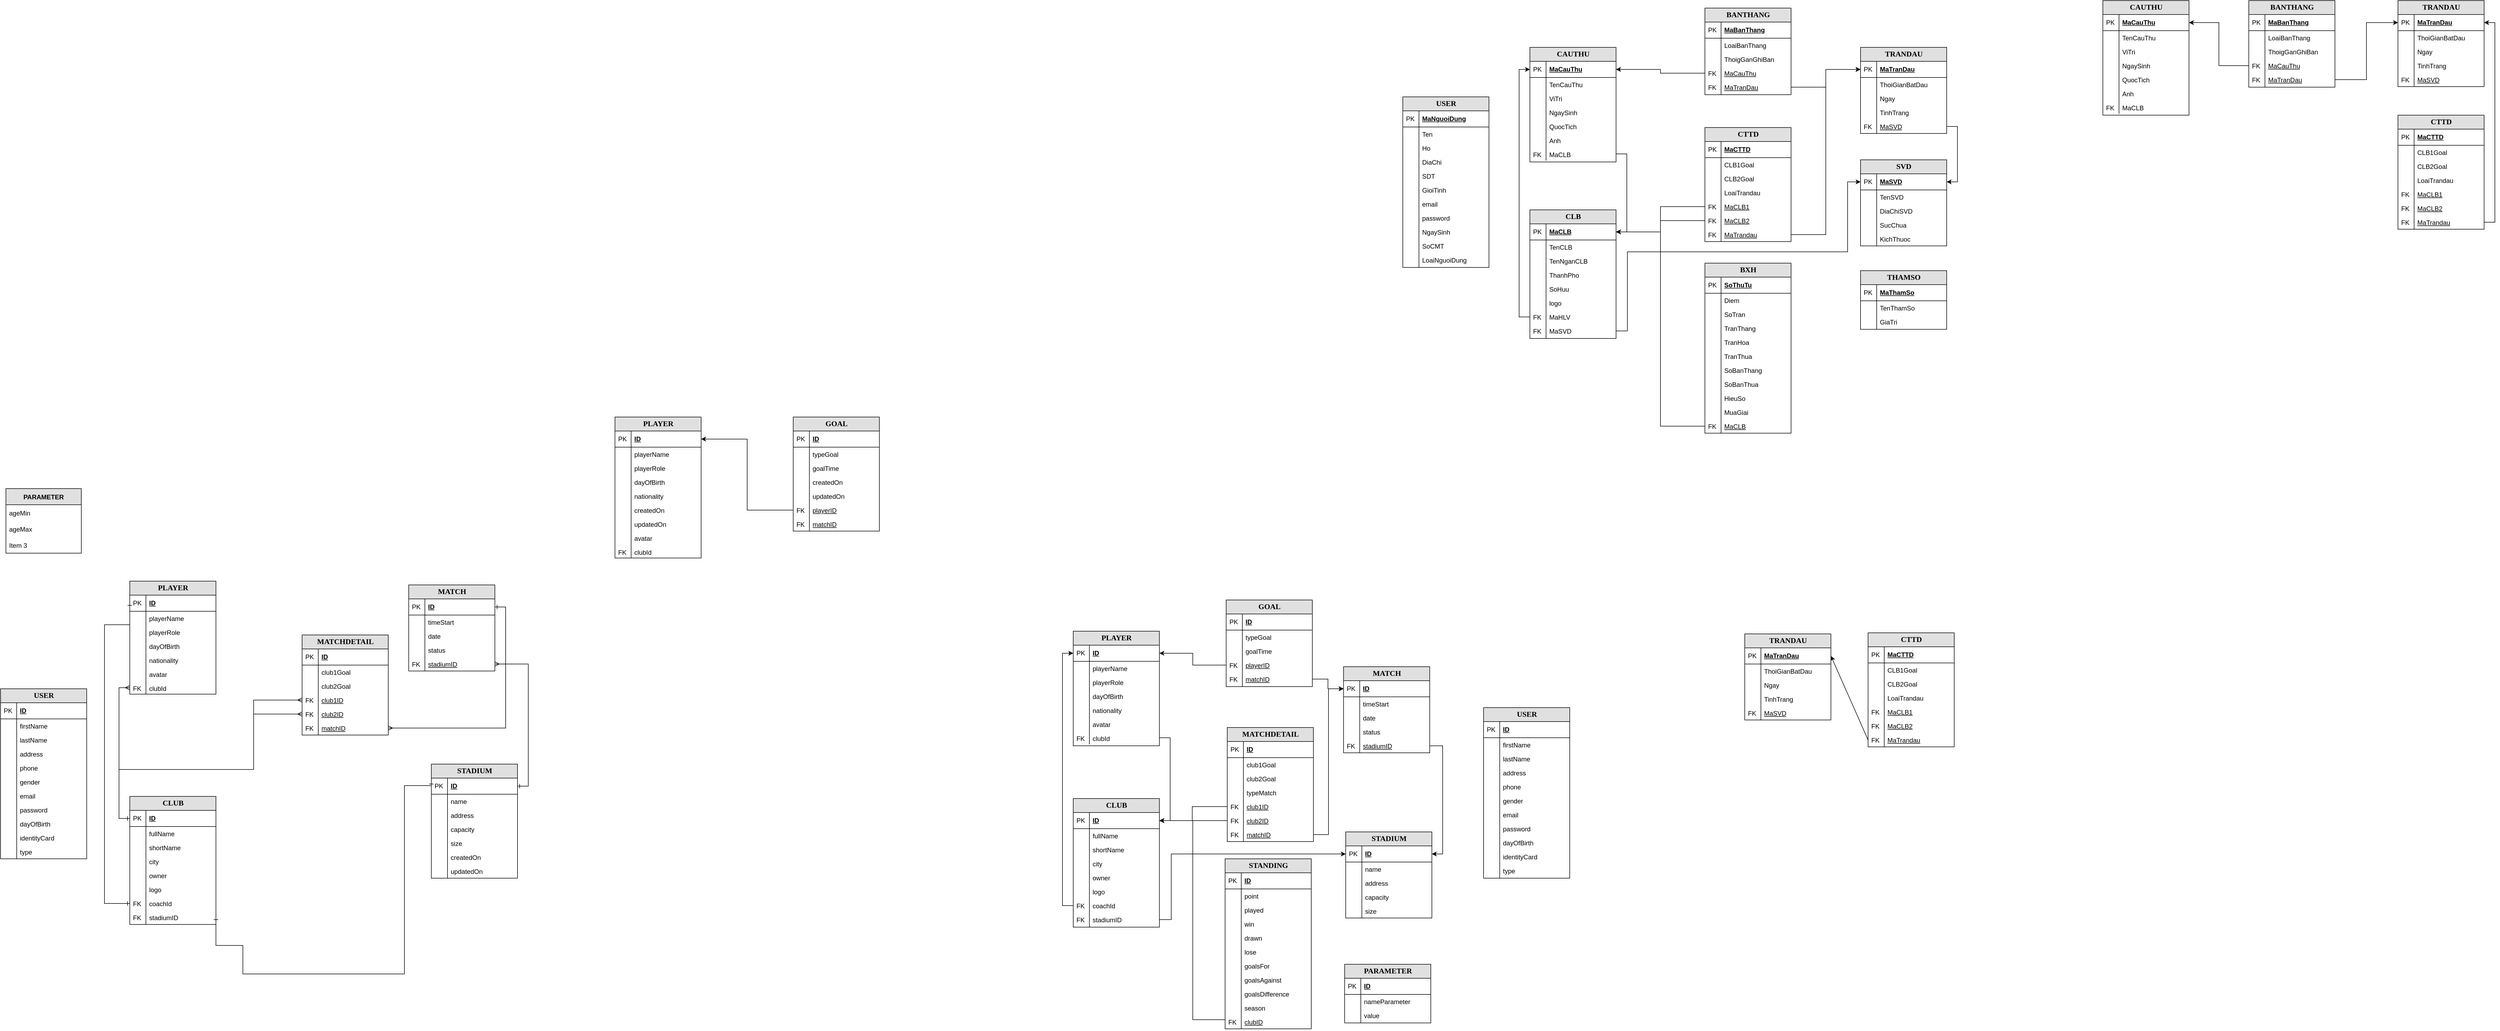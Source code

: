 <mxfile version="17.4.4" type="github">
  <diagram name="Page-1" id="e56a1550-8fbb-45ad-956c-1786394a9013">
    <mxGraphModel dx="1374" dy="2062" grid="0" gridSize="10" guides="1" tooltips="1" connect="1" arrows="1" fold="1" page="1" pageScale="1" pageWidth="1920" pageHeight="1200" background="none" math="0" shadow="0">
      <root>
        <mxCell id="0" />
        <mxCell id="1" parent="0" />
        <mxCell id="ZG4pQt689v5OxjztotZQ-2" value="USER" style="swimlane;html=1;fontStyle=1;childLayout=stackLayout;horizontal=1;startSize=26;fillColor=#e0e0e0;horizontalStack=0;resizeParent=1;resizeLast=0;collapsible=1;marginBottom=0;swimlaneFillColor=#ffffff;align=center;rounded=0;shadow=0;comic=0;labelBackgroundColor=none;strokeWidth=1;fontFamily=Verdana;fontSize=14;swimlaneLine=1;" parent="1" vertex="1">
          <mxGeometry x="80" y="200" width="160" height="316" as="geometry" />
        </mxCell>
        <mxCell id="ZG4pQt689v5OxjztotZQ-3" value="ID" style="shape=partialRectangle;top=0;left=0;right=0;bottom=1;html=1;align=left;verticalAlign=middle;fillColor=none;spacingLeft=34;spacingRight=4;whiteSpace=wrap;overflow=hidden;rotatable=0;points=[[0,0.5],[1,0.5]];portConstraint=eastwest;dropTarget=0;fontStyle=5;" parent="ZG4pQt689v5OxjztotZQ-2" vertex="1">
          <mxGeometry y="26" width="160" height="30" as="geometry" />
        </mxCell>
        <mxCell id="ZG4pQt689v5OxjztotZQ-4" value="PK" style="shape=partialRectangle;top=0;left=0;bottom=0;html=1;fillColor=none;align=left;verticalAlign=middle;spacingLeft=4;spacingRight=4;whiteSpace=wrap;overflow=hidden;rotatable=0;points=[];portConstraint=eastwest;part=1;" parent="ZG4pQt689v5OxjztotZQ-3" vertex="1" connectable="0">
          <mxGeometry width="30" height="30" as="geometry" />
        </mxCell>
        <mxCell id="ZG4pQt689v5OxjztotZQ-5" value="firstName&lt;span style=&quot;white-space: pre&quot;&gt; &lt;/span&gt;" style="shape=partialRectangle;top=0;left=0;right=0;bottom=0;html=1;align=left;verticalAlign=top;fillColor=none;spacingLeft=34;spacingRight=4;whiteSpace=wrap;overflow=hidden;rotatable=0;points=[[0,0.5],[1,0.5]];portConstraint=eastwest;dropTarget=0;" parent="ZG4pQt689v5OxjztotZQ-2" vertex="1">
          <mxGeometry y="56" width="160" height="26" as="geometry" />
        </mxCell>
        <mxCell id="ZG4pQt689v5OxjztotZQ-6" value="" style="shape=partialRectangle;top=0;left=0;bottom=0;html=1;fillColor=none;align=left;verticalAlign=top;spacingLeft=4;spacingRight=4;whiteSpace=wrap;overflow=hidden;rotatable=0;points=[];portConstraint=eastwest;part=1;" parent="ZG4pQt689v5OxjztotZQ-5" vertex="1" connectable="0">
          <mxGeometry width="30" height="26" as="geometry" />
        </mxCell>
        <mxCell id="ZG4pQt689v5OxjztotZQ-7" value="lastName" style="shape=partialRectangle;top=0;left=0;right=0;bottom=0;html=1;align=left;verticalAlign=top;fillColor=none;spacingLeft=34;spacingRight=4;whiteSpace=wrap;overflow=hidden;rotatable=0;points=[[0,0.5],[1,0.5]];portConstraint=eastwest;dropTarget=0;" parent="ZG4pQt689v5OxjztotZQ-2" vertex="1">
          <mxGeometry y="82" width="160" height="26" as="geometry" />
        </mxCell>
        <mxCell id="ZG4pQt689v5OxjztotZQ-8" value="" style="shape=partialRectangle;top=0;left=0;bottom=0;html=1;fillColor=none;align=left;verticalAlign=top;spacingLeft=4;spacingRight=4;whiteSpace=wrap;overflow=hidden;rotatable=0;points=[];portConstraint=eastwest;part=1;" parent="ZG4pQt689v5OxjztotZQ-7" vertex="1" connectable="0">
          <mxGeometry width="30" height="26" as="geometry" />
        </mxCell>
        <mxCell id="ZG4pQt689v5OxjztotZQ-9" value="address" style="shape=partialRectangle;top=0;left=0;right=0;bottom=0;html=1;align=left;verticalAlign=top;fillColor=none;spacingLeft=34;spacingRight=4;whiteSpace=wrap;overflow=hidden;rotatable=0;points=[[0,0.5],[1,0.5]];portConstraint=eastwest;dropTarget=0;" parent="ZG4pQt689v5OxjztotZQ-2" vertex="1">
          <mxGeometry y="108" width="160" height="26" as="geometry" />
        </mxCell>
        <mxCell id="ZG4pQt689v5OxjztotZQ-10" value="" style="shape=partialRectangle;top=0;left=0;bottom=0;html=1;fillColor=none;align=left;verticalAlign=top;spacingLeft=4;spacingRight=4;whiteSpace=wrap;overflow=hidden;rotatable=0;points=[];portConstraint=eastwest;part=1;" parent="ZG4pQt689v5OxjztotZQ-9" vertex="1" connectable="0">
          <mxGeometry width="30" height="26" as="geometry" />
        </mxCell>
        <mxCell id="ZG4pQt689v5OxjztotZQ-13" value="phone" style="shape=partialRectangle;top=0;left=0;right=0;bottom=0;html=1;align=left;verticalAlign=top;fillColor=none;spacingLeft=34;spacingRight=4;whiteSpace=wrap;overflow=hidden;rotatable=0;points=[[0,0.5],[1,0.5]];portConstraint=eastwest;dropTarget=0;" parent="ZG4pQt689v5OxjztotZQ-2" vertex="1">
          <mxGeometry y="134" width="160" height="26" as="geometry" />
        </mxCell>
        <mxCell id="ZG4pQt689v5OxjztotZQ-14" value="" style="shape=partialRectangle;top=0;left=0;bottom=0;html=1;fillColor=none;align=left;verticalAlign=top;spacingLeft=4;spacingRight=4;whiteSpace=wrap;overflow=hidden;rotatable=0;points=[];portConstraint=eastwest;part=1;" parent="ZG4pQt689v5OxjztotZQ-13" vertex="1" connectable="0">
          <mxGeometry width="30" height="26" as="geometry" />
        </mxCell>
        <mxCell id="ZG4pQt689v5OxjztotZQ-15" value="gender" style="shape=partialRectangle;top=0;left=0;right=0;bottom=0;html=1;align=left;verticalAlign=top;fillColor=none;spacingLeft=34;spacingRight=4;whiteSpace=wrap;overflow=hidden;rotatable=0;points=[[0,0.5],[1,0.5]];portConstraint=eastwest;dropTarget=0;" parent="ZG4pQt689v5OxjztotZQ-2" vertex="1">
          <mxGeometry y="160" width="160" height="26" as="geometry" />
        </mxCell>
        <mxCell id="ZG4pQt689v5OxjztotZQ-16" value="" style="shape=partialRectangle;top=0;left=0;bottom=0;html=1;fillColor=none;align=left;verticalAlign=top;spacingLeft=4;spacingRight=4;whiteSpace=wrap;overflow=hidden;rotatable=0;points=[];portConstraint=eastwest;part=1;" parent="ZG4pQt689v5OxjztotZQ-15" vertex="1" connectable="0">
          <mxGeometry width="30" height="26" as="geometry" />
        </mxCell>
        <mxCell id="ZG4pQt689v5OxjztotZQ-17" value="email" style="shape=partialRectangle;top=0;left=0;right=0;bottom=0;html=1;align=left;verticalAlign=top;fillColor=none;spacingLeft=34;spacingRight=4;whiteSpace=wrap;overflow=hidden;rotatable=0;points=[[0,0.5],[1,0.5]];portConstraint=eastwest;dropTarget=0;" parent="ZG4pQt689v5OxjztotZQ-2" vertex="1">
          <mxGeometry y="186" width="160" height="26" as="geometry" />
        </mxCell>
        <mxCell id="ZG4pQt689v5OxjztotZQ-18" value="" style="shape=partialRectangle;top=0;left=0;bottom=0;html=1;fillColor=none;align=left;verticalAlign=top;spacingLeft=4;spacingRight=4;whiteSpace=wrap;overflow=hidden;rotatable=0;points=[];portConstraint=eastwest;part=1;" parent="ZG4pQt689v5OxjztotZQ-17" vertex="1" connectable="0">
          <mxGeometry width="30" height="26" as="geometry" />
        </mxCell>
        <mxCell id="ZG4pQt689v5OxjztotZQ-19" value="password" style="shape=partialRectangle;top=0;left=0;right=0;bottom=0;html=1;align=left;verticalAlign=top;fillColor=none;spacingLeft=34;spacingRight=4;whiteSpace=wrap;overflow=hidden;rotatable=0;points=[[0,0.5],[1,0.5]];portConstraint=eastwest;dropTarget=0;" parent="ZG4pQt689v5OxjztotZQ-2" vertex="1">
          <mxGeometry y="212" width="160" height="26" as="geometry" />
        </mxCell>
        <mxCell id="ZG4pQt689v5OxjztotZQ-20" value="" style="shape=partialRectangle;top=0;left=0;bottom=0;html=1;fillColor=none;align=left;verticalAlign=top;spacingLeft=4;spacingRight=4;whiteSpace=wrap;overflow=hidden;rotatable=0;points=[];portConstraint=eastwest;part=1;" parent="ZG4pQt689v5OxjztotZQ-19" vertex="1" connectable="0">
          <mxGeometry width="30" height="26" as="geometry" />
        </mxCell>
        <mxCell id="ZG4pQt689v5OxjztotZQ-21" value="dayOfBirth" style="shape=partialRectangle;top=0;left=0;right=0;bottom=0;html=1;align=left;verticalAlign=top;fillColor=none;spacingLeft=34;spacingRight=4;whiteSpace=wrap;overflow=hidden;rotatable=0;points=[[0,0.5],[1,0.5]];portConstraint=eastwest;dropTarget=0;" parent="ZG4pQt689v5OxjztotZQ-2" vertex="1">
          <mxGeometry y="238" width="160" height="26" as="geometry" />
        </mxCell>
        <mxCell id="ZG4pQt689v5OxjztotZQ-22" value="" style="shape=partialRectangle;top=0;left=0;bottom=0;html=1;fillColor=none;align=left;verticalAlign=top;spacingLeft=4;spacingRight=4;whiteSpace=wrap;overflow=hidden;rotatable=0;points=[];portConstraint=eastwest;part=1;" parent="ZG4pQt689v5OxjztotZQ-21" vertex="1" connectable="0">
          <mxGeometry width="30" height="26" as="geometry" />
        </mxCell>
        <mxCell id="ZG4pQt689v5OxjztotZQ-23" value="identityCard" style="shape=partialRectangle;top=0;left=0;right=0;bottom=0;html=1;align=left;verticalAlign=top;fillColor=none;spacingLeft=34;spacingRight=4;whiteSpace=wrap;overflow=hidden;rotatable=0;points=[[0,0.5],[1,0.5]];portConstraint=eastwest;dropTarget=0;" parent="ZG4pQt689v5OxjztotZQ-2" vertex="1">
          <mxGeometry y="264" width="160" height="26" as="geometry" />
        </mxCell>
        <mxCell id="ZG4pQt689v5OxjztotZQ-24" value="" style="shape=partialRectangle;top=0;left=0;bottom=0;html=1;fillColor=none;align=left;verticalAlign=top;spacingLeft=4;spacingRight=4;whiteSpace=wrap;overflow=hidden;rotatable=0;points=[];portConstraint=eastwest;part=1;" parent="ZG4pQt689v5OxjztotZQ-23" vertex="1" connectable="0">
          <mxGeometry width="30" height="26" as="geometry" />
        </mxCell>
        <mxCell id="ZG4pQt689v5OxjztotZQ-25" value="type" style="shape=partialRectangle;top=0;left=0;right=0;bottom=0;html=1;align=left;verticalAlign=top;fillColor=none;spacingLeft=34;spacingRight=4;whiteSpace=wrap;overflow=hidden;rotatable=0;points=[[0,0.5],[1,0.5]];portConstraint=eastwest;dropTarget=0;" parent="ZG4pQt689v5OxjztotZQ-2" vertex="1">
          <mxGeometry y="290" width="160" height="26" as="geometry" />
        </mxCell>
        <mxCell id="ZG4pQt689v5OxjztotZQ-26" value="" style="shape=partialRectangle;top=0;left=0;bottom=0;html=1;fillColor=none;align=left;verticalAlign=top;spacingLeft=4;spacingRight=4;whiteSpace=wrap;overflow=hidden;rotatable=0;points=[];portConstraint=eastwest;part=1;" parent="ZG4pQt689v5OxjztotZQ-25" vertex="1" connectable="0">
          <mxGeometry width="30" height="26" as="geometry" />
        </mxCell>
        <mxCell id="ZG4pQt689v5OxjztotZQ-58" value="PLAYER" style="swimlane;html=1;fontStyle=1;childLayout=stackLayout;horizontal=1;startSize=26;fillColor=#e0e0e0;horizontalStack=0;resizeParent=1;resizeLast=0;collapsible=1;marginBottom=0;swimlaneFillColor=#ffffff;align=center;rounded=0;shadow=0;comic=0;labelBackgroundColor=none;strokeWidth=1;fontFamily=Verdana;fontSize=14;swimlaneLine=1;" parent="1" vertex="1">
          <mxGeometry x="320" width="160" height="210" as="geometry" />
        </mxCell>
        <mxCell id="ZG4pQt689v5OxjztotZQ-59" value="ID" style="shape=partialRectangle;top=0;left=0;right=0;bottom=1;html=1;align=left;verticalAlign=middle;fillColor=none;spacingLeft=34;spacingRight=4;whiteSpace=wrap;overflow=hidden;rotatable=0;points=[[0,0.5],[1,0.5]];portConstraint=eastwest;dropTarget=0;fontStyle=5;" parent="ZG4pQt689v5OxjztotZQ-58" vertex="1">
          <mxGeometry y="26" width="160" height="30" as="geometry" />
        </mxCell>
        <mxCell id="ZG4pQt689v5OxjztotZQ-60" value="PK" style="shape=partialRectangle;top=0;left=0;bottom=0;html=1;fillColor=none;align=left;verticalAlign=middle;spacingLeft=4;spacingRight=4;whiteSpace=wrap;overflow=hidden;rotatable=0;points=[];portConstraint=eastwest;part=1;" parent="ZG4pQt689v5OxjztotZQ-59" vertex="1" connectable="0">
          <mxGeometry width="30" height="30" as="geometry" />
        </mxCell>
        <mxCell id="ZG4pQt689v5OxjztotZQ-61" value="playerName" style="shape=partialRectangle;top=0;left=0;right=0;bottom=0;html=1;align=left;verticalAlign=top;fillColor=none;spacingLeft=34;spacingRight=4;whiteSpace=wrap;overflow=hidden;rotatable=0;points=[[0,0.5],[1,0.5]];portConstraint=eastwest;dropTarget=0;" parent="ZG4pQt689v5OxjztotZQ-58" vertex="1">
          <mxGeometry y="56" width="160" height="26" as="geometry" />
        </mxCell>
        <mxCell id="ZG4pQt689v5OxjztotZQ-62" value="" style="shape=partialRectangle;top=0;left=0;bottom=0;html=1;fillColor=none;align=left;verticalAlign=top;spacingLeft=4;spacingRight=4;whiteSpace=wrap;overflow=hidden;rotatable=0;points=[];portConstraint=eastwest;part=1;" parent="ZG4pQt689v5OxjztotZQ-61" vertex="1" connectable="0">
          <mxGeometry width="30" height="26" as="geometry" />
        </mxCell>
        <mxCell id="ZG4pQt689v5OxjztotZQ-63" value="playerRole" style="shape=partialRectangle;top=0;left=0;right=0;bottom=0;html=1;align=left;verticalAlign=top;fillColor=none;spacingLeft=34;spacingRight=4;whiteSpace=wrap;overflow=hidden;rotatable=0;points=[[0,0.5],[1,0.5]];portConstraint=eastwest;dropTarget=0;" parent="ZG4pQt689v5OxjztotZQ-58" vertex="1">
          <mxGeometry y="82" width="160" height="26" as="geometry" />
        </mxCell>
        <mxCell id="ZG4pQt689v5OxjztotZQ-64" value="" style="shape=partialRectangle;top=0;left=0;bottom=0;html=1;fillColor=none;align=left;verticalAlign=top;spacingLeft=4;spacingRight=4;whiteSpace=wrap;overflow=hidden;rotatable=0;points=[];portConstraint=eastwest;part=1;" parent="ZG4pQt689v5OxjztotZQ-63" vertex="1" connectable="0">
          <mxGeometry width="30" height="26" as="geometry" />
        </mxCell>
        <mxCell id="ZG4pQt689v5OxjztotZQ-65" value="dayOfBirth" style="shape=partialRectangle;top=0;left=0;right=0;bottom=0;html=1;align=left;verticalAlign=top;fillColor=none;spacingLeft=34;spacingRight=4;whiteSpace=wrap;overflow=hidden;rotatable=0;points=[[0,0.5],[1,0.5]];portConstraint=eastwest;dropTarget=0;" parent="ZG4pQt689v5OxjztotZQ-58" vertex="1">
          <mxGeometry y="108" width="160" height="26" as="geometry" />
        </mxCell>
        <mxCell id="ZG4pQt689v5OxjztotZQ-66" value="" style="shape=partialRectangle;top=0;left=0;bottom=0;html=1;fillColor=none;align=left;verticalAlign=top;spacingLeft=4;spacingRight=4;whiteSpace=wrap;overflow=hidden;rotatable=0;points=[];portConstraint=eastwest;part=1;" parent="ZG4pQt689v5OxjztotZQ-65" vertex="1" connectable="0">
          <mxGeometry width="30" height="26" as="geometry" />
        </mxCell>
        <mxCell id="ZG4pQt689v5OxjztotZQ-69" value="nationality" style="shape=partialRectangle;top=0;left=0;right=0;bottom=0;html=1;align=left;verticalAlign=top;fillColor=none;spacingLeft=34;spacingRight=4;whiteSpace=wrap;overflow=hidden;rotatable=0;points=[[0,0.5],[1,0.5]];portConstraint=eastwest;dropTarget=0;" parent="ZG4pQt689v5OxjztotZQ-58" vertex="1">
          <mxGeometry y="134" width="160" height="26" as="geometry" />
        </mxCell>
        <mxCell id="ZG4pQt689v5OxjztotZQ-70" value="" style="shape=partialRectangle;top=0;left=0;bottom=0;html=1;fillColor=none;align=left;verticalAlign=top;spacingLeft=4;spacingRight=4;whiteSpace=wrap;overflow=hidden;rotatable=0;points=[];portConstraint=eastwest;part=1;" parent="ZG4pQt689v5OxjztotZQ-69" vertex="1" connectable="0">
          <mxGeometry width="30" height="26" as="geometry" />
        </mxCell>
        <mxCell id="ZG4pQt689v5OxjztotZQ-75" value="avatar" style="shape=partialRectangle;top=0;left=0;right=0;bottom=0;html=1;align=left;verticalAlign=top;fillColor=none;spacingLeft=34;spacingRight=4;whiteSpace=wrap;overflow=hidden;rotatable=0;points=[[0,0.5],[1,0.5]];portConstraint=eastwest;dropTarget=0;" parent="ZG4pQt689v5OxjztotZQ-58" vertex="1">
          <mxGeometry y="160" width="160" height="26" as="geometry" />
        </mxCell>
        <mxCell id="ZG4pQt689v5OxjztotZQ-76" value="" style="shape=partialRectangle;top=0;left=0;bottom=0;html=1;fillColor=none;align=left;verticalAlign=top;spacingLeft=4;spacingRight=4;whiteSpace=wrap;overflow=hidden;rotatable=0;points=[];portConstraint=eastwest;part=1;" parent="ZG4pQt689v5OxjztotZQ-75" vertex="1" connectable="0">
          <mxGeometry width="30" height="26" as="geometry" />
        </mxCell>
        <mxCell id="ZG4pQt689v5OxjztotZQ-79" value="clubId" style="shape=partialRectangle;top=0;left=0;right=0;bottom=0;html=1;align=left;verticalAlign=top;fillColor=none;spacingLeft=34;spacingRight=4;whiteSpace=wrap;overflow=hidden;rotatable=0;points=[[0,0.5],[1,0.5]];portConstraint=eastwest;dropTarget=0;" parent="ZG4pQt689v5OxjztotZQ-58" vertex="1">
          <mxGeometry y="186" width="160" height="24" as="geometry" />
        </mxCell>
        <mxCell id="ZG4pQt689v5OxjztotZQ-80" value="FK" style="shape=partialRectangle;top=0;left=0;bottom=0;html=1;fillColor=none;align=left;verticalAlign=top;spacingLeft=4;spacingRight=4;whiteSpace=wrap;overflow=hidden;rotatable=0;points=[];portConstraint=eastwest;part=1;" parent="ZG4pQt689v5OxjztotZQ-79" vertex="1" connectable="0">
          <mxGeometry width="30" height="24" as="geometry" />
        </mxCell>
        <mxCell id="ZG4pQt689v5OxjztotZQ-81" value="CLUB" style="swimlane;html=1;fontStyle=1;childLayout=stackLayout;horizontal=1;startSize=26;fillColor=#e0e0e0;horizontalStack=0;resizeParent=1;resizeLast=0;collapsible=1;marginBottom=0;swimlaneFillColor=#ffffff;align=center;rounded=0;shadow=0;comic=0;labelBackgroundColor=none;strokeWidth=1;fontFamily=Verdana;fontSize=14;swimlaneLine=1;" parent="1" vertex="1">
          <mxGeometry x="320" y="400" width="160" height="238" as="geometry" />
        </mxCell>
        <mxCell id="ZG4pQt689v5OxjztotZQ-82" value="ID" style="shape=partialRectangle;top=0;left=0;right=0;bottom=1;html=1;align=left;verticalAlign=middle;fillColor=none;spacingLeft=34;spacingRight=4;whiteSpace=wrap;overflow=hidden;rotatable=0;points=[[0,0.5],[1,0.5]];portConstraint=eastwest;dropTarget=0;fontStyle=5;" parent="ZG4pQt689v5OxjztotZQ-81" vertex="1">
          <mxGeometry y="26" width="160" height="30" as="geometry" />
        </mxCell>
        <mxCell id="ZG4pQt689v5OxjztotZQ-83" value="PK" style="shape=partialRectangle;top=0;left=0;bottom=0;html=1;fillColor=none;align=left;verticalAlign=middle;spacingLeft=4;spacingRight=4;whiteSpace=wrap;overflow=hidden;rotatable=0;points=[];portConstraint=eastwest;part=1;" parent="ZG4pQt689v5OxjztotZQ-82" vertex="1" connectable="0">
          <mxGeometry width="30" height="30" as="geometry" />
        </mxCell>
        <mxCell id="ZG4pQt689v5OxjztotZQ-84" value="fullName" style="shape=partialRectangle;top=0;left=0;right=0;bottom=0;html=1;align=left;verticalAlign=top;fillColor=none;spacingLeft=34;spacingRight=4;whiteSpace=wrap;overflow=hidden;rotatable=0;points=[[0,0.5],[1,0.5]];portConstraint=eastwest;dropTarget=0;" parent="ZG4pQt689v5OxjztotZQ-81" vertex="1">
          <mxGeometry y="56" width="160" height="26" as="geometry" />
        </mxCell>
        <mxCell id="ZG4pQt689v5OxjztotZQ-85" value="" style="shape=partialRectangle;top=0;left=0;bottom=0;html=1;fillColor=none;align=left;verticalAlign=top;spacingLeft=4;spacingRight=4;whiteSpace=wrap;overflow=hidden;rotatable=0;points=[];portConstraint=eastwest;part=1;" parent="ZG4pQt689v5OxjztotZQ-84" vertex="1" connectable="0">
          <mxGeometry width="30" height="26" as="geometry" />
        </mxCell>
        <mxCell id="ZG4pQt689v5OxjztotZQ-86" value="shortName" style="shape=partialRectangle;top=0;left=0;right=0;bottom=0;html=1;align=left;verticalAlign=top;fillColor=none;spacingLeft=34;spacingRight=4;whiteSpace=wrap;overflow=hidden;rotatable=0;points=[[0,0.5],[1,0.5]];portConstraint=eastwest;dropTarget=0;" parent="ZG4pQt689v5OxjztotZQ-81" vertex="1">
          <mxGeometry y="82" width="160" height="26" as="geometry" />
        </mxCell>
        <mxCell id="ZG4pQt689v5OxjztotZQ-87" value="" style="shape=partialRectangle;top=0;left=0;bottom=0;html=1;fillColor=none;align=left;verticalAlign=top;spacingLeft=4;spacingRight=4;whiteSpace=wrap;overflow=hidden;rotatable=0;points=[];portConstraint=eastwest;part=1;" parent="ZG4pQt689v5OxjztotZQ-86" vertex="1" connectable="0">
          <mxGeometry width="30" height="26" as="geometry" />
        </mxCell>
        <mxCell id="ZG4pQt689v5OxjztotZQ-88" value="city" style="shape=partialRectangle;top=0;left=0;right=0;bottom=0;html=1;align=left;verticalAlign=top;fillColor=none;spacingLeft=34;spacingRight=4;whiteSpace=wrap;overflow=hidden;rotatable=0;points=[[0,0.5],[1,0.5]];portConstraint=eastwest;dropTarget=0;" parent="ZG4pQt689v5OxjztotZQ-81" vertex="1">
          <mxGeometry y="108" width="160" height="26" as="geometry" />
        </mxCell>
        <mxCell id="ZG4pQt689v5OxjztotZQ-89" value="" style="shape=partialRectangle;top=0;left=0;bottom=0;html=1;fillColor=none;align=left;verticalAlign=top;spacingLeft=4;spacingRight=4;whiteSpace=wrap;overflow=hidden;rotatable=0;points=[];portConstraint=eastwest;part=1;" parent="ZG4pQt689v5OxjztotZQ-88" vertex="1" connectable="0">
          <mxGeometry width="30" height="26" as="geometry" />
        </mxCell>
        <mxCell id="ZG4pQt689v5OxjztotZQ-90" value="owner" style="shape=partialRectangle;top=0;left=0;right=0;bottom=0;html=1;align=left;verticalAlign=top;fillColor=none;spacingLeft=34;spacingRight=4;whiteSpace=wrap;overflow=hidden;rotatable=0;points=[[0,0.5],[1,0.5]];portConstraint=eastwest;dropTarget=0;" parent="ZG4pQt689v5OxjztotZQ-81" vertex="1">
          <mxGeometry y="134" width="160" height="26" as="geometry" />
        </mxCell>
        <mxCell id="ZG4pQt689v5OxjztotZQ-91" value="" style="shape=partialRectangle;top=0;left=0;bottom=0;html=1;fillColor=none;align=left;verticalAlign=top;spacingLeft=4;spacingRight=4;whiteSpace=wrap;overflow=hidden;rotatable=0;points=[];portConstraint=eastwest;part=1;" parent="ZG4pQt689v5OxjztotZQ-90" vertex="1" connectable="0">
          <mxGeometry width="30" height="26" as="geometry" />
        </mxCell>
        <mxCell id="ZG4pQt689v5OxjztotZQ-96" value="logo" style="shape=partialRectangle;top=0;left=0;right=0;bottom=0;html=1;align=left;verticalAlign=top;fillColor=none;spacingLeft=34;spacingRight=4;whiteSpace=wrap;overflow=hidden;rotatable=0;points=[[0,0.5],[1,0.5]];portConstraint=eastwest;dropTarget=0;" parent="ZG4pQt689v5OxjztotZQ-81" vertex="1">
          <mxGeometry y="160" width="160" height="26" as="geometry" />
        </mxCell>
        <mxCell id="ZG4pQt689v5OxjztotZQ-97" value="" style="shape=partialRectangle;top=0;left=0;bottom=0;html=1;fillColor=none;align=left;verticalAlign=top;spacingLeft=4;spacingRight=4;whiteSpace=wrap;overflow=hidden;rotatable=0;points=[];portConstraint=eastwest;part=1;" parent="ZG4pQt689v5OxjztotZQ-96" vertex="1" connectable="0">
          <mxGeometry width="30" height="26" as="geometry" />
        </mxCell>
        <mxCell id="ZG4pQt689v5OxjztotZQ-92" value="coachId" style="shape=partialRectangle;top=0;left=0;right=0;bottom=0;html=1;align=left;verticalAlign=top;fillColor=none;spacingLeft=34;spacingRight=4;whiteSpace=wrap;overflow=hidden;rotatable=0;points=[[0,0.5],[1,0.5]];portConstraint=eastwest;dropTarget=0;" parent="ZG4pQt689v5OxjztotZQ-81" vertex="1">
          <mxGeometry y="186" width="160" height="26" as="geometry" />
        </mxCell>
        <mxCell id="ZG4pQt689v5OxjztotZQ-93" value="FK" style="shape=partialRectangle;top=0;left=0;bottom=0;html=1;fillColor=none;align=left;verticalAlign=top;spacingLeft=4;spacingRight=4;whiteSpace=wrap;overflow=hidden;rotatable=0;points=[];portConstraint=eastwest;part=1;" parent="ZG4pQt689v5OxjztotZQ-92" vertex="1" connectable="0">
          <mxGeometry width="30" height="26" as="geometry" />
        </mxCell>
        <mxCell id="ZG4pQt689v5OxjztotZQ-108" value="stadiumID" style="shape=partialRectangle;top=0;left=0;right=0;bottom=0;html=1;align=left;verticalAlign=top;fillColor=none;spacingLeft=34;spacingRight=4;whiteSpace=wrap;overflow=hidden;rotatable=0;points=[[0,0.5],[1,0.5]];portConstraint=eastwest;dropTarget=0;" parent="ZG4pQt689v5OxjztotZQ-81" vertex="1">
          <mxGeometry y="212" width="160" height="26" as="geometry" />
        </mxCell>
        <mxCell id="ZG4pQt689v5OxjztotZQ-109" value="FK" style="shape=partialRectangle;top=0;left=0;bottom=0;html=1;fillColor=none;align=left;verticalAlign=top;spacingLeft=4;spacingRight=4;whiteSpace=wrap;overflow=hidden;rotatable=0;points=[];portConstraint=eastwest;part=1;" parent="ZG4pQt689v5OxjztotZQ-108" vertex="1" connectable="0">
          <mxGeometry width="30" height="26" as="geometry" />
        </mxCell>
        <mxCell id="ZG4pQt689v5OxjztotZQ-110" value="STADIUM" style="swimlane;html=1;fontStyle=1;childLayout=stackLayout;horizontal=1;startSize=26;fillColor=#e0e0e0;horizontalStack=0;resizeParent=1;resizeLast=0;collapsible=1;marginBottom=0;swimlaneFillColor=#ffffff;align=center;rounded=0;shadow=0;comic=0;labelBackgroundColor=none;strokeWidth=1;fontFamily=Verdana;fontSize=14;swimlaneLine=1;" parent="1" vertex="1">
          <mxGeometry x="880" y="340" width="160" height="212" as="geometry" />
        </mxCell>
        <mxCell id="ZG4pQt689v5OxjztotZQ-111" value="ID" style="shape=partialRectangle;top=0;left=0;right=0;bottom=1;html=1;align=left;verticalAlign=middle;fillColor=none;spacingLeft=34;spacingRight=4;whiteSpace=wrap;overflow=hidden;rotatable=0;points=[[0,0.5],[1,0.5]];portConstraint=eastwest;dropTarget=0;fontStyle=5;" parent="ZG4pQt689v5OxjztotZQ-110" vertex="1">
          <mxGeometry y="26" width="160" height="30" as="geometry" />
        </mxCell>
        <mxCell id="ZG4pQt689v5OxjztotZQ-112" value="PK" style="shape=partialRectangle;top=0;left=0;bottom=0;html=1;fillColor=none;align=left;verticalAlign=middle;spacingLeft=4;spacingRight=4;whiteSpace=wrap;overflow=hidden;rotatable=0;points=[];portConstraint=eastwest;part=1;" parent="ZG4pQt689v5OxjztotZQ-111" vertex="1" connectable="0">
          <mxGeometry width="30" height="30" as="geometry" />
        </mxCell>
        <mxCell id="ZG4pQt689v5OxjztotZQ-113" value="name" style="shape=partialRectangle;top=0;left=0;right=0;bottom=0;html=1;align=left;verticalAlign=top;fillColor=none;spacingLeft=34;spacingRight=4;whiteSpace=wrap;overflow=hidden;rotatable=0;points=[[0,0.5],[1,0.5]];portConstraint=eastwest;dropTarget=0;" parent="ZG4pQt689v5OxjztotZQ-110" vertex="1">
          <mxGeometry y="56" width="160" height="26" as="geometry" />
        </mxCell>
        <mxCell id="ZG4pQt689v5OxjztotZQ-114" value="" style="shape=partialRectangle;top=0;left=0;bottom=0;html=1;fillColor=none;align=left;verticalAlign=top;spacingLeft=4;spacingRight=4;whiteSpace=wrap;overflow=hidden;rotatable=0;points=[];portConstraint=eastwest;part=1;" parent="ZG4pQt689v5OxjztotZQ-113" vertex="1" connectable="0">
          <mxGeometry width="30" height="26" as="geometry" />
        </mxCell>
        <mxCell id="ZG4pQt689v5OxjztotZQ-115" value="address" style="shape=partialRectangle;top=0;left=0;right=0;bottom=0;html=1;align=left;verticalAlign=top;fillColor=none;spacingLeft=34;spacingRight=4;whiteSpace=wrap;overflow=hidden;rotatable=0;points=[[0,0.5],[1,0.5]];portConstraint=eastwest;dropTarget=0;" parent="ZG4pQt689v5OxjztotZQ-110" vertex="1">
          <mxGeometry y="82" width="160" height="26" as="geometry" />
        </mxCell>
        <mxCell id="ZG4pQt689v5OxjztotZQ-116" value="" style="shape=partialRectangle;top=0;left=0;bottom=0;html=1;fillColor=none;align=left;verticalAlign=top;spacingLeft=4;spacingRight=4;whiteSpace=wrap;overflow=hidden;rotatable=0;points=[];portConstraint=eastwest;part=1;" parent="ZG4pQt689v5OxjztotZQ-115" vertex="1" connectable="0">
          <mxGeometry width="30" height="26" as="geometry" />
        </mxCell>
        <mxCell id="ZG4pQt689v5OxjztotZQ-117" value="capacity" style="shape=partialRectangle;top=0;left=0;right=0;bottom=0;html=1;align=left;verticalAlign=top;fillColor=none;spacingLeft=34;spacingRight=4;whiteSpace=wrap;overflow=hidden;rotatable=0;points=[[0,0.5],[1,0.5]];portConstraint=eastwest;dropTarget=0;" parent="ZG4pQt689v5OxjztotZQ-110" vertex="1">
          <mxGeometry y="108" width="160" height="26" as="geometry" />
        </mxCell>
        <mxCell id="ZG4pQt689v5OxjztotZQ-118" value="" style="shape=partialRectangle;top=0;left=0;bottom=0;html=1;fillColor=none;align=left;verticalAlign=top;spacingLeft=4;spacingRight=4;whiteSpace=wrap;overflow=hidden;rotatable=0;points=[];portConstraint=eastwest;part=1;" parent="ZG4pQt689v5OxjztotZQ-117" vertex="1" connectable="0">
          <mxGeometry width="30" height="26" as="geometry" />
        </mxCell>
        <mxCell id="ZG4pQt689v5OxjztotZQ-119" value="size" style="shape=partialRectangle;top=0;left=0;right=0;bottom=0;html=1;align=left;verticalAlign=top;fillColor=none;spacingLeft=34;spacingRight=4;whiteSpace=wrap;overflow=hidden;rotatable=0;points=[[0,0.5],[1,0.5]];portConstraint=eastwest;dropTarget=0;" parent="ZG4pQt689v5OxjztotZQ-110" vertex="1">
          <mxGeometry y="134" width="160" height="26" as="geometry" />
        </mxCell>
        <mxCell id="ZG4pQt689v5OxjztotZQ-120" value="" style="shape=partialRectangle;top=0;left=0;bottom=0;html=1;fillColor=none;align=left;verticalAlign=top;spacingLeft=4;spacingRight=4;whiteSpace=wrap;overflow=hidden;rotatable=0;points=[];portConstraint=eastwest;part=1;" parent="ZG4pQt689v5OxjztotZQ-119" vertex="1" connectable="0">
          <mxGeometry width="30" height="26" as="geometry" />
        </mxCell>
        <mxCell id="ZG4pQt689v5OxjztotZQ-123" value="createdOn" style="shape=partialRectangle;top=0;left=0;right=0;bottom=0;html=1;align=left;verticalAlign=top;fillColor=none;spacingLeft=34;spacingRight=4;whiteSpace=wrap;overflow=hidden;rotatable=0;points=[[0,0.5],[1,0.5]];portConstraint=eastwest;dropTarget=0;" parent="ZG4pQt689v5OxjztotZQ-110" vertex="1">
          <mxGeometry y="160" width="160" height="26" as="geometry" />
        </mxCell>
        <mxCell id="ZG4pQt689v5OxjztotZQ-124" value="" style="shape=partialRectangle;top=0;left=0;bottom=0;html=1;fillColor=none;align=left;verticalAlign=top;spacingLeft=4;spacingRight=4;whiteSpace=wrap;overflow=hidden;rotatable=0;points=[];portConstraint=eastwest;part=1;" parent="ZG4pQt689v5OxjztotZQ-123" vertex="1" connectable="0">
          <mxGeometry width="30" height="26" as="geometry" />
        </mxCell>
        <mxCell id="Ag3crKzH6Hy8x4j5WH_z-1" value="updatedOn" style="shape=partialRectangle;top=0;left=0;right=0;bottom=0;html=1;align=left;verticalAlign=top;fillColor=none;spacingLeft=34;spacingRight=4;whiteSpace=wrap;overflow=hidden;rotatable=0;points=[[0,0.5],[1,0.5]];portConstraint=eastwest;dropTarget=0;" parent="ZG4pQt689v5OxjztotZQ-110" vertex="1">
          <mxGeometry y="186" width="160" height="26" as="geometry" />
        </mxCell>
        <mxCell id="Ag3crKzH6Hy8x4j5WH_z-2" value="" style="shape=partialRectangle;top=0;left=0;bottom=0;html=1;fillColor=none;align=left;verticalAlign=top;spacingLeft=4;spacingRight=4;whiteSpace=wrap;overflow=hidden;rotatable=0;points=[];portConstraint=eastwest;part=1;" parent="Ag3crKzH6Hy8x4j5WH_z-1" vertex="1" connectable="0">
          <mxGeometry width="30" height="26" as="geometry" />
        </mxCell>
        <mxCell id="Ag3crKzH6Hy8x4j5WH_z-5" value="GOAL" style="swimlane;html=1;fontStyle=1;childLayout=stackLayout;horizontal=1;startSize=26;fillColor=#e0e0e0;horizontalStack=0;resizeParent=1;resizeLast=0;collapsible=1;marginBottom=0;swimlaneFillColor=#ffffff;align=center;rounded=0;shadow=0;comic=0;labelBackgroundColor=none;strokeWidth=1;fontFamily=Verdana;fontSize=14;swimlaneLine=1;" parent="1" vertex="1">
          <mxGeometry x="1552" y="-305" width="160" height="212" as="geometry" />
        </mxCell>
        <mxCell id="Ag3crKzH6Hy8x4j5WH_z-6" value="ID" style="shape=partialRectangle;top=0;left=0;right=0;bottom=1;html=1;align=left;verticalAlign=middle;fillColor=none;spacingLeft=34;spacingRight=4;whiteSpace=wrap;overflow=hidden;rotatable=0;points=[[0,0.5],[1,0.5]];portConstraint=eastwest;dropTarget=0;fontStyle=5;" parent="Ag3crKzH6Hy8x4j5WH_z-5" vertex="1">
          <mxGeometry y="26" width="160" height="30" as="geometry" />
        </mxCell>
        <mxCell id="Ag3crKzH6Hy8x4j5WH_z-7" value="PK" style="shape=partialRectangle;top=0;left=0;bottom=0;html=1;fillColor=none;align=left;verticalAlign=middle;spacingLeft=4;spacingRight=4;whiteSpace=wrap;overflow=hidden;rotatable=0;points=[];portConstraint=eastwest;part=1;" parent="Ag3crKzH6Hy8x4j5WH_z-6" vertex="1" connectable="0">
          <mxGeometry width="30" height="30" as="geometry" />
        </mxCell>
        <mxCell id="Ag3crKzH6Hy8x4j5WH_z-8" value="typeGoal" style="shape=partialRectangle;top=0;left=0;right=0;bottom=0;html=1;align=left;verticalAlign=top;fillColor=none;spacingLeft=34;spacingRight=4;whiteSpace=wrap;overflow=hidden;rotatable=0;points=[[0,0.5],[1,0.5]];portConstraint=eastwest;dropTarget=0;" parent="Ag3crKzH6Hy8x4j5WH_z-5" vertex="1">
          <mxGeometry y="56" width="160" height="26" as="geometry" />
        </mxCell>
        <mxCell id="Ag3crKzH6Hy8x4j5WH_z-9" value="" style="shape=partialRectangle;top=0;left=0;bottom=0;html=1;fillColor=none;align=left;verticalAlign=top;spacingLeft=4;spacingRight=4;whiteSpace=wrap;overflow=hidden;rotatable=0;points=[];portConstraint=eastwest;part=1;" parent="Ag3crKzH6Hy8x4j5WH_z-8" vertex="1" connectable="0">
          <mxGeometry width="30" height="26" as="geometry" />
        </mxCell>
        <mxCell id="kOth04o3HJ0JEjARkbiI-160" value="goalTime" style="shape=partialRectangle;top=0;left=0;right=0;bottom=0;html=1;align=left;verticalAlign=top;fillColor=none;spacingLeft=34;spacingRight=4;whiteSpace=wrap;overflow=hidden;rotatable=0;points=[[0,0.5],[1,0.5]];portConstraint=eastwest;dropTarget=0;" parent="Ag3crKzH6Hy8x4j5WH_z-5" vertex="1">
          <mxGeometry y="82" width="160" height="26" as="geometry" />
        </mxCell>
        <mxCell id="kOth04o3HJ0JEjARkbiI-161" value="" style="shape=partialRectangle;top=0;left=0;bottom=0;html=1;fillColor=none;align=left;verticalAlign=top;spacingLeft=4;spacingRight=4;whiteSpace=wrap;overflow=hidden;rotatable=0;points=[];portConstraint=eastwest;part=1;" parent="kOth04o3HJ0JEjARkbiI-160" vertex="1" connectable="0">
          <mxGeometry width="30" height="26" as="geometry" />
        </mxCell>
        <mxCell id="Ag3crKzH6Hy8x4j5WH_z-10" value="createdOn" style="shape=partialRectangle;top=0;left=0;right=0;bottom=0;html=1;align=left;verticalAlign=top;fillColor=none;spacingLeft=34;spacingRight=4;whiteSpace=wrap;overflow=hidden;rotatable=0;points=[[0,0.5],[1,0.5]];portConstraint=eastwest;dropTarget=0;" parent="Ag3crKzH6Hy8x4j5WH_z-5" vertex="1">
          <mxGeometry y="108" width="160" height="26" as="geometry" />
        </mxCell>
        <mxCell id="Ag3crKzH6Hy8x4j5WH_z-11" value="" style="shape=partialRectangle;top=0;left=0;bottom=0;html=1;fillColor=none;align=left;verticalAlign=top;spacingLeft=4;spacingRight=4;whiteSpace=wrap;overflow=hidden;rotatable=0;points=[];portConstraint=eastwest;part=1;" parent="Ag3crKzH6Hy8x4j5WH_z-10" vertex="1" connectable="0">
          <mxGeometry width="30" height="26" as="geometry" />
        </mxCell>
        <mxCell id="Ag3crKzH6Hy8x4j5WH_z-12" value="updatedOn" style="shape=partialRectangle;top=0;left=0;right=0;bottom=0;html=1;align=left;verticalAlign=top;fillColor=none;spacingLeft=34;spacingRight=4;whiteSpace=wrap;overflow=hidden;rotatable=0;points=[[0,0.5],[1,0.5]];portConstraint=eastwest;dropTarget=0;" parent="Ag3crKzH6Hy8x4j5WH_z-5" vertex="1">
          <mxGeometry y="134" width="160" height="26" as="geometry" />
        </mxCell>
        <mxCell id="Ag3crKzH6Hy8x4j5WH_z-13" value="" style="shape=partialRectangle;top=0;left=0;bottom=0;html=1;fillColor=none;align=left;verticalAlign=top;spacingLeft=4;spacingRight=4;whiteSpace=wrap;overflow=hidden;rotatable=0;points=[];portConstraint=eastwest;part=1;" parent="Ag3crKzH6Hy8x4j5WH_z-12" vertex="1" connectable="0">
          <mxGeometry width="30" height="26" as="geometry" />
        </mxCell>
        <mxCell id="Ag3crKzH6Hy8x4j5WH_z-16" value="playerID" style="shape=partialRectangle;top=0;left=0;right=0;bottom=0;html=1;align=left;verticalAlign=top;fillColor=none;spacingLeft=34;spacingRight=4;whiteSpace=wrap;overflow=hidden;rotatable=0;points=[[0,0.5],[1,0.5]];portConstraint=eastwest;dropTarget=0;fontStyle=4" parent="Ag3crKzH6Hy8x4j5WH_z-5" vertex="1">
          <mxGeometry y="160" width="160" height="26" as="geometry" />
        </mxCell>
        <mxCell id="Ag3crKzH6Hy8x4j5WH_z-17" value="FK" style="shape=partialRectangle;top=0;left=0;bottom=0;html=1;fillColor=none;align=left;verticalAlign=top;spacingLeft=4;spacingRight=4;whiteSpace=wrap;overflow=hidden;rotatable=0;points=[];portConstraint=eastwest;part=1;" parent="Ag3crKzH6Hy8x4j5WH_z-16" vertex="1" connectable="0">
          <mxGeometry width="30" height="26" as="geometry" />
        </mxCell>
        <mxCell id="Ag3crKzH6Hy8x4j5WH_z-18" value="matchID" style="shape=partialRectangle;top=0;left=0;right=0;bottom=0;html=1;align=left;verticalAlign=top;fillColor=none;spacingLeft=34;spacingRight=4;whiteSpace=wrap;overflow=hidden;rotatable=0;points=[[0,0.5],[1,0.5]];portConstraint=eastwest;dropTarget=0;fontStyle=4" parent="Ag3crKzH6Hy8x4j5WH_z-5" vertex="1">
          <mxGeometry y="186" width="160" height="26" as="geometry" />
        </mxCell>
        <mxCell id="Ag3crKzH6Hy8x4j5WH_z-19" value="FK" style="shape=partialRectangle;top=0;left=0;bottom=0;html=1;fillColor=none;align=left;verticalAlign=top;spacingLeft=4;spacingRight=4;whiteSpace=wrap;overflow=hidden;rotatable=0;points=[];portConstraint=eastwest;part=1;" parent="Ag3crKzH6Hy8x4j5WH_z-18" vertex="1" connectable="0">
          <mxGeometry width="30" height="26" as="geometry" />
        </mxCell>
        <mxCell id="Ag3crKzH6Hy8x4j5WH_z-20" value="MATCH" style="swimlane;html=1;fontStyle=1;childLayout=stackLayout;horizontal=1;startSize=26;fillColor=#e0e0e0;horizontalStack=0;resizeParent=1;resizeLast=0;collapsible=1;marginBottom=0;swimlaneFillColor=#ffffff;align=center;rounded=0;shadow=0;comic=0;labelBackgroundColor=none;strokeWidth=1;fontFamily=Verdana;fontSize=14;swimlaneLine=1;" parent="1" vertex="1">
          <mxGeometry x="838" y="7" width="160" height="160" as="geometry" />
        </mxCell>
        <mxCell id="Ag3crKzH6Hy8x4j5WH_z-21" value="ID" style="shape=partialRectangle;top=0;left=0;right=0;bottom=1;html=1;align=left;verticalAlign=middle;fillColor=none;spacingLeft=34;spacingRight=4;whiteSpace=wrap;overflow=hidden;rotatable=0;points=[[0,0.5],[1,0.5]];portConstraint=eastwest;dropTarget=0;fontStyle=5;" parent="Ag3crKzH6Hy8x4j5WH_z-20" vertex="1">
          <mxGeometry y="26" width="160" height="30" as="geometry" />
        </mxCell>
        <mxCell id="Ag3crKzH6Hy8x4j5WH_z-22" value="PK" style="shape=partialRectangle;top=0;left=0;bottom=0;html=1;fillColor=none;align=left;verticalAlign=middle;spacingLeft=4;spacingRight=4;whiteSpace=wrap;overflow=hidden;rotatable=0;points=[];portConstraint=eastwest;part=1;" parent="Ag3crKzH6Hy8x4j5WH_z-21" vertex="1" connectable="0">
          <mxGeometry width="30" height="30" as="geometry" />
        </mxCell>
        <mxCell id="Ag3crKzH6Hy8x4j5WH_z-23" value="timeStart" style="shape=partialRectangle;top=0;left=0;right=0;bottom=0;html=1;align=left;verticalAlign=top;fillColor=none;spacingLeft=34;spacingRight=4;whiteSpace=wrap;overflow=hidden;rotatable=0;points=[[0,0.5],[1,0.5]];portConstraint=eastwest;dropTarget=0;" parent="Ag3crKzH6Hy8x4j5WH_z-20" vertex="1">
          <mxGeometry y="56" width="160" height="26" as="geometry" />
        </mxCell>
        <mxCell id="Ag3crKzH6Hy8x4j5WH_z-24" value="" style="shape=partialRectangle;top=0;left=0;bottom=0;html=1;fillColor=none;align=left;verticalAlign=top;spacingLeft=4;spacingRight=4;whiteSpace=wrap;overflow=hidden;rotatable=0;points=[];portConstraint=eastwest;part=1;" parent="Ag3crKzH6Hy8x4j5WH_z-23" vertex="1" connectable="0">
          <mxGeometry width="30" height="26" as="geometry" />
        </mxCell>
        <mxCell id="Ag3crKzH6Hy8x4j5WH_z-81" value="date" style="shape=partialRectangle;top=0;left=0;right=0;bottom=0;html=1;align=left;verticalAlign=top;fillColor=none;spacingLeft=34;spacingRight=4;whiteSpace=wrap;overflow=hidden;rotatable=0;points=[[0,0.5],[1,0.5]];portConstraint=eastwest;dropTarget=0;" parent="Ag3crKzH6Hy8x4j5WH_z-20" vertex="1">
          <mxGeometry y="82" width="160" height="26" as="geometry" />
        </mxCell>
        <mxCell id="Ag3crKzH6Hy8x4j5WH_z-82" value="" style="shape=partialRectangle;top=0;left=0;bottom=0;html=1;fillColor=none;align=left;verticalAlign=top;spacingLeft=4;spacingRight=4;whiteSpace=wrap;overflow=hidden;rotatable=0;points=[];portConstraint=eastwest;part=1;" parent="Ag3crKzH6Hy8x4j5WH_z-81" vertex="1" connectable="0">
          <mxGeometry width="30" height="26" as="geometry" />
        </mxCell>
        <mxCell id="Ag3crKzH6Hy8x4j5WH_z-25" value="status" style="shape=partialRectangle;top=0;left=0;right=0;bottom=0;html=1;align=left;verticalAlign=top;fillColor=none;spacingLeft=34;spacingRight=4;whiteSpace=wrap;overflow=hidden;rotatable=0;points=[[0,0.5],[1,0.5]];portConstraint=eastwest;dropTarget=0;" parent="Ag3crKzH6Hy8x4j5WH_z-20" vertex="1">
          <mxGeometry y="108" width="160" height="26" as="geometry" />
        </mxCell>
        <mxCell id="Ag3crKzH6Hy8x4j5WH_z-26" value="" style="shape=partialRectangle;top=0;left=0;bottom=0;html=1;fillColor=none;align=left;verticalAlign=top;spacingLeft=4;spacingRight=4;whiteSpace=wrap;overflow=hidden;rotatable=0;points=[];portConstraint=eastwest;part=1;" parent="Ag3crKzH6Hy8x4j5WH_z-25" vertex="1" connectable="0">
          <mxGeometry width="30" height="26" as="geometry" />
        </mxCell>
        <mxCell id="Ag3crKzH6Hy8x4j5WH_z-33" value="stadiumID" style="shape=partialRectangle;top=0;left=0;right=0;bottom=0;html=1;align=left;verticalAlign=top;fillColor=none;spacingLeft=34;spacingRight=4;whiteSpace=wrap;overflow=hidden;rotatable=0;points=[[0,0.5],[1,0.5]];portConstraint=eastwest;dropTarget=0;fontStyle=4" parent="Ag3crKzH6Hy8x4j5WH_z-20" vertex="1">
          <mxGeometry y="134" width="160" height="26" as="geometry" />
        </mxCell>
        <mxCell id="Ag3crKzH6Hy8x4j5WH_z-34" value="FK" style="shape=partialRectangle;top=0;left=0;bottom=0;html=1;fillColor=none;align=left;verticalAlign=top;spacingLeft=4;spacingRight=4;whiteSpace=wrap;overflow=hidden;rotatable=0;points=[];portConstraint=eastwest;part=1;" parent="Ag3crKzH6Hy8x4j5WH_z-33" vertex="1" connectable="0">
          <mxGeometry width="30" height="26" as="geometry" />
        </mxCell>
        <mxCell id="Ag3crKzH6Hy8x4j5WH_z-35" value="MATCHDETAIL" style="swimlane;html=1;fontStyle=1;childLayout=stackLayout;horizontal=1;startSize=26;fillColor=#e0e0e0;horizontalStack=0;resizeParent=1;resizeLast=0;collapsible=1;marginBottom=0;swimlaneFillColor=#ffffff;align=center;rounded=0;shadow=0;comic=0;labelBackgroundColor=none;strokeWidth=1;fontFamily=Verdana;fontSize=14;swimlaneLine=1;" parent="1" vertex="1">
          <mxGeometry x="640" y="100" width="160" height="186" as="geometry" />
        </mxCell>
        <mxCell id="Ag3crKzH6Hy8x4j5WH_z-36" value="ID" style="shape=partialRectangle;top=0;left=0;right=0;bottom=1;html=1;align=left;verticalAlign=middle;fillColor=none;spacingLeft=34;spacingRight=4;whiteSpace=wrap;overflow=hidden;rotatable=0;points=[[0,0.5],[1,0.5]];portConstraint=eastwest;dropTarget=0;fontStyle=5;" parent="Ag3crKzH6Hy8x4j5WH_z-35" vertex="1">
          <mxGeometry y="26" width="160" height="30" as="geometry" />
        </mxCell>
        <mxCell id="Ag3crKzH6Hy8x4j5WH_z-37" value="PK" style="shape=partialRectangle;top=0;left=0;bottom=0;html=1;fillColor=none;align=left;verticalAlign=middle;spacingLeft=4;spacingRight=4;whiteSpace=wrap;overflow=hidden;rotatable=0;points=[];portConstraint=eastwest;part=1;" parent="Ag3crKzH6Hy8x4j5WH_z-36" vertex="1" connectable="0">
          <mxGeometry width="30" height="30" as="geometry" />
        </mxCell>
        <mxCell id="Ag3crKzH6Hy8x4j5WH_z-38" value="club1Goal" style="shape=partialRectangle;top=0;left=0;right=0;bottom=0;html=1;align=left;verticalAlign=top;fillColor=none;spacingLeft=34;spacingRight=4;whiteSpace=wrap;overflow=hidden;rotatable=0;points=[[0,0.5],[1,0.5]];portConstraint=eastwest;dropTarget=0;" parent="Ag3crKzH6Hy8x4j5WH_z-35" vertex="1">
          <mxGeometry y="56" width="160" height="26" as="geometry" />
        </mxCell>
        <mxCell id="Ag3crKzH6Hy8x4j5WH_z-39" value="" style="shape=partialRectangle;top=0;left=0;bottom=0;html=1;fillColor=none;align=left;verticalAlign=top;spacingLeft=4;spacingRight=4;whiteSpace=wrap;overflow=hidden;rotatable=0;points=[];portConstraint=eastwest;part=1;" parent="Ag3crKzH6Hy8x4j5WH_z-38" vertex="1" connectable="0">
          <mxGeometry width="30" height="26" as="geometry" />
        </mxCell>
        <mxCell id="Ag3crKzH6Hy8x4j5WH_z-40" value="club2Goal" style="shape=partialRectangle;top=0;left=0;right=0;bottom=0;html=1;align=left;verticalAlign=top;fillColor=none;spacingLeft=34;spacingRight=4;whiteSpace=wrap;overflow=hidden;rotatable=0;points=[[0,0.5],[1,0.5]];portConstraint=eastwest;dropTarget=0;" parent="Ag3crKzH6Hy8x4j5WH_z-35" vertex="1">
          <mxGeometry y="82" width="160" height="26" as="geometry" />
        </mxCell>
        <mxCell id="Ag3crKzH6Hy8x4j5WH_z-41" value="" style="shape=partialRectangle;top=0;left=0;bottom=0;html=1;fillColor=none;align=left;verticalAlign=top;spacingLeft=4;spacingRight=4;whiteSpace=wrap;overflow=hidden;rotatable=0;points=[];portConstraint=eastwest;part=1;" parent="Ag3crKzH6Hy8x4j5WH_z-40" vertex="1" connectable="0">
          <mxGeometry width="30" height="26" as="geometry" />
        </mxCell>
        <mxCell id="Ag3crKzH6Hy8x4j5WH_z-44" value="club1ID" style="shape=partialRectangle;top=0;left=0;right=0;bottom=0;html=1;align=left;verticalAlign=top;fillColor=none;spacingLeft=34;spacingRight=4;whiteSpace=wrap;overflow=hidden;rotatable=0;points=[[0,0.5],[1,0.5]];portConstraint=eastwest;dropTarget=0;fontStyle=4" parent="Ag3crKzH6Hy8x4j5WH_z-35" vertex="1">
          <mxGeometry y="108" width="160" height="26" as="geometry" />
        </mxCell>
        <mxCell id="Ag3crKzH6Hy8x4j5WH_z-45" value="FK" style="shape=partialRectangle;top=0;left=0;bottom=0;html=1;fillColor=none;align=left;verticalAlign=top;spacingLeft=4;spacingRight=4;whiteSpace=wrap;overflow=hidden;rotatable=0;points=[];portConstraint=eastwest;part=1;" parent="Ag3crKzH6Hy8x4j5WH_z-44" vertex="1" connectable="0">
          <mxGeometry width="30" height="26" as="geometry" />
        </mxCell>
        <mxCell id="Ag3crKzH6Hy8x4j5WH_z-46" value="club2ID" style="shape=partialRectangle;top=0;left=0;right=0;bottom=0;html=1;align=left;verticalAlign=top;fillColor=none;spacingLeft=34;spacingRight=4;whiteSpace=wrap;overflow=hidden;rotatable=0;points=[[0,0.5],[1,0.5]];portConstraint=eastwest;dropTarget=0;fontStyle=4" parent="Ag3crKzH6Hy8x4j5WH_z-35" vertex="1">
          <mxGeometry y="134" width="160" height="26" as="geometry" />
        </mxCell>
        <mxCell id="Ag3crKzH6Hy8x4j5WH_z-47" value="FK" style="shape=partialRectangle;top=0;left=0;bottom=0;html=1;fillColor=none;align=left;verticalAlign=top;spacingLeft=4;spacingRight=4;whiteSpace=wrap;overflow=hidden;rotatable=0;points=[];portConstraint=eastwest;part=1;" parent="Ag3crKzH6Hy8x4j5WH_z-46" vertex="1" connectable="0">
          <mxGeometry width="30" height="26" as="geometry" />
        </mxCell>
        <mxCell id="Ag3crKzH6Hy8x4j5WH_z-48" value="matchID" style="shape=partialRectangle;top=0;left=0;right=0;bottom=0;html=1;align=left;verticalAlign=top;fillColor=none;spacingLeft=34;spacingRight=4;whiteSpace=wrap;overflow=hidden;rotatable=0;points=[[0,0.5],[1,0.5]];portConstraint=eastwest;dropTarget=0;fontStyle=4" parent="Ag3crKzH6Hy8x4j5WH_z-35" vertex="1">
          <mxGeometry y="160" width="160" height="26" as="geometry" />
        </mxCell>
        <mxCell id="Ag3crKzH6Hy8x4j5WH_z-49" value="FK" style="shape=partialRectangle;top=0;left=0;bottom=0;html=1;fillColor=none;align=left;verticalAlign=top;spacingLeft=4;spacingRight=4;whiteSpace=wrap;overflow=hidden;rotatable=0;points=[];portConstraint=eastwest;part=1;" parent="Ag3crKzH6Hy8x4j5WH_z-48" vertex="1" connectable="0">
          <mxGeometry width="30" height="26" as="geometry" />
        </mxCell>
        <mxCell id="Ag3crKzH6Hy8x4j5WH_z-50" value="STANDING" style="swimlane;html=1;fontStyle=1;childLayout=stackLayout;horizontal=1;startSize=26;fillColor=#e0e0e0;horizontalStack=0;resizeParent=1;resizeLast=0;collapsible=1;marginBottom=0;swimlaneFillColor=#ffffff;align=center;rounded=0;shadow=0;comic=0;labelBackgroundColor=none;strokeWidth=1;fontFamily=Verdana;fontSize=14;swimlaneLine=1;" parent="1" vertex="1">
          <mxGeometry x="2354" y="516" width="160" height="316" as="geometry" />
        </mxCell>
        <mxCell id="Ag3crKzH6Hy8x4j5WH_z-51" value="ID" style="shape=partialRectangle;top=0;left=0;right=0;bottom=1;html=1;align=left;verticalAlign=middle;fillColor=none;spacingLeft=34;spacingRight=4;whiteSpace=wrap;overflow=hidden;rotatable=0;points=[[0,0.5],[1,0.5]];portConstraint=eastwest;dropTarget=0;fontStyle=5;" parent="Ag3crKzH6Hy8x4j5WH_z-50" vertex="1">
          <mxGeometry y="26" width="160" height="30" as="geometry" />
        </mxCell>
        <mxCell id="Ag3crKzH6Hy8x4j5WH_z-52" value="PK" style="shape=partialRectangle;top=0;left=0;bottom=0;html=1;fillColor=none;align=left;verticalAlign=middle;spacingLeft=4;spacingRight=4;whiteSpace=wrap;overflow=hidden;rotatable=0;points=[];portConstraint=eastwest;part=1;" parent="Ag3crKzH6Hy8x4j5WH_z-51" vertex="1" connectable="0">
          <mxGeometry width="30" height="30" as="geometry" />
        </mxCell>
        <mxCell id="Ag3crKzH6Hy8x4j5WH_z-53" value="point" style="shape=partialRectangle;top=0;left=0;right=0;bottom=0;html=1;align=left;verticalAlign=top;fillColor=none;spacingLeft=34;spacingRight=4;whiteSpace=wrap;overflow=hidden;rotatable=0;points=[[0,0.5],[1,0.5]];portConstraint=eastwest;dropTarget=0;" parent="Ag3crKzH6Hy8x4j5WH_z-50" vertex="1">
          <mxGeometry y="56" width="160" height="26" as="geometry" />
        </mxCell>
        <mxCell id="Ag3crKzH6Hy8x4j5WH_z-54" value="" style="shape=partialRectangle;top=0;left=0;bottom=0;html=1;fillColor=none;align=left;verticalAlign=top;spacingLeft=4;spacingRight=4;whiteSpace=wrap;overflow=hidden;rotatable=0;points=[];portConstraint=eastwest;part=1;" parent="Ag3crKzH6Hy8x4j5WH_z-53" vertex="1" connectable="0">
          <mxGeometry width="30" height="26" as="geometry" />
        </mxCell>
        <mxCell id="Ag3crKzH6Hy8x4j5WH_z-55" value="played" style="shape=partialRectangle;top=0;left=0;right=0;bottom=0;html=1;align=left;verticalAlign=top;fillColor=none;spacingLeft=34;spacingRight=4;whiteSpace=wrap;overflow=hidden;rotatable=0;points=[[0,0.5],[1,0.5]];portConstraint=eastwest;dropTarget=0;" parent="Ag3crKzH6Hy8x4j5WH_z-50" vertex="1">
          <mxGeometry y="82" width="160" height="26" as="geometry" />
        </mxCell>
        <mxCell id="Ag3crKzH6Hy8x4j5WH_z-56" value="" style="shape=partialRectangle;top=0;left=0;bottom=0;html=1;fillColor=none;align=left;verticalAlign=top;spacingLeft=4;spacingRight=4;whiteSpace=wrap;overflow=hidden;rotatable=0;points=[];portConstraint=eastwest;part=1;" parent="Ag3crKzH6Hy8x4j5WH_z-55" vertex="1" connectable="0">
          <mxGeometry width="30" height="26" as="geometry" />
        </mxCell>
        <mxCell id="Ag3crKzH6Hy8x4j5WH_z-57" value="win" style="shape=partialRectangle;top=0;left=0;right=0;bottom=0;html=1;align=left;verticalAlign=top;fillColor=none;spacingLeft=34;spacingRight=4;whiteSpace=wrap;overflow=hidden;rotatable=0;points=[[0,0.5],[1,0.5]];portConstraint=eastwest;dropTarget=0;" parent="Ag3crKzH6Hy8x4j5WH_z-50" vertex="1">
          <mxGeometry y="108" width="160" height="26" as="geometry" />
        </mxCell>
        <mxCell id="Ag3crKzH6Hy8x4j5WH_z-58" value="" style="shape=partialRectangle;top=0;left=0;bottom=0;html=1;fillColor=none;align=left;verticalAlign=top;spacingLeft=4;spacingRight=4;whiteSpace=wrap;overflow=hidden;rotatable=0;points=[];portConstraint=eastwest;part=1;" parent="Ag3crKzH6Hy8x4j5WH_z-57" vertex="1" connectable="0">
          <mxGeometry width="30" height="26" as="geometry" />
        </mxCell>
        <mxCell id="Ag3crKzH6Hy8x4j5WH_z-59" value="drawn" style="shape=partialRectangle;top=0;left=0;right=0;bottom=0;html=1;align=left;verticalAlign=top;fillColor=none;spacingLeft=34;spacingRight=4;whiteSpace=wrap;overflow=hidden;rotatable=0;points=[[0,0.5],[1,0.5]];portConstraint=eastwest;dropTarget=0;" parent="Ag3crKzH6Hy8x4j5WH_z-50" vertex="1">
          <mxGeometry y="134" width="160" height="26" as="geometry" />
        </mxCell>
        <mxCell id="Ag3crKzH6Hy8x4j5WH_z-60" value="" style="shape=partialRectangle;top=0;left=0;bottom=0;html=1;fillColor=none;align=left;verticalAlign=top;spacingLeft=4;spacingRight=4;whiteSpace=wrap;overflow=hidden;rotatable=0;points=[];portConstraint=eastwest;part=1;" parent="Ag3crKzH6Hy8x4j5WH_z-59" vertex="1" connectable="0">
          <mxGeometry width="30" height="26" as="geometry" />
        </mxCell>
        <mxCell id="Ag3crKzH6Hy8x4j5WH_z-61" value="lose" style="shape=partialRectangle;top=0;left=0;right=0;bottom=0;html=1;align=left;verticalAlign=top;fillColor=none;spacingLeft=34;spacingRight=4;whiteSpace=wrap;overflow=hidden;rotatable=0;points=[[0,0.5],[1,0.5]];portConstraint=eastwest;dropTarget=0;" parent="Ag3crKzH6Hy8x4j5WH_z-50" vertex="1">
          <mxGeometry y="160" width="160" height="26" as="geometry" />
        </mxCell>
        <mxCell id="Ag3crKzH6Hy8x4j5WH_z-62" value="" style="shape=partialRectangle;top=0;left=0;bottom=0;html=1;fillColor=none;align=left;verticalAlign=top;spacingLeft=4;spacingRight=4;whiteSpace=wrap;overflow=hidden;rotatable=0;points=[];portConstraint=eastwest;part=1;" parent="Ag3crKzH6Hy8x4j5WH_z-61" vertex="1" connectable="0">
          <mxGeometry width="30" height="26" as="geometry" />
        </mxCell>
        <mxCell id="Ag3crKzH6Hy8x4j5WH_z-63" value="goalsFor" style="shape=partialRectangle;top=0;left=0;right=0;bottom=0;html=1;align=left;verticalAlign=top;fillColor=none;spacingLeft=34;spacingRight=4;whiteSpace=wrap;overflow=hidden;rotatable=0;points=[[0,0.5],[1,0.5]];portConstraint=eastwest;dropTarget=0;" parent="Ag3crKzH6Hy8x4j5WH_z-50" vertex="1">
          <mxGeometry y="186" width="160" height="26" as="geometry" />
        </mxCell>
        <mxCell id="Ag3crKzH6Hy8x4j5WH_z-64" value="" style="shape=partialRectangle;top=0;left=0;bottom=0;html=1;fillColor=none;align=left;verticalAlign=top;spacingLeft=4;spacingRight=4;whiteSpace=wrap;overflow=hidden;rotatable=0;points=[];portConstraint=eastwest;part=1;" parent="Ag3crKzH6Hy8x4j5WH_z-63" vertex="1" connectable="0">
          <mxGeometry width="30" height="26" as="geometry" />
        </mxCell>
        <mxCell id="Ag3crKzH6Hy8x4j5WH_z-65" value="goalsAgainst" style="shape=partialRectangle;top=0;left=0;right=0;bottom=0;html=1;align=left;verticalAlign=top;fillColor=none;spacingLeft=34;spacingRight=4;whiteSpace=wrap;overflow=hidden;rotatable=0;points=[[0,0.5],[1,0.5]];portConstraint=eastwest;dropTarget=0;" parent="Ag3crKzH6Hy8x4j5WH_z-50" vertex="1">
          <mxGeometry y="212" width="160" height="26" as="geometry" />
        </mxCell>
        <mxCell id="Ag3crKzH6Hy8x4j5WH_z-66" value="" style="shape=partialRectangle;top=0;left=0;bottom=0;html=1;fillColor=none;align=left;verticalAlign=top;spacingLeft=4;spacingRight=4;whiteSpace=wrap;overflow=hidden;rotatable=0;points=[];portConstraint=eastwest;part=1;" parent="Ag3crKzH6Hy8x4j5WH_z-65" vertex="1" connectable="0">
          <mxGeometry width="30" height="26" as="geometry" />
        </mxCell>
        <mxCell id="Ag3crKzH6Hy8x4j5WH_z-67" value="goalsDifference" style="shape=partialRectangle;top=0;left=0;right=0;bottom=0;html=1;align=left;verticalAlign=top;fillColor=none;spacingLeft=34;spacingRight=4;whiteSpace=wrap;overflow=hidden;rotatable=0;points=[[0,0.5],[1,0.5]];portConstraint=eastwest;dropTarget=0;" parent="Ag3crKzH6Hy8x4j5WH_z-50" vertex="1">
          <mxGeometry y="238" width="160" height="26" as="geometry" />
        </mxCell>
        <mxCell id="Ag3crKzH6Hy8x4j5WH_z-68" value="" style="shape=partialRectangle;top=0;left=0;bottom=0;html=1;fillColor=none;align=left;verticalAlign=top;spacingLeft=4;spacingRight=4;whiteSpace=wrap;overflow=hidden;rotatable=0;points=[];portConstraint=eastwest;part=1;" parent="Ag3crKzH6Hy8x4j5WH_z-67" vertex="1" connectable="0">
          <mxGeometry width="30" height="26" as="geometry" />
        </mxCell>
        <mxCell id="Ag3crKzH6Hy8x4j5WH_z-69" value="season" style="shape=partialRectangle;top=0;left=0;right=0;bottom=0;html=1;align=left;verticalAlign=top;fillColor=none;spacingLeft=34;spacingRight=4;whiteSpace=wrap;overflow=hidden;rotatable=0;points=[[0,0.5],[1,0.5]];portConstraint=eastwest;dropTarget=0;" parent="Ag3crKzH6Hy8x4j5WH_z-50" vertex="1">
          <mxGeometry y="264" width="160" height="26" as="geometry" />
        </mxCell>
        <mxCell id="Ag3crKzH6Hy8x4j5WH_z-70" value="" style="shape=partialRectangle;top=0;left=0;bottom=0;html=1;fillColor=none;align=left;verticalAlign=top;spacingLeft=4;spacingRight=4;whiteSpace=wrap;overflow=hidden;rotatable=0;points=[];portConstraint=eastwest;part=1;" parent="Ag3crKzH6Hy8x4j5WH_z-69" vertex="1" connectable="0">
          <mxGeometry width="30" height="26" as="geometry" />
        </mxCell>
        <mxCell id="Ag3crKzH6Hy8x4j5WH_z-77" value="clubID" style="shape=partialRectangle;top=0;left=0;right=0;bottom=0;html=1;align=left;verticalAlign=top;fillColor=none;spacingLeft=34;spacingRight=4;whiteSpace=wrap;overflow=hidden;rotatable=0;points=[[0,0.5],[1,0.5]];portConstraint=eastwest;dropTarget=0;fontStyle=4" parent="Ag3crKzH6Hy8x4j5WH_z-50" vertex="1">
          <mxGeometry y="290" width="160" height="26" as="geometry" />
        </mxCell>
        <mxCell id="Ag3crKzH6Hy8x4j5WH_z-78" value="FK" style="shape=partialRectangle;top=0;left=0;bottom=0;html=1;fillColor=none;align=left;verticalAlign=top;spacingLeft=4;spacingRight=4;whiteSpace=wrap;overflow=hidden;rotatable=0;points=[];portConstraint=eastwest;part=1;" parent="Ag3crKzH6Hy8x4j5WH_z-77" vertex="1" connectable="0">
          <mxGeometry width="30" height="26" as="geometry" />
        </mxCell>
        <mxCell id="Ag3crKzH6Hy8x4j5WH_z-83" style="edgeStyle=orthogonalEdgeStyle;rounded=0;orthogonalLoop=1;jettySize=auto;html=1;exitX=0;exitY=0.5;exitDx=0;exitDy=0;entryX=0;entryY=0.5;entryDx=0;entryDy=0;startArrow=ERone;startFill=0;endArrow=ERmany;endFill=0;" parent="1" source="ZG4pQt689v5OxjztotZQ-82" target="ZG4pQt689v5OxjztotZQ-79" edge="1">
          <mxGeometry relative="1" as="geometry" />
        </mxCell>
        <mxCell id="Ag3crKzH6Hy8x4j5WH_z-84" style="edgeStyle=orthogonalEdgeStyle;rounded=0;orthogonalLoop=1;jettySize=auto;html=1;exitX=1;exitY=0.5;exitDx=0;exitDy=0;entryX=0;entryY=0.5;entryDx=0;entryDy=0;startArrow=ERone;startFill=0;endArrow=ERone;endFill=0;" parent="1" source="ZG4pQt689v5OxjztotZQ-108" target="ZG4pQt689v5OxjztotZQ-111" edge="1">
          <mxGeometry relative="1" as="geometry">
            <Array as="points">
              <mxPoint x="530" y="677" />
              <mxPoint x="530" y="730" />
              <mxPoint x="830" y="730" />
              <mxPoint x="830" y="380" />
            </Array>
          </mxGeometry>
        </mxCell>
        <mxCell id="Ag3crKzH6Hy8x4j5WH_z-91" style="edgeStyle=orthogonalEdgeStyle;rounded=0;orthogonalLoop=1;jettySize=auto;html=1;exitX=1;exitY=0.5;exitDx=0;exitDy=0;entryX=1;entryY=0.5;entryDx=0;entryDy=0;startArrow=ERone;startFill=0;endArrow=ERmany;endFill=0;" parent="1" source="Ag3crKzH6Hy8x4j5WH_z-21" target="Ag3crKzH6Hy8x4j5WH_z-48" edge="1">
          <mxGeometry relative="1" as="geometry" />
        </mxCell>
        <mxCell id="Ag3crKzH6Hy8x4j5WH_z-93" style="edgeStyle=orthogonalEdgeStyle;rounded=0;orthogonalLoop=1;jettySize=auto;html=1;exitX=1;exitY=0.5;exitDx=0;exitDy=0;entryX=1;entryY=0.5;entryDx=0;entryDy=0;startArrow=ERone;startFill=0;endArrow=ERmany;endFill=0;" parent="1" source="ZG4pQt689v5OxjztotZQ-111" target="Ag3crKzH6Hy8x4j5WH_z-33" edge="1">
          <mxGeometry relative="1" as="geometry" />
        </mxCell>
        <mxCell id="Ag3crKzH6Hy8x4j5WH_z-96" style="edgeStyle=orthogonalEdgeStyle;rounded=0;orthogonalLoop=1;jettySize=auto;html=1;exitX=0;exitY=0.5;exitDx=0;exitDy=0;entryX=0;entryY=0.5;entryDx=0;entryDy=0;startArrow=ERone;startFill=0;endArrow=ERmany;endFill=0;" parent="1" source="ZG4pQt689v5OxjztotZQ-82" target="Ag3crKzH6Hy8x4j5WH_z-44" edge="1">
          <mxGeometry relative="1" as="geometry">
            <Array as="points">
              <mxPoint x="300" y="441" />
              <mxPoint x="300" y="350" />
              <mxPoint x="550" y="350" />
              <mxPoint x="550" y="221" />
            </Array>
          </mxGeometry>
        </mxCell>
        <mxCell id="Ag3crKzH6Hy8x4j5WH_z-97" style="edgeStyle=orthogonalEdgeStyle;rounded=0;orthogonalLoop=1;jettySize=auto;html=1;exitX=0;exitY=0.5;exitDx=0;exitDy=0;startArrow=ERone;startFill=0;endArrow=ERmany;endFill=0;" parent="1" source="ZG4pQt689v5OxjztotZQ-82" target="Ag3crKzH6Hy8x4j5WH_z-46" edge="1">
          <mxGeometry relative="1" as="geometry">
            <Array as="points">
              <mxPoint x="300" y="441" />
              <mxPoint x="300" y="350" />
              <mxPoint x="550" y="350" />
              <mxPoint x="550" y="247" />
            </Array>
          </mxGeometry>
        </mxCell>
        <mxCell id="Ag3crKzH6Hy8x4j5WH_z-126" value="PARAMETER" style="swimlane;fontStyle=1;childLayout=stackLayout;horizontal=1;startSize=30;horizontalStack=0;resizeParent=1;resizeParentMax=0;resizeLast=0;collapsible=1;marginBottom=0;fillColor=#E0E0E0;" parent="1" vertex="1">
          <mxGeometry x="90" y="-172" width="140" height="120" as="geometry" />
        </mxCell>
        <mxCell id="Ag3crKzH6Hy8x4j5WH_z-127" value="ageMin" style="text;strokeColor=none;fillColor=none;align=left;verticalAlign=middle;spacingLeft=4;spacingRight=4;overflow=hidden;points=[[0,0.5],[1,0.5]];portConstraint=eastwest;rotatable=0;" parent="Ag3crKzH6Hy8x4j5WH_z-126" vertex="1">
          <mxGeometry y="30" width="140" height="30" as="geometry" />
        </mxCell>
        <mxCell id="Ag3crKzH6Hy8x4j5WH_z-128" value="ageMax" style="text;strokeColor=none;fillColor=none;align=left;verticalAlign=middle;spacingLeft=4;spacingRight=4;overflow=hidden;points=[[0,0.5],[1,0.5]];portConstraint=eastwest;rotatable=0;" parent="Ag3crKzH6Hy8x4j5WH_z-126" vertex="1">
          <mxGeometry y="60" width="140" height="30" as="geometry" />
        </mxCell>
        <mxCell id="Ag3crKzH6Hy8x4j5WH_z-129" value="Item 3" style="text;strokeColor=none;fillColor=none;align=left;verticalAlign=middle;spacingLeft=4;spacingRight=4;overflow=hidden;points=[[0,0.5],[1,0.5]];portConstraint=eastwest;rotatable=0;" parent="Ag3crKzH6Hy8x4j5WH_z-126" vertex="1">
          <mxGeometry y="90" width="140" height="30" as="geometry" />
        </mxCell>
        <mxCell id="Ag3crKzH6Hy8x4j5WH_z-228" style="edgeStyle=orthogonalEdgeStyle;rounded=0;orthogonalLoop=1;jettySize=auto;html=1;exitX=0;exitY=0.5;exitDx=0;exitDy=0;entryX=0;entryY=0.5;entryDx=0;entryDy=0;startArrow=ERone;startFill=0;endArrow=ERone;endFill=0;" parent="1" source="ZG4pQt689v5OxjztotZQ-59" target="ZG4pQt689v5OxjztotZQ-92" edge="1">
          <mxGeometry relative="1" as="geometry">
            <Array as="points">
              <mxPoint x="320" y="81" />
              <mxPoint x="273" y="81" />
              <mxPoint x="273" y="599" />
            </Array>
          </mxGeometry>
        </mxCell>
        <mxCell id="kOth04o3HJ0JEjARkbiI-5" value="MATCH" style="swimlane;html=1;fontStyle=1;childLayout=stackLayout;horizontal=1;startSize=26;fillColor=#e0e0e0;horizontalStack=0;resizeParent=1;resizeLast=0;collapsible=1;marginBottom=0;swimlaneFillColor=#ffffff;align=center;rounded=0;shadow=0;comic=0;labelBackgroundColor=none;strokeWidth=1;fontFamily=Verdana;fontSize=14;swimlaneLine=1;" parent="1" vertex="1">
          <mxGeometry x="2574" y="159" width="160" height="160" as="geometry" />
        </mxCell>
        <mxCell id="kOth04o3HJ0JEjARkbiI-6" value="ID" style="shape=partialRectangle;top=0;left=0;right=0;bottom=1;html=1;align=left;verticalAlign=middle;fillColor=none;spacingLeft=34;spacingRight=4;whiteSpace=wrap;overflow=hidden;rotatable=0;points=[[0,0.5],[1,0.5]];portConstraint=eastwest;dropTarget=0;fontStyle=5;" parent="kOth04o3HJ0JEjARkbiI-5" vertex="1">
          <mxGeometry y="26" width="160" height="30" as="geometry" />
        </mxCell>
        <mxCell id="kOth04o3HJ0JEjARkbiI-7" value="PK" style="shape=partialRectangle;top=0;left=0;bottom=0;html=1;fillColor=none;align=left;verticalAlign=middle;spacingLeft=4;spacingRight=4;whiteSpace=wrap;overflow=hidden;rotatable=0;points=[];portConstraint=eastwest;part=1;" parent="kOth04o3HJ0JEjARkbiI-6" vertex="1" connectable="0">
          <mxGeometry width="30" height="30" as="geometry" />
        </mxCell>
        <mxCell id="kOth04o3HJ0JEjARkbiI-8" value="timeStart" style="shape=partialRectangle;top=0;left=0;right=0;bottom=0;html=1;align=left;verticalAlign=top;fillColor=none;spacingLeft=34;spacingRight=4;whiteSpace=wrap;overflow=hidden;rotatable=0;points=[[0,0.5],[1,0.5]];portConstraint=eastwest;dropTarget=0;" parent="kOth04o3HJ0JEjARkbiI-5" vertex="1">
          <mxGeometry y="56" width="160" height="26" as="geometry" />
        </mxCell>
        <mxCell id="kOth04o3HJ0JEjARkbiI-9" value="" style="shape=partialRectangle;top=0;left=0;bottom=0;html=1;fillColor=none;align=left;verticalAlign=top;spacingLeft=4;spacingRight=4;whiteSpace=wrap;overflow=hidden;rotatable=0;points=[];portConstraint=eastwest;part=1;" parent="kOth04o3HJ0JEjARkbiI-8" vertex="1" connectable="0">
          <mxGeometry width="30" height="26" as="geometry" />
        </mxCell>
        <mxCell id="kOth04o3HJ0JEjARkbiI-10" value="date" style="shape=partialRectangle;top=0;left=0;right=0;bottom=0;html=1;align=left;verticalAlign=top;fillColor=none;spacingLeft=34;spacingRight=4;whiteSpace=wrap;overflow=hidden;rotatable=0;points=[[0,0.5],[1,0.5]];portConstraint=eastwest;dropTarget=0;" parent="kOth04o3HJ0JEjARkbiI-5" vertex="1">
          <mxGeometry y="82" width="160" height="26" as="geometry" />
        </mxCell>
        <mxCell id="kOth04o3HJ0JEjARkbiI-11" value="" style="shape=partialRectangle;top=0;left=0;bottom=0;html=1;fillColor=none;align=left;verticalAlign=top;spacingLeft=4;spacingRight=4;whiteSpace=wrap;overflow=hidden;rotatable=0;points=[];portConstraint=eastwest;part=1;" parent="kOth04o3HJ0JEjARkbiI-10" vertex="1" connectable="0">
          <mxGeometry width="30" height="26" as="geometry" />
        </mxCell>
        <mxCell id="kOth04o3HJ0JEjARkbiI-12" value="status" style="shape=partialRectangle;top=0;left=0;right=0;bottom=0;html=1;align=left;verticalAlign=top;fillColor=none;spacingLeft=34;spacingRight=4;whiteSpace=wrap;overflow=hidden;rotatable=0;points=[[0,0.5],[1,0.5]];portConstraint=eastwest;dropTarget=0;" parent="kOth04o3HJ0JEjARkbiI-5" vertex="1">
          <mxGeometry y="108" width="160" height="26" as="geometry" />
        </mxCell>
        <mxCell id="kOth04o3HJ0JEjARkbiI-13" value="" style="shape=partialRectangle;top=0;left=0;bottom=0;html=1;fillColor=none;align=left;verticalAlign=top;spacingLeft=4;spacingRight=4;whiteSpace=wrap;overflow=hidden;rotatable=0;points=[];portConstraint=eastwest;part=1;" parent="kOth04o3HJ0JEjARkbiI-12" vertex="1" connectable="0">
          <mxGeometry width="30" height="26" as="geometry" />
        </mxCell>
        <mxCell id="kOth04o3HJ0JEjARkbiI-18" value="stadiumID" style="shape=partialRectangle;top=0;left=0;right=0;bottom=0;html=1;align=left;verticalAlign=top;fillColor=none;spacingLeft=34;spacingRight=4;whiteSpace=wrap;overflow=hidden;rotatable=0;points=[[0,0.5],[1,0.5]];portConstraint=eastwest;dropTarget=0;fontStyle=4" parent="kOth04o3HJ0JEjARkbiI-5" vertex="1">
          <mxGeometry y="134" width="160" height="26" as="geometry" />
        </mxCell>
        <mxCell id="kOth04o3HJ0JEjARkbiI-19" value="FK" style="shape=partialRectangle;top=0;left=0;bottom=0;html=1;fillColor=none;align=left;verticalAlign=top;spacingLeft=4;spacingRight=4;whiteSpace=wrap;overflow=hidden;rotatable=0;points=[];portConstraint=eastwest;part=1;" parent="kOth04o3HJ0JEjARkbiI-18" vertex="1" connectable="0">
          <mxGeometry width="30" height="26" as="geometry" />
        </mxCell>
        <mxCell id="kOth04o3HJ0JEjARkbiI-20" value="MATCHDETAIL" style="swimlane;html=1;fontStyle=1;childLayout=stackLayout;horizontal=1;startSize=26;fillColor=#e0e0e0;horizontalStack=0;resizeParent=1;resizeLast=0;collapsible=1;marginBottom=0;swimlaneFillColor=#ffffff;align=center;rounded=0;shadow=0;comic=0;labelBackgroundColor=none;strokeWidth=1;fontFamily=Verdana;fontSize=14;swimlaneLine=1;" parent="1" vertex="1">
          <mxGeometry x="2358" y="272" width="160" height="212" as="geometry" />
        </mxCell>
        <mxCell id="kOth04o3HJ0JEjARkbiI-21" value="ID" style="shape=partialRectangle;top=0;left=0;right=0;bottom=1;html=1;align=left;verticalAlign=middle;fillColor=none;spacingLeft=34;spacingRight=4;whiteSpace=wrap;overflow=hidden;rotatable=0;points=[[0,0.5],[1,0.5]];portConstraint=eastwest;dropTarget=0;fontStyle=5;" parent="kOth04o3HJ0JEjARkbiI-20" vertex="1">
          <mxGeometry y="26" width="160" height="30" as="geometry" />
        </mxCell>
        <mxCell id="kOth04o3HJ0JEjARkbiI-22" value="PK" style="shape=partialRectangle;top=0;left=0;bottom=0;html=1;fillColor=none;align=left;verticalAlign=middle;spacingLeft=4;spacingRight=4;whiteSpace=wrap;overflow=hidden;rotatable=0;points=[];portConstraint=eastwest;part=1;" parent="kOth04o3HJ0JEjARkbiI-21" vertex="1" connectable="0">
          <mxGeometry width="30" height="30" as="geometry" />
        </mxCell>
        <mxCell id="kOth04o3HJ0JEjARkbiI-23" value="club1Goal" style="shape=partialRectangle;top=0;left=0;right=0;bottom=0;html=1;align=left;verticalAlign=top;fillColor=none;spacingLeft=34;spacingRight=4;whiteSpace=wrap;overflow=hidden;rotatable=0;points=[[0,0.5],[1,0.5]];portConstraint=eastwest;dropTarget=0;" parent="kOth04o3HJ0JEjARkbiI-20" vertex="1">
          <mxGeometry y="56" width="160" height="26" as="geometry" />
        </mxCell>
        <mxCell id="kOth04o3HJ0JEjARkbiI-24" value="" style="shape=partialRectangle;top=0;left=0;bottom=0;html=1;fillColor=none;align=left;verticalAlign=top;spacingLeft=4;spacingRight=4;whiteSpace=wrap;overflow=hidden;rotatable=0;points=[];portConstraint=eastwest;part=1;" parent="kOth04o3HJ0JEjARkbiI-23" vertex="1" connectable="0">
          <mxGeometry width="30" height="26" as="geometry" />
        </mxCell>
        <mxCell id="kOth04o3HJ0JEjARkbiI-25" value="club2Goal" style="shape=partialRectangle;top=0;left=0;right=0;bottom=0;html=1;align=left;verticalAlign=top;fillColor=none;spacingLeft=34;spacingRight=4;whiteSpace=wrap;overflow=hidden;rotatable=0;points=[[0,0.5],[1,0.5]];portConstraint=eastwest;dropTarget=0;" parent="kOth04o3HJ0JEjARkbiI-20" vertex="1">
          <mxGeometry y="82" width="160" height="26" as="geometry" />
        </mxCell>
        <mxCell id="kOth04o3HJ0JEjARkbiI-26" value="" style="shape=partialRectangle;top=0;left=0;bottom=0;html=1;fillColor=none;align=left;verticalAlign=top;spacingLeft=4;spacingRight=4;whiteSpace=wrap;overflow=hidden;rotatable=0;points=[];portConstraint=eastwest;part=1;" parent="kOth04o3HJ0JEjARkbiI-25" vertex="1" connectable="0">
          <mxGeometry width="30" height="26" as="geometry" />
        </mxCell>
        <mxCell id="kOth04o3HJ0JEjARkbiI-34" value="typeMatch" style="shape=partialRectangle;top=0;left=0;right=0;bottom=0;html=1;align=left;verticalAlign=top;fillColor=none;spacingLeft=34;spacingRight=4;whiteSpace=wrap;overflow=hidden;rotatable=0;points=[[0,0.5],[1,0.5]];portConstraint=eastwest;dropTarget=0;" parent="kOth04o3HJ0JEjARkbiI-20" vertex="1">
          <mxGeometry y="108" width="160" height="26" as="geometry" />
        </mxCell>
        <mxCell id="kOth04o3HJ0JEjARkbiI-35" value="" style="shape=partialRectangle;top=0;left=0;bottom=0;html=1;fillColor=none;align=left;verticalAlign=top;spacingLeft=4;spacingRight=4;whiteSpace=wrap;overflow=hidden;rotatable=0;points=[];portConstraint=eastwest;part=1;" parent="kOth04o3HJ0JEjARkbiI-34" vertex="1" connectable="0">
          <mxGeometry width="30" height="26" as="geometry" />
        </mxCell>
        <mxCell id="kOth04o3HJ0JEjARkbiI-27" value="club1ID" style="shape=partialRectangle;top=0;left=0;right=0;bottom=0;html=1;align=left;verticalAlign=top;fillColor=none;spacingLeft=34;spacingRight=4;whiteSpace=wrap;overflow=hidden;rotatable=0;points=[[0,0.5],[1,0.5]];portConstraint=eastwest;dropTarget=0;fontStyle=4" parent="kOth04o3HJ0JEjARkbiI-20" vertex="1">
          <mxGeometry y="134" width="160" height="26" as="geometry" />
        </mxCell>
        <mxCell id="kOth04o3HJ0JEjARkbiI-28" value="FK" style="shape=partialRectangle;top=0;left=0;bottom=0;html=1;fillColor=none;align=left;verticalAlign=top;spacingLeft=4;spacingRight=4;whiteSpace=wrap;overflow=hidden;rotatable=0;points=[];portConstraint=eastwest;part=1;" parent="kOth04o3HJ0JEjARkbiI-27" vertex="1" connectable="0">
          <mxGeometry width="30" height="26" as="geometry" />
        </mxCell>
        <mxCell id="kOth04o3HJ0JEjARkbiI-29" value="club2ID" style="shape=partialRectangle;top=0;left=0;right=0;bottom=0;html=1;align=left;verticalAlign=top;fillColor=none;spacingLeft=34;spacingRight=4;whiteSpace=wrap;overflow=hidden;rotatable=0;points=[[0,0.5],[1,0.5]];portConstraint=eastwest;dropTarget=0;fontStyle=4" parent="kOth04o3HJ0JEjARkbiI-20" vertex="1">
          <mxGeometry y="160" width="160" height="26" as="geometry" />
        </mxCell>
        <mxCell id="kOth04o3HJ0JEjARkbiI-30" value="FK" style="shape=partialRectangle;top=0;left=0;bottom=0;html=1;fillColor=none;align=left;verticalAlign=top;spacingLeft=4;spacingRight=4;whiteSpace=wrap;overflow=hidden;rotatable=0;points=[];portConstraint=eastwest;part=1;" parent="kOth04o3HJ0JEjARkbiI-29" vertex="1" connectable="0">
          <mxGeometry width="30" height="26" as="geometry" />
        </mxCell>
        <mxCell id="kOth04o3HJ0JEjARkbiI-31" value="matchID" style="shape=partialRectangle;top=0;left=0;right=0;bottom=0;html=1;align=left;verticalAlign=top;fillColor=none;spacingLeft=34;spacingRight=4;whiteSpace=wrap;overflow=hidden;rotatable=0;points=[[0,0.5],[1,0.5]];portConstraint=eastwest;dropTarget=0;fontStyle=4" parent="kOth04o3HJ0JEjARkbiI-20" vertex="1">
          <mxGeometry y="186" width="160" height="26" as="geometry" />
        </mxCell>
        <mxCell id="kOth04o3HJ0JEjARkbiI-32" value="FK" style="shape=partialRectangle;top=0;left=0;bottom=0;html=1;fillColor=none;align=left;verticalAlign=top;spacingLeft=4;spacingRight=4;whiteSpace=wrap;overflow=hidden;rotatable=0;points=[];portConstraint=eastwest;part=1;" parent="kOth04o3HJ0JEjARkbiI-31" vertex="1" connectable="0">
          <mxGeometry width="30" height="26" as="geometry" />
        </mxCell>
        <mxCell id="kOth04o3HJ0JEjARkbiI-36" value="CLUB" style="swimlane;html=1;fontStyle=1;childLayout=stackLayout;horizontal=1;startSize=26;fillColor=#e0e0e0;horizontalStack=0;resizeParent=1;resizeLast=0;collapsible=1;marginBottom=0;swimlaneFillColor=#ffffff;align=center;rounded=0;shadow=0;comic=0;labelBackgroundColor=none;strokeWidth=1;fontFamily=Verdana;fontSize=14;swimlaneLine=1;" parent="1" vertex="1">
          <mxGeometry x="2072" y="404" width="160" height="239" as="geometry" />
        </mxCell>
        <mxCell id="kOth04o3HJ0JEjARkbiI-37" value="ID" style="shape=partialRectangle;top=0;left=0;right=0;bottom=1;html=1;align=left;verticalAlign=middle;fillColor=none;spacingLeft=34;spacingRight=4;whiteSpace=wrap;overflow=hidden;rotatable=0;points=[[0,0.5],[1,0.5]];portConstraint=eastwest;dropTarget=0;fontStyle=5;" parent="kOth04o3HJ0JEjARkbiI-36" vertex="1">
          <mxGeometry y="26" width="160" height="30" as="geometry" />
        </mxCell>
        <mxCell id="kOth04o3HJ0JEjARkbiI-38" value="PK" style="shape=partialRectangle;top=0;left=0;bottom=0;html=1;fillColor=none;align=left;verticalAlign=middle;spacingLeft=4;spacingRight=4;whiteSpace=wrap;overflow=hidden;rotatable=0;points=[];portConstraint=eastwest;part=1;" parent="kOth04o3HJ0JEjARkbiI-37" vertex="1" connectable="0">
          <mxGeometry width="30" height="30" as="geometry" />
        </mxCell>
        <mxCell id="kOth04o3HJ0JEjARkbiI-39" value="fullName" style="shape=partialRectangle;top=0;left=0;right=0;bottom=0;html=1;align=left;verticalAlign=top;fillColor=none;spacingLeft=34;spacingRight=4;whiteSpace=wrap;overflow=hidden;rotatable=0;points=[[0,0.5],[1,0.5]];portConstraint=eastwest;dropTarget=0;" parent="kOth04o3HJ0JEjARkbiI-36" vertex="1">
          <mxGeometry y="56" width="160" height="26" as="geometry" />
        </mxCell>
        <mxCell id="kOth04o3HJ0JEjARkbiI-40" value="" style="shape=partialRectangle;top=0;left=0;bottom=0;html=1;fillColor=none;align=left;verticalAlign=top;spacingLeft=4;spacingRight=4;whiteSpace=wrap;overflow=hidden;rotatable=0;points=[];portConstraint=eastwest;part=1;" parent="kOth04o3HJ0JEjARkbiI-39" vertex="1" connectable="0">
          <mxGeometry width="30" height="26" as="geometry" />
        </mxCell>
        <mxCell id="kOth04o3HJ0JEjARkbiI-41" value="shortName" style="shape=partialRectangle;top=0;left=0;right=0;bottom=0;html=1;align=left;verticalAlign=top;fillColor=none;spacingLeft=34;spacingRight=4;whiteSpace=wrap;overflow=hidden;rotatable=0;points=[[0,0.5],[1,0.5]];portConstraint=eastwest;dropTarget=0;" parent="kOth04o3HJ0JEjARkbiI-36" vertex="1">
          <mxGeometry y="82" width="160" height="26" as="geometry" />
        </mxCell>
        <mxCell id="kOth04o3HJ0JEjARkbiI-42" value="" style="shape=partialRectangle;top=0;left=0;bottom=0;html=1;fillColor=none;align=left;verticalAlign=top;spacingLeft=4;spacingRight=4;whiteSpace=wrap;overflow=hidden;rotatable=0;points=[];portConstraint=eastwest;part=1;" parent="kOth04o3HJ0JEjARkbiI-41" vertex="1" connectable="0">
          <mxGeometry width="30" height="26" as="geometry" />
        </mxCell>
        <mxCell id="kOth04o3HJ0JEjARkbiI-43" value="city" style="shape=partialRectangle;top=0;left=0;right=0;bottom=0;html=1;align=left;verticalAlign=top;fillColor=none;spacingLeft=34;spacingRight=4;whiteSpace=wrap;overflow=hidden;rotatable=0;points=[[0,0.5],[1,0.5]];portConstraint=eastwest;dropTarget=0;" parent="kOth04o3HJ0JEjARkbiI-36" vertex="1">
          <mxGeometry y="108" width="160" height="26" as="geometry" />
        </mxCell>
        <mxCell id="kOth04o3HJ0JEjARkbiI-44" value="" style="shape=partialRectangle;top=0;left=0;bottom=0;html=1;fillColor=none;align=left;verticalAlign=top;spacingLeft=4;spacingRight=4;whiteSpace=wrap;overflow=hidden;rotatable=0;points=[];portConstraint=eastwest;part=1;" parent="kOth04o3HJ0JEjARkbiI-43" vertex="1" connectable="0">
          <mxGeometry width="30" height="26" as="geometry" />
        </mxCell>
        <mxCell id="kOth04o3HJ0JEjARkbiI-45" value="owner" style="shape=partialRectangle;top=0;left=0;right=0;bottom=0;html=1;align=left;verticalAlign=top;fillColor=none;spacingLeft=34;spacingRight=4;whiteSpace=wrap;overflow=hidden;rotatable=0;points=[[0,0.5],[1,0.5]];portConstraint=eastwest;dropTarget=0;" parent="kOth04o3HJ0JEjARkbiI-36" vertex="1">
          <mxGeometry y="134" width="160" height="26" as="geometry" />
        </mxCell>
        <mxCell id="kOth04o3HJ0JEjARkbiI-46" value="" style="shape=partialRectangle;top=0;left=0;bottom=0;html=1;fillColor=none;align=left;verticalAlign=top;spacingLeft=4;spacingRight=4;whiteSpace=wrap;overflow=hidden;rotatable=0;points=[];portConstraint=eastwest;part=1;" parent="kOth04o3HJ0JEjARkbiI-45" vertex="1" connectable="0">
          <mxGeometry width="30" height="26" as="geometry" />
        </mxCell>
        <mxCell id="kOth04o3HJ0JEjARkbiI-51" value="logo" style="shape=partialRectangle;top=0;left=0;right=0;bottom=0;html=1;align=left;verticalAlign=top;fillColor=none;spacingLeft=34;spacingRight=4;whiteSpace=wrap;overflow=hidden;rotatable=0;points=[[0,0.5],[1,0.5]];portConstraint=eastwest;dropTarget=0;" parent="kOth04o3HJ0JEjARkbiI-36" vertex="1">
          <mxGeometry y="160" width="160" height="26" as="geometry" />
        </mxCell>
        <mxCell id="kOth04o3HJ0JEjARkbiI-52" value="" style="shape=partialRectangle;top=0;left=0;bottom=0;html=1;fillColor=none;align=left;verticalAlign=top;spacingLeft=4;spacingRight=4;whiteSpace=wrap;overflow=hidden;rotatable=0;points=[];portConstraint=eastwest;part=1;" parent="kOth04o3HJ0JEjARkbiI-51" vertex="1" connectable="0">
          <mxGeometry width="30" height="26" as="geometry" />
        </mxCell>
        <mxCell id="kOth04o3HJ0JEjARkbiI-53" value="coachId" style="shape=partialRectangle;top=0;left=0;right=0;bottom=0;html=1;align=left;verticalAlign=top;fillColor=none;spacingLeft=34;spacingRight=4;whiteSpace=wrap;overflow=hidden;rotatable=0;points=[[0,0.5],[1,0.5]];portConstraint=eastwest;dropTarget=0;" parent="kOth04o3HJ0JEjARkbiI-36" vertex="1">
          <mxGeometry y="186" width="160" height="26" as="geometry" />
        </mxCell>
        <mxCell id="kOth04o3HJ0JEjARkbiI-54" value="FK" style="shape=partialRectangle;top=0;left=0;bottom=0;html=1;fillColor=none;align=left;verticalAlign=top;spacingLeft=4;spacingRight=4;whiteSpace=wrap;overflow=hidden;rotatable=0;points=[];portConstraint=eastwest;part=1;" parent="kOth04o3HJ0JEjARkbiI-53" vertex="1" connectable="0">
          <mxGeometry width="30" height="26" as="geometry" />
        </mxCell>
        <mxCell id="kOth04o3HJ0JEjARkbiI-55" value="stadiumID" style="shape=partialRectangle;top=0;left=0;right=0;bottom=0;html=1;align=left;verticalAlign=top;fillColor=none;spacingLeft=34;spacingRight=4;whiteSpace=wrap;overflow=hidden;rotatable=0;points=[[0,0.5],[1,0.5]];portConstraint=eastwest;dropTarget=0;" parent="kOth04o3HJ0JEjARkbiI-36" vertex="1">
          <mxGeometry y="212" width="160" height="26" as="geometry" />
        </mxCell>
        <mxCell id="kOth04o3HJ0JEjARkbiI-56" value="FK" style="shape=partialRectangle;top=0;left=0;bottom=0;html=1;fillColor=none;align=left;verticalAlign=top;spacingLeft=4;spacingRight=4;whiteSpace=wrap;overflow=hidden;rotatable=0;points=[];portConstraint=eastwest;part=1;" parent="kOth04o3HJ0JEjARkbiI-55" vertex="1" connectable="0">
          <mxGeometry width="30" height="26" as="geometry" />
        </mxCell>
        <mxCell id="kOth04o3HJ0JEjARkbiI-57" value="STADIUM" style="swimlane;html=1;fontStyle=1;childLayout=stackLayout;horizontal=1;startSize=26;fillColor=#e0e0e0;horizontalStack=0;resizeParent=1;resizeLast=0;collapsible=1;marginBottom=0;swimlaneFillColor=#ffffff;align=center;rounded=0;shadow=0;comic=0;labelBackgroundColor=none;strokeWidth=1;fontFamily=Verdana;fontSize=14;swimlaneLine=1;" parent="1" vertex="1">
          <mxGeometry x="2578" y="466" width="160" height="160" as="geometry" />
        </mxCell>
        <mxCell id="kOth04o3HJ0JEjARkbiI-58" value="ID" style="shape=partialRectangle;top=0;left=0;right=0;bottom=1;html=1;align=left;verticalAlign=middle;fillColor=none;spacingLeft=34;spacingRight=4;whiteSpace=wrap;overflow=hidden;rotatable=0;points=[[0,0.5],[1,0.5]];portConstraint=eastwest;dropTarget=0;fontStyle=5;" parent="kOth04o3HJ0JEjARkbiI-57" vertex="1">
          <mxGeometry y="26" width="160" height="30" as="geometry" />
        </mxCell>
        <mxCell id="kOth04o3HJ0JEjARkbiI-59" value="PK" style="shape=partialRectangle;top=0;left=0;bottom=0;html=1;fillColor=none;align=left;verticalAlign=middle;spacingLeft=4;spacingRight=4;whiteSpace=wrap;overflow=hidden;rotatable=0;points=[];portConstraint=eastwest;part=1;" parent="kOth04o3HJ0JEjARkbiI-58" vertex="1" connectable="0">
          <mxGeometry width="30" height="30" as="geometry" />
        </mxCell>
        <mxCell id="kOth04o3HJ0JEjARkbiI-60" value="name" style="shape=partialRectangle;top=0;left=0;right=0;bottom=0;html=1;align=left;verticalAlign=top;fillColor=none;spacingLeft=34;spacingRight=4;whiteSpace=wrap;overflow=hidden;rotatable=0;points=[[0,0.5],[1,0.5]];portConstraint=eastwest;dropTarget=0;" parent="kOth04o3HJ0JEjARkbiI-57" vertex="1">
          <mxGeometry y="56" width="160" height="26" as="geometry" />
        </mxCell>
        <mxCell id="kOth04o3HJ0JEjARkbiI-61" value="" style="shape=partialRectangle;top=0;left=0;bottom=0;html=1;fillColor=none;align=left;verticalAlign=top;spacingLeft=4;spacingRight=4;whiteSpace=wrap;overflow=hidden;rotatable=0;points=[];portConstraint=eastwest;part=1;" parent="kOth04o3HJ0JEjARkbiI-60" vertex="1" connectable="0">
          <mxGeometry width="30" height="26" as="geometry" />
        </mxCell>
        <mxCell id="kOth04o3HJ0JEjARkbiI-62" value="address" style="shape=partialRectangle;top=0;left=0;right=0;bottom=0;html=1;align=left;verticalAlign=top;fillColor=none;spacingLeft=34;spacingRight=4;whiteSpace=wrap;overflow=hidden;rotatable=0;points=[[0,0.5],[1,0.5]];portConstraint=eastwest;dropTarget=0;" parent="kOth04o3HJ0JEjARkbiI-57" vertex="1">
          <mxGeometry y="82" width="160" height="26" as="geometry" />
        </mxCell>
        <mxCell id="kOth04o3HJ0JEjARkbiI-63" value="" style="shape=partialRectangle;top=0;left=0;bottom=0;html=1;fillColor=none;align=left;verticalAlign=top;spacingLeft=4;spacingRight=4;whiteSpace=wrap;overflow=hidden;rotatable=0;points=[];portConstraint=eastwest;part=1;" parent="kOth04o3HJ0JEjARkbiI-62" vertex="1" connectable="0">
          <mxGeometry width="30" height="26" as="geometry" />
        </mxCell>
        <mxCell id="kOth04o3HJ0JEjARkbiI-64" value="capacity" style="shape=partialRectangle;top=0;left=0;right=0;bottom=0;html=1;align=left;verticalAlign=top;fillColor=none;spacingLeft=34;spacingRight=4;whiteSpace=wrap;overflow=hidden;rotatable=0;points=[[0,0.5],[1,0.5]];portConstraint=eastwest;dropTarget=0;" parent="kOth04o3HJ0JEjARkbiI-57" vertex="1">
          <mxGeometry y="108" width="160" height="26" as="geometry" />
        </mxCell>
        <mxCell id="kOth04o3HJ0JEjARkbiI-65" value="" style="shape=partialRectangle;top=0;left=0;bottom=0;html=1;fillColor=none;align=left;verticalAlign=top;spacingLeft=4;spacingRight=4;whiteSpace=wrap;overflow=hidden;rotatable=0;points=[];portConstraint=eastwest;part=1;" parent="kOth04o3HJ0JEjARkbiI-64" vertex="1" connectable="0">
          <mxGeometry width="30" height="26" as="geometry" />
        </mxCell>
        <mxCell id="kOth04o3HJ0JEjARkbiI-66" value="size" style="shape=partialRectangle;top=0;left=0;right=0;bottom=0;html=1;align=left;verticalAlign=top;fillColor=none;spacingLeft=34;spacingRight=4;whiteSpace=wrap;overflow=hidden;rotatable=0;points=[[0,0.5],[1,0.5]];portConstraint=eastwest;dropTarget=0;" parent="kOth04o3HJ0JEjARkbiI-57" vertex="1">
          <mxGeometry y="134" width="160" height="26" as="geometry" />
        </mxCell>
        <mxCell id="kOth04o3HJ0JEjARkbiI-67" value="" style="shape=partialRectangle;top=0;left=0;bottom=0;html=1;fillColor=none;align=left;verticalAlign=top;spacingLeft=4;spacingRight=4;whiteSpace=wrap;overflow=hidden;rotatable=0;points=[];portConstraint=eastwest;part=1;" parent="kOth04o3HJ0JEjARkbiI-66" vertex="1" connectable="0">
          <mxGeometry width="30" height="26" as="geometry" />
        </mxCell>
        <mxCell id="kOth04o3HJ0JEjARkbiI-82" style="edgeStyle=orthogonalEdgeStyle;rounded=0;orthogonalLoop=1;jettySize=auto;html=1;exitX=1;exitY=0.5;exitDx=0;exitDy=0;entryX=0;entryY=0.5;entryDx=0;entryDy=0;" parent="1" source="kOth04o3HJ0JEjARkbiI-31" target="kOth04o3HJ0JEjARkbiI-6" edge="1">
          <mxGeometry relative="1" as="geometry" />
        </mxCell>
        <mxCell id="kOth04o3HJ0JEjARkbiI-83" style="edgeStyle=orthogonalEdgeStyle;rounded=0;orthogonalLoop=1;jettySize=auto;html=1;exitX=0;exitY=0.5;exitDx=0;exitDy=0;entryX=1;entryY=0.5;entryDx=0;entryDy=0;" parent="1" source="kOth04o3HJ0JEjARkbiI-27" target="kOth04o3HJ0JEjARkbiI-37" edge="1">
          <mxGeometry relative="1" as="geometry">
            <Array as="points">
              <mxPoint x="2293" y="419" />
              <mxPoint x="2293" y="445" />
            </Array>
          </mxGeometry>
        </mxCell>
        <mxCell id="kOth04o3HJ0JEjARkbiI-85" style="edgeStyle=orthogonalEdgeStyle;rounded=0;orthogonalLoop=1;jettySize=auto;html=1;exitX=0;exitY=0.5;exitDx=0;exitDy=0;entryX=1;entryY=0.5;entryDx=0;entryDy=0;" parent="1" source="kOth04o3HJ0JEjARkbiI-29" target="kOth04o3HJ0JEjARkbiI-37" edge="1">
          <mxGeometry relative="1" as="geometry" />
        </mxCell>
        <mxCell id="kOth04o3HJ0JEjARkbiI-86" value="PLAYER" style="swimlane;html=1;fontStyle=1;childLayout=stackLayout;horizontal=1;startSize=26;fillColor=#e0e0e0;horizontalStack=0;resizeParent=1;resizeLast=0;collapsible=1;marginBottom=0;swimlaneFillColor=#ffffff;align=center;rounded=0;shadow=0;comic=0;labelBackgroundColor=none;strokeWidth=1;fontFamily=Verdana;fontSize=14;swimlaneLine=1;" parent="1" vertex="1">
          <mxGeometry x="2072" y="93" width="160" height="213" as="geometry" />
        </mxCell>
        <mxCell id="kOth04o3HJ0JEjARkbiI-87" value="ID" style="shape=partialRectangle;top=0;left=0;right=0;bottom=1;html=1;align=left;verticalAlign=middle;fillColor=none;spacingLeft=34;spacingRight=4;whiteSpace=wrap;overflow=hidden;rotatable=0;points=[[0,0.5],[1,0.5]];portConstraint=eastwest;dropTarget=0;fontStyle=5;" parent="kOth04o3HJ0JEjARkbiI-86" vertex="1">
          <mxGeometry y="26" width="160" height="30" as="geometry" />
        </mxCell>
        <mxCell id="kOth04o3HJ0JEjARkbiI-88" value="PK" style="shape=partialRectangle;top=0;left=0;bottom=0;html=1;fillColor=none;align=left;verticalAlign=middle;spacingLeft=4;spacingRight=4;whiteSpace=wrap;overflow=hidden;rotatable=0;points=[];portConstraint=eastwest;part=1;" parent="kOth04o3HJ0JEjARkbiI-87" vertex="1" connectable="0">
          <mxGeometry width="30" height="30" as="geometry" />
        </mxCell>
        <mxCell id="kOth04o3HJ0JEjARkbiI-89" value="playerName" style="shape=partialRectangle;top=0;left=0;right=0;bottom=0;html=1;align=left;verticalAlign=top;fillColor=none;spacingLeft=34;spacingRight=4;whiteSpace=wrap;overflow=hidden;rotatable=0;points=[[0,0.5],[1,0.5]];portConstraint=eastwest;dropTarget=0;" parent="kOth04o3HJ0JEjARkbiI-86" vertex="1">
          <mxGeometry y="56" width="160" height="26" as="geometry" />
        </mxCell>
        <mxCell id="kOth04o3HJ0JEjARkbiI-90" value="" style="shape=partialRectangle;top=0;left=0;bottom=0;html=1;fillColor=none;align=left;verticalAlign=top;spacingLeft=4;spacingRight=4;whiteSpace=wrap;overflow=hidden;rotatable=0;points=[];portConstraint=eastwest;part=1;" parent="kOth04o3HJ0JEjARkbiI-89" vertex="1" connectable="0">
          <mxGeometry width="30" height="26" as="geometry" />
        </mxCell>
        <mxCell id="kOth04o3HJ0JEjARkbiI-91" value="playerRole" style="shape=partialRectangle;top=0;left=0;right=0;bottom=0;html=1;align=left;verticalAlign=top;fillColor=none;spacingLeft=34;spacingRight=4;whiteSpace=wrap;overflow=hidden;rotatable=0;points=[[0,0.5],[1,0.5]];portConstraint=eastwest;dropTarget=0;" parent="kOth04o3HJ0JEjARkbiI-86" vertex="1">
          <mxGeometry y="82" width="160" height="26" as="geometry" />
        </mxCell>
        <mxCell id="kOth04o3HJ0JEjARkbiI-92" value="" style="shape=partialRectangle;top=0;left=0;bottom=0;html=1;fillColor=none;align=left;verticalAlign=top;spacingLeft=4;spacingRight=4;whiteSpace=wrap;overflow=hidden;rotatable=0;points=[];portConstraint=eastwest;part=1;" parent="kOth04o3HJ0JEjARkbiI-91" vertex="1" connectable="0">
          <mxGeometry width="30" height="26" as="geometry" />
        </mxCell>
        <mxCell id="kOth04o3HJ0JEjARkbiI-93" value="dayOfBirth" style="shape=partialRectangle;top=0;left=0;right=0;bottom=0;html=1;align=left;verticalAlign=top;fillColor=none;spacingLeft=34;spacingRight=4;whiteSpace=wrap;overflow=hidden;rotatable=0;points=[[0,0.5],[1,0.5]];portConstraint=eastwest;dropTarget=0;" parent="kOth04o3HJ0JEjARkbiI-86" vertex="1">
          <mxGeometry y="108" width="160" height="26" as="geometry" />
        </mxCell>
        <mxCell id="kOth04o3HJ0JEjARkbiI-94" value="" style="shape=partialRectangle;top=0;left=0;bottom=0;html=1;fillColor=none;align=left;verticalAlign=top;spacingLeft=4;spacingRight=4;whiteSpace=wrap;overflow=hidden;rotatable=0;points=[];portConstraint=eastwest;part=1;" parent="kOth04o3HJ0JEjARkbiI-93" vertex="1" connectable="0">
          <mxGeometry width="30" height="26" as="geometry" />
        </mxCell>
        <mxCell id="kOth04o3HJ0JEjARkbiI-95" value="nationality" style="shape=partialRectangle;top=0;left=0;right=0;bottom=0;html=1;align=left;verticalAlign=top;fillColor=none;spacingLeft=34;spacingRight=4;whiteSpace=wrap;overflow=hidden;rotatable=0;points=[[0,0.5],[1,0.5]];portConstraint=eastwest;dropTarget=0;" parent="kOth04o3HJ0JEjARkbiI-86" vertex="1">
          <mxGeometry y="134" width="160" height="26" as="geometry" />
        </mxCell>
        <mxCell id="kOth04o3HJ0JEjARkbiI-96" value="" style="shape=partialRectangle;top=0;left=0;bottom=0;html=1;fillColor=none;align=left;verticalAlign=top;spacingLeft=4;spacingRight=4;whiteSpace=wrap;overflow=hidden;rotatable=0;points=[];portConstraint=eastwest;part=1;" parent="kOth04o3HJ0JEjARkbiI-95" vertex="1" connectable="0">
          <mxGeometry width="30" height="26" as="geometry" />
        </mxCell>
        <mxCell id="kOth04o3HJ0JEjARkbiI-101" value="avatar" style="shape=partialRectangle;top=0;left=0;right=0;bottom=0;html=1;align=left;verticalAlign=top;fillColor=none;spacingLeft=34;spacingRight=4;whiteSpace=wrap;overflow=hidden;rotatable=0;points=[[0,0.5],[1,0.5]];portConstraint=eastwest;dropTarget=0;" parent="kOth04o3HJ0JEjARkbiI-86" vertex="1">
          <mxGeometry y="160" width="160" height="26" as="geometry" />
        </mxCell>
        <mxCell id="kOth04o3HJ0JEjARkbiI-102" value="" style="shape=partialRectangle;top=0;left=0;bottom=0;html=1;fillColor=none;align=left;verticalAlign=top;spacingLeft=4;spacingRight=4;whiteSpace=wrap;overflow=hidden;rotatable=0;points=[];portConstraint=eastwest;part=1;" parent="kOth04o3HJ0JEjARkbiI-101" vertex="1" connectable="0">
          <mxGeometry width="30" height="26" as="geometry" />
        </mxCell>
        <mxCell id="kOth04o3HJ0JEjARkbiI-103" value="clubId" style="shape=partialRectangle;top=0;left=0;right=0;bottom=0;html=1;align=left;verticalAlign=top;fillColor=none;spacingLeft=34;spacingRight=4;whiteSpace=wrap;overflow=hidden;rotatable=0;points=[[0,0.5],[1,0.5]];portConstraint=eastwest;dropTarget=0;" parent="kOth04o3HJ0JEjARkbiI-86" vertex="1">
          <mxGeometry y="186" width="160" height="24" as="geometry" />
        </mxCell>
        <mxCell id="kOth04o3HJ0JEjARkbiI-104" value="FK" style="shape=partialRectangle;top=0;left=0;bottom=0;html=1;fillColor=none;align=left;verticalAlign=top;spacingLeft=4;spacingRight=4;whiteSpace=wrap;overflow=hidden;rotatable=0;points=[];portConstraint=eastwest;part=1;" parent="kOth04o3HJ0JEjARkbiI-103" vertex="1" connectable="0">
          <mxGeometry width="30" height="24" as="geometry" />
        </mxCell>
        <mxCell id="kOth04o3HJ0JEjARkbiI-105" style="edgeStyle=orthogonalEdgeStyle;rounded=0;orthogonalLoop=1;jettySize=auto;html=1;exitX=0;exitY=0.5;exitDx=0;exitDy=0;entryX=0;entryY=0.5;entryDx=0;entryDy=0;" parent="1" source="kOth04o3HJ0JEjARkbiI-53" target="kOth04o3HJ0JEjARkbiI-87" edge="1">
          <mxGeometry relative="1" as="geometry" />
        </mxCell>
        <mxCell id="kOth04o3HJ0JEjARkbiI-106" style="edgeStyle=orthogonalEdgeStyle;rounded=0;orthogonalLoop=1;jettySize=auto;html=1;exitX=1;exitY=0.5;exitDx=0;exitDy=0;entryX=1;entryY=0.5;entryDx=0;entryDy=0;" parent="1" source="kOth04o3HJ0JEjARkbiI-103" target="kOth04o3HJ0JEjARkbiI-37" edge="1">
          <mxGeometry relative="1" as="geometry" />
        </mxCell>
        <mxCell id="kOth04o3HJ0JEjARkbiI-108" value="PARAMETER" style="swimlane;html=1;fontStyle=1;childLayout=stackLayout;horizontal=1;startSize=26;fillColor=#e0e0e0;horizontalStack=0;resizeParent=1;resizeLast=0;collapsible=1;marginBottom=0;swimlaneFillColor=#ffffff;align=center;rounded=0;shadow=0;comic=0;labelBackgroundColor=none;strokeWidth=1;fontFamily=Verdana;fontSize=14;swimlaneLine=1;" parent="1" vertex="1">
          <mxGeometry x="2576" y="712" width="160" height="109" as="geometry" />
        </mxCell>
        <mxCell id="kOth04o3HJ0JEjARkbiI-109" value="ID" style="shape=partialRectangle;top=0;left=0;right=0;bottom=1;html=1;align=left;verticalAlign=middle;fillColor=none;spacingLeft=34;spacingRight=4;whiteSpace=wrap;overflow=hidden;rotatable=0;points=[[0,0.5],[1,0.5]];portConstraint=eastwest;dropTarget=0;fontStyle=5;" parent="kOth04o3HJ0JEjARkbiI-108" vertex="1">
          <mxGeometry y="26" width="160" height="30" as="geometry" />
        </mxCell>
        <mxCell id="kOth04o3HJ0JEjARkbiI-110" value="PK" style="shape=partialRectangle;top=0;left=0;bottom=0;html=1;fillColor=none;align=left;verticalAlign=middle;spacingLeft=4;spacingRight=4;whiteSpace=wrap;overflow=hidden;rotatable=0;points=[];portConstraint=eastwest;part=1;" parent="kOth04o3HJ0JEjARkbiI-109" vertex="1" connectable="0">
          <mxGeometry width="30" height="30" as="geometry" />
        </mxCell>
        <mxCell id="kOth04o3HJ0JEjARkbiI-111" value="nameParameter" style="shape=partialRectangle;top=0;left=0;right=0;bottom=0;html=1;align=left;verticalAlign=top;fillColor=none;spacingLeft=34;spacingRight=4;whiteSpace=wrap;overflow=hidden;rotatable=0;points=[[0,0.5],[1,0.5]];portConstraint=eastwest;dropTarget=0;" parent="kOth04o3HJ0JEjARkbiI-108" vertex="1">
          <mxGeometry y="56" width="160" height="26" as="geometry" />
        </mxCell>
        <mxCell id="kOth04o3HJ0JEjARkbiI-112" value="" style="shape=partialRectangle;top=0;left=0;bottom=0;html=1;fillColor=none;align=left;verticalAlign=top;spacingLeft=4;spacingRight=4;whiteSpace=wrap;overflow=hidden;rotatable=0;points=[];portConstraint=eastwest;part=1;" parent="kOth04o3HJ0JEjARkbiI-111" vertex="1" connectable="0">
          <mxGeometry width="30" height="26" as="geometry" />
        </mxCell>
        <mxCell id="kOth04o3HJ0JEjARkbiI-113" value="value" style="shape=partialRectangle;top=0;left=0;right=0;bottom=0;html=1;align=left;verticalAlign=top;fillColor=none;spacingLeft=34;spacingRight=4;whiteSpace=wrap;overflow=hidden;rotatable=0;points=[[0,0.5],[1,0.5]];portConstraint=eastwest;dropTarget=0;" parent="kOth04o3HJ0JEjARkbiI-108" vertex="1">
          <mxGeometry y="82" width="160" height="26" as="geometry" />
        </mxCell>
        <mxCell id="kOth04o3HJ0JEjARkbiI-114" value="" style="shape=partialRectangle;top=0;left=0;bottom=0;html=1;fillColor=none;align=left;verticalAlign=top;spacingLeft=4;spacingRight=4;whiteSpace=wrap;overflow=hidden;rotatable=0;points=[];portConstraint=eastwest;part=1;" parent="kOth04o3HJ0JEjARkbiI-113" vertex="1" connectable="0">
          <mxGeometry width="30" height="26" as="geometry" />
        </mxCell>
        <mxCell id="kOth04o3HJ0JEjARkbiI-124" style="edgeStyle=orthogonalEdgeStyle;rounded=0;orthogonalLoop=1;jettySize=auto;html=1;exitX=1;exitY=0.5;exitDx=0;exitDy=0;entryX=0;entryY=0.5;entryDx=0;entryDy=0;" parent="1" source="kOth04o3HJ0JEjARkbiI-55" target="kOth04o3HJ0JEjARkbiI-58" edge="1">
          <mxGeometry relative="1" as="geometry">
            <Array as="points">
              <mxPoint x="2254" y="629" />
              <mxPoint x="2254" y="507" />
            </Array>
          </mxGeometry>
        </mxCell>
        <mxCell id="kOth04o3HJ0JEjARkbiI-125" style="edgeStyle=orthogonalEdgeStyle;rounded=0;orthogonalLoop=1;jettySize=auto;html=1;exitX=1;exitY=0.5;exitDx=0;exitDy=0;entryX=1;entryY=0.5;entryDx=0;entryDy=0;" parent="1" source="kOth04o3HJ0JEjARkbiI-18" target="kOth04o3HJ0JEjARkbiI-58" edge="1">
          <mxGeometry relative="1" as="geometry" />
        </mxCell>
        <mxCell id="kOth04o3HJ0JEjARkbiI-162" value="PLAYER" style="swimlane;html=1;fontStyle=1;childLayout=stackLayout;horizontal=1;startSize=26;fillColor=#e0e0e0;horizontalStack=0;resizeParent=1;resizeLast=0;collapsible=1;marginBottom=0;swimlaneFillColor=#ffffff;align=center;rounded=0;shadow=0;comic=0;labelBackgroundColor=none;strokeWidth=1;fontFamily=Verdana;fontSize=14;swimlaneLine=1;" parent="1" vertex="1">
          <mxGeometry x="1221" y="-305" width="160" height="262" as="geometry" />
        </mxCell>
        <mxCell id="kOth04o3HJ0JEjARkbiI-163" value="ID" style="shape=partialRectangle;top=0;left=0;right=0;bottom=1;html=1;align=left;verticalAlign=middle;fillColor=none;spacingLeft=34;spacingRight=4;whiteSpace=wrap;overflow=hidden;rotatable=0;points=[[0,0.5],[1,0.5]];portConstraint=eastwest;dropTarget=0;fontStyle=5;" parent="kOth04o3HJ0JEjARkbiI-162" vertex="1">
          <mxGeometry y="26" width="160" height="30" as="geometry" />
        </mxCell>
        <mxCell id="kOth04o3HJ0JEjARkbiI-164" value="PK" style="shape=partialRectangle;top=0;left=0;bottom=0;html=1;fillColor=none;align=left;verticalAlign=middle;spacingLeft=4;spacingRight=4;whiteSpace=wrap;overflow=hidden;rotatable=0;points=[];portConstraint=eastwest;part=1;" parent="kOth04o3HJ0JEjARkbiI-163" vertex="1" connectable="0">
          <mxGeometry width="30" height="30" as="geometry" />
        </mxCell>
        <mxCell id="kOth04o3HJ0JEjARkbiI-165" value="playerName" style="shape=partialRectangle;top=0;left=0;right=0;bottom=0;html=1;align=left;verticalAlign=top;fillColor=none;spacingLeft=34;spacingRight=4;whiteSpace=wrap;overflow=hidden;rotatable=0;points=[[0,0.5],[1,0.5]];portConstraint=eastwest;dropTarget=0;" parent="kOth04o3HJ0JEjARkbiI-162" vertex="1">
          <mxGeometry y="56" width="160" height="26" as="geometry" />
        </mxCell>
        <mxCell id="kOth04o3HJ0JEjARkbiI-166" value="" style="shape=partialRectangle;top=0;left=0;bottom=0;html=1;fillColor=none;align=left;verticalAlign=top;spacingLeft=4;spacingRight=4;whiteSpace=wrap;overflow=hidden;rotatable=0;points=[];portConstraint=eastwest;part=1;" parent="kOth04o3HJ0JEjARkbiI-165" vertex="1" connectable="0">
          <mxGeometry width="30" height="26" as="geometry" />
        </mxCell>
        <mxCell id="kOth04o3HJ0JEjARkbiI-167" value="playerRole" style="shape=partialRectangle;top=0;left=0;right=0;bottom=0;html=1;align=left;verticalAlign=top;fillColor=none;spacingLeft=34;spacingRight=4;whiteSpace=wrap;overflow=hidden;rotatable=0;points=[[0,0.5],[1,0.5]];portConstraint=eastwest;dropTarget=0;" parent="kOth04o3HJ0JEjARkbiI-162" vertex="1">
          <mxGeometry y="82" width="160" height="26" as="geometry" />
        </mxCell>
        <mxCell id="kOth04o3HJ0JEjARkbiI-168" value="" style="shape=partialRectangle;top=0;left=0;bottom=0;html=1;fillColor=none;align=left;verticalAlign=top;spacingLeft=4;spacingRight=4;whiteSpace=wrap;overflow=hidden;rotatable=0;points=[];portConstraint=eastwest;part=1;" parent="kOth04o3HJ0JEjARkbiI-167" vertex="1" connectable="0">
          <mxGeometry width="30" height="26" as="geometry" />
        </mxCell>
        <mxCell id="kOth04o3HJ0JEjARkbiI-169" value="dayOfBirth" style="shape=partialRectangle;top=0;left=0;right=0;bottom=0;html=1;align=left;verticalAlign=top;fillColor=none;spacingLeft=34;spacingRight=4;whiteSpace=wrap;overflow=hidden;rotatable=0;points=[[0,0.5],[1,0.5]];portConstraint=eastwest;dropTarget=0;" parent="kOth04o3HJ0JEjARkbiI-162" vertex="1">
          <mxGeometry y="108" width="160" height="26" as="geometry" />
        </mxCell>
        <mxCell id="kOth04o3HJ0JEjARkbiI-170" value="" style="shape=partialRectangle;top=0;left=0;bottom=0;html=1;fillColor=none;align=left;verticalAlign=top;spacingLeft=4;spacingRight=4;whiteSpace=wrap;overflow=hidden;rotatable=0;points=[];portConstraint=eastwest;part=1;" parent="kOth04o3HJ0JEjARkbiI-169" vertex="1" connectable="0">
          <mxGeometry width="30" height="26" as="geometry" />
        </mxCell>
        <mxCell id="kOth04o3HJ0JEjARkbiI-171" value="nationality" style="shape=partialRectangle;top=0;left=0;right=0;bottom=0;html=1;align=left;verticalAlign=top;fillColor=none;spacingLeft=34;spacingRight=4;whiteSpace=wrap;overflow=hidden;rotatable=0;points=[[0,0.5],[1,0.5]];portConstraint=eastwest;dropTarget=0;" parent="kOth04o3HJ0JEjARkbiI-162" vertex="1">
          <mxGeometry y="134" width="160" height="26" as="geometry" />
        </mxCell>
        <mxCell id="kOth04o3HJ0JEjARkbiI-172" value="" style="shape=partialRectangle;top=0;left=0;bottom=0;html=1;fillColor=none;align=left;verticalAlign=top;spacingLeft=4;spacingRight=4;whiteSpace=wrap;overflow=hidden;rotatable=0;points=[];portConstraint=eastwest;part=1;" parent="kOth04o3HJ0JEjARkbiI-171" vertex="1" connectable="0">
          <mxGeometry width="30" height="26" as="geometry" />
        </mxCell>
        <mxCell id="kOth04o3HJ0JEjARkbiI-173" value="createdOn" style="shape=partialRectangle;top=0;left=0;right=0;bottom=0;html=1;align=left;verticalAlign=top;fillColor=none;spacingLeft=34;spacingRight=4;whiteSpace=wrap;overflow=hidden;rotatable=0;points=[[0,0.5],[1,0.5]];portConstraint=eastwest;dropTarget=0;" parent="kOth04o3HJ0JEjARkbiI-162" vertex="1">
          <mxGeometry y="160" width="160" height="26" as="geometry" />
        </mxCell>
        <mxCell id="kOth04o3HJ0JEjARkbiI-174" value="" style="shape=partialRectangle;top=0;left=0;bottom=0;html=1;fillColor=none;align=left;verticalAlign=top;spacingLeft=4;spacingRight=4;whiteSpace=wrap;overflow=hidden;rotatable=0;points=[];portConstraint=eastwest;part=1;" parent="kOth04o3HJ0JEjARkbiI-173" vertex="1" connectable="0">
          <mxGeometry width="30" height="26" as="geometry" />
        </mxCell>
        <mxCell id="kOth04o3HJ0JEjARkbiI-175" value="updatedOn" style="shape=partialRectangle;top=0;left=0;right=0;bottom=0;html=1;align=left;verticalAlign=top;fillColor=none;spacingLeft=34;spacingRight=4;whiteSpace=wrap;overflow=hidden;rotatable=0;points=[[0,0.5],[1,0.5]];portConstraint=eastwest;dropTarget=0;" parent="kOth04o3HJ0JEjARkbiI-162" vertex="1">
          <mxGeometry y="186" width="160" height="26" as="geometry" />
        </mxCell>
        <mxCell id="kOth04o3HJ0JEjARkbiI-176" value="" style="shape=partialRectangle;top=0;left=0;bottom=0;html=1;fillColor=none;align=left;verticalAlign=top;spacingLeft=4;spacingRight=4;whiteSpace=wrap;overflow=hidden;rotatable=0;points=[];portConstraint=eastwest;part=1;" parent="kOth04o3HJ0JEjARkbiI-175" vertex="1" connectable="0">
          <mxGeometry width="30" height="26" as="geometry" />
        </mxCell>
        <mxCell id="kOth04o3HJ0JEjARkbiI-177" value="avatar" style="shape=partialRectangle;top=0;left=0;right=0;bottom=0;html=1;align=left;verticalAlign=top;fillColor=none;spacingLeft=34;spacingRight=4;whiteSpace=wrap;overflow=hidden;rotatable=0;points=[[0,0.5],[1,0.5]];portConstraint=eastwest;dropTarget=0;" parent="kOth04o3HJ0JEjARkbiI-162" vertex="1">
          <mxGeometry y="212" width="160" height="26" as="geometry" />
        </mxCell>
        <mxCell id="kOth04o3HJ0JEjARkbiI-178" value="" style="shape=partialRectangle;top=0;left=0;bottom=0;html=1;fillColor=none;align=left;verticalAlign=top;spacingLeft=4;spacingRight=4;whiteSpace=wrap;overflow=hidden;rotatable=0;points=[];portConstraint=eastwest;part=1;" parent="kOth04o3HJ0JEjARkbiI-177" vertex="1" connectable="0">
          <mxGeometry width="30" height="26" as="geometry" />
        </mxCell>
        <mxCell id="kOth04o3HJ0JEjARkbiI-179" value="clubId" style="shape=partialRectangle;top=0;left=0;right=0;bottom=0;html=1;align=left;verticalAlign=top;fillColor=none;spacingLeft=34;spacingRight=4;whiteSpace=wrap;overflow=hidden;rotatable=0;points=[[0,0.5],[1,0.5]];portConstraint=eastwest;dropTarget=0;" parent="kOth04o3HJ0JEjARkbiI-162" vertex="1">
          <mxGeometry y="238" width="160" height="24" as="geometry" />
        </mxCell>
        <mxCell id="kOth04o3HJ0JEjARkbiI-180" value="FK" style="shape=partialRectangle;top=0;left=0;bottom=0;html=1;fillColor=none;align=left;verticalAlign=top;spacingLeft=4;spacingRight=4;whiteSpace=wrap;overflow=hidden;rotatable=0;points=[];portConstraint=eastwest;part=1;" parent="kOth04o3HJ0JEjARkbiI-179" vertex="1" connectable="0">
          <mxGeometry width="30" height="24" as="geometry" />
        </mxCell>
        <mxCell id="kOth04o3HJ0JEjARkbiI-183" value="GOAL" style="swimlane;html=1;fontStyle=1;childLayout=stackLayout;horizontal=1;startSize=26;fillColor=#e0e0e0;horizontalStack=0;resizeParent=1;resizeLast=0;collapsible=1;marginBottom=0;swimlaneFillColor=#ffffff;align=center;rounded=0;shadow=0;comic=0;labelBackgroundColor=none;strokeWidth=1;fontFamily=Verdana;fontSize=14;swimlaneLine=1;" parent="1" vertex="1">
          <mxGeometry x="2356" y="35" width="160" height="161" as="geometry" />
        </mxCell>
        <mxCell id="kOth04o3HJ0JEjARkbiI-184" value="ID" style="shape=partialRectangle;top=0;left=0;right=0;bottom=1;html=1;align=left;verticalAlign=middle;fillColor=none;spacingLeft=34;spacingRight=4;whiteSpace=wrap;overflow=hidden;rotatable=0;points=[[0,0.5],[1,0.5]];portConstraint=eastwest;dropTarget=0;fontStyle=5;" parent="kOth04o3HJ0JEjARkbiI-183" vertex="1">
          <mxGeometry y="26" width="160" height="30" as="geometry" />
        </mxCell>
        <mxCell id="kOth04o3HJ0JEjARkbiI-185" value="PK" style="shape=partialRectangle;top=0;left=0;bottom=0;html=1;fillColor=none;align=left;verticalAlign=middle;spacingLeft=4;spacingRight=4;whiteSpace=wrap;overflow=hidden;rotatable=0;points=[];portConstraint=eastwest;part=1;" parent="kOth04o3HJ0JEjARkbiI-184" vertex="1" connectable="0">
          <mxGeometry width="30" height="30" as="geometry" />
        </mxCell>
        <mxCell id="kOth04o3HJ0JEjARkbiI-186" value="typeGoal" style="shape=partialRectangle;top=0;left=0;right=0;bottom=0;html=1;align=left;verticalAlign=top;fillColor=none;spacingLeft=34;spacingRight=4;whiteSpace=wrap;overflow=hidden;rotatable=0;points=[[0,0.5],[1,0.5]];portConstraint=eastwest;dropTarget=0;" parent="kOth04o3HJ0JEjARkbiI-183" vertex="1">
          <mxGeometry y="56" width="160" height="26" as="geometry" />
        </mxCell>
        <mxCell id="kOth04o3HJ0JEjARkbiI-187" value="" style="shape=partialRectangle;top=0;left=0;bottom=0;html=1;fillColor=none;align=left;verticalAlign=top;spacingLeft=4;spacingRight=4;whiteSpace=wrap;overflow=hidden;rotatable=0;points=[];portConstraint=eastwest;part=1;" parent="kOth04o3HJ0JEjARkbiI-186" vertex="1" connectable="0">
          <mxGeometry width="30" height="26" as="geometry" />
        </mxCell>
        <mxCell id="kOth04o3HJ0JEjARkbiI-188" value="goalTime" style="shape=partialRectangle;top=0;left=0;right=0;bottom=0;html=1;align=left;verticalAlign=top;fillColor=none;spacingLeft=34;spacingRight=4;whiteSpace=wrap;overflow=hidden;rotatable=0;points=[[0,0.5],[1,0.5]];portConstraint=eastwest;dropTarget=0;" parent="kOth04o3HJ0JEjARkbiI-183" vertex="1">
          <mxGeometry y="82" width="160" height="26" as="geometry" />
        </mxCell>
        <mxCell id="kOth04o3HJ0JEjARkbiI-189" value="" style="shape=partialRectangle;top=0;left=0;bottom=0;html=1;fillColor=none;align=left;verticalAlign=top;spacingLeft=4;spacingRight=4;whiteSpace=wrap;overflow=hidden;rotatable=0;points=[];portConstraint=eastwest;part=1;" parent="kOth04o3HJ0JEjARkbiI-188" vertex="1" connectable="0">
          <mxGeometry width="30" height="26" as="geometry" />
        </mxCell>
        <mxCell id="kOth04o3HJ0JEjARkbiI-194" value="playerID" style="shape=partialRectangle;top=0;left=0;right=0;bottom=0;html=1;align=left;verticalAlign=top;fillColor=none;spacingLeft=34;spacingRight=4;whiteSpace=wrap;overflow=hidden;rotatable=0;points=[[0,0.5],[1,0.5]];portConstraint=eastwest;dropTarget=0;fontStyle=4" parent="kOth04o3HJ0JEjARkbiI-183" vertex="1">
          <mxGeometry y="108" width="160" height="26" as="geometry" />
        </mxCell>
        <mxCell id="kOth04o3HJ0JEjARkbiI-195" value="FK" style="shape=partialRectangle;top=0;left=0;bottom=0;html=1;fillColor=none;align=left;verticalAlign=top;spacingLeft=4;spacingRight=4;whiteSpace=wrap;overflow=hidden;rotatable=0;points=[];portConstraint=eastwest;part=1;" parent="kOth04o3HJ0JEjARkbiI-194" vertex="1" connectable="0">
          <mxGeometry width="30" height="26" as="geometry" />
        </mxCell>
        <mxCell id="kOth04o3HJ0JEjARkbiI-196" value="matchID" style="shape=partialRectangle;top=0;left=0;right=0;bottom=0;html=1;align=left;verticalAlign=top;fillColor=none;spacingLeft=34;spacingRight=4;whiteSpace=wrap;overflow=hidden;rotatable=0;points=[[0,0.5],[1,0.5]];portConstraint=eastwest;dropTarget=0;fontStyle=4" parent="kOth04o3HJ0JEjARkbiI-183" vertex="1">
          <mxGeometry y="134" width="160" height="26" as="geometry" />
        </mxCell>
        <mxCell id="kOth04o3HJ0JEjARkbiI-197" value="FK" style="shape=partialRectangle;top=0;left=0;bottom=0;html=1;fillColor=none;align=left;verticalAlign=top;spacingLeft=4;spacingRight=4;whiteSpace=wrap;overflow=hidden;rotatable=0;points=[];portConstraint=eastwest;part=1;" parent="kOth04o3HJ0JEjARkbiI-196" vertex="1" connectable="0">
          <mxGeometry width="30" height="26" as="geometry" />
        </mxCell>
        <mxCell id="kOth04o3HJ0JEjARkbiI-198" style="edgeStyle=orthogonalEdgeStyle;rounded=0;orthogonalLoop=1;jettySize=auto;html=1;exitX=1;exitY=0.5;exitDx=0;exitDy=0;entryX=0;entryY=0.5;entryDx=0;entryDy=0;" parent="1" source="kOth04o3HJ0JEjARkbiI-196" target="kOth04o3HJ0JEjARkbiI-6" edge="1">
          <mxGeometry relative="1" as="geometry" />
        </mxCell>
        <mxCell id="kOth04o3HJ0JEjARkbiI-199" style="edgeStyle=orthogonalEdgeStyle;rounded=0;orthogonalLoop=1;jettySize=auto;html=1;exitX=0;exitY=0.5;exitDx=0;exitDy=0;entryX=1;entryY=0.5;entryDx=0;entryDy=0;" parent="1" source="kOth04o3HJ0JEjARkbiI-194" target="kOth04o3HJ0JEjARkbiI-87" edge="1">
          <mxGeometry relative="1" as="geometry" />
        </mxCell>
        <mxCell id="kOth04o3HJ0JEjARkbiI-200" style="edgeStyle=orthogonalEdgeStyle;rounded=0;orthogonalLoop=1;jettySize=auto;html=1;exitX=0;exitY=0.5;exitDx=0;exitDy=0;entryX=1;entryY=0.5;entryDx=0;entryDy=0;" parent="1" source="Ag3crKzH6Hy8x4j5WH_z-16" target="kOth04o3HJ0JEjARkbiI-163" edge="1">
          <mxGeometry relative="1" as="geometry" />
        </mxCell>
        <mxCell id="kOth04o3HJ0JEjARkbiI-201" style="edgeStyle=orthogonalEdgeStyle;rounded=0;orthogonalLoop=1;jettySize=auto;html=1;exitX=0;exitY=0.5;exitDx=0;exitDy=0;entryX=1;entryY=0.5;entryDx=0;entryDy=0;" parent="1" source="Ag3crKzH6Hy8x4j5WH_z-77" target="kOth04o3HJ0JEjARkbiI-37" edge="1">
          <mxGeometry relative="1" as="geometry">
            <Array as="points">
              <mxPoint x="2354" y="815" />
              <mxPoint x="2294" y="815" />
              <mxPoint x="2294" y="445" />
            </Array>
          </mxGeometry>
        </mxCell>
        <mxCell id="kOth04o3HJ0JEjARkbiI-202" value="USER" style="swimlane;html=1;fontStyle=1;childLayout=stackLayout;horizontal=1;startSize=26;fillColor=#e0e0e0;horizontalStack=0;resizeParent=1;resizeLast=0;collapsible=1;marginBottom=0;swimlaneFillColor=#ffffff;align=center;rounded=0;shadow=0;comic=0;labelBackgroundColor=none;strokeWidth=1;fontFamily=Verdana;fontSize=14;swimlaneLine=1;" parent="1" vertex="1">
          <mxGeometry x="2834" y="235" width="160" height="317" as="geometry" />
        </mxCell>
        <mxCell id="kOth04o3HJ0JEjARkbiI-203" value="ID" style="shape=partialRectangle;top=0;left=0;right=0;bottom=1;html=1;align=left;verticalAlign=middle;fillColor=none;spacingLeft=34;spacingRight=4;whiteSpace=wrap;overflow=hidden;rotatable=0;points=[[0,0.5],[1,0.5]];portConstraint=eastwest;dropTarget=0;fontStyle=5;" parent="kOth04o3HJ0JEjARkbiI-202" vertex="1">
          <mxGeometry y="26" width="160" height="30" as="geometry" />
        </mxCell>
        <mxCell id="kOth04o3HJ0JEjARkbiI-204" value="PK" style="shape=partialRectangle;top=0;left=0;bottom=0;html=1;fillColor=none;align=left;verticalAlign=middle;spacingLeft=4;spacingRight=4;whiteSpace=wrap;overflow=hidden;rotatable=0;points=[];portConstraint=eastwest;part=1;" parent="kOth04o3HJ0JEjARkbiI-203" vertex="1" connectable="0">
          <mxGeometry width="30" height="30" as="geometry" />
        </mxCell>
        <mxCell id="kOth04o3HJ0JEjARkbiI-205" value="firstName&lt;span style=&quot;white-space: pre&quot;&gt; &lt;/span&gt;" style="shape=partialRectangle;top=0;left=0;right=0;bottom=0;html=1;align=left;verticalAlign=top;fillColor=none;spacingLeft=34;spacingRight=4;whiteSpace=wrap;overflow=hidden;rotatable=0;points=[[0,0.5],[1,0.5]];portConstraint=eastwest;dropTarget=0;" parent="kOth04o3HJ0JEjARkbiI-202" vertex="1">
          <mxGeometry y="56" width="160" height="26" as="geometry" />
        </mxCell>
        <mxCell id="kOth04o3HJ0JEjARkbiI-206" value="" style="shape=partialRectangle;top=0;left=0;bottom=0;html=1;fillColor=none;align=left;verticalAlign=top;spacingLeft=4;spacingRight=4;whiteSpace=wrap;overflow=hidden;rotatable=0;points=[];portConstraint=eastwest;part=1;" parent="kOth04o3HJ0JEjARkbiI-205" vertex="1" connectable="0">
          <mxGeometry width="30" height="26" as="geometry" />
        </mxCell>
        <mxCell id="kOth04o3HJ0JEjARkbiI-207" value="lastName" style="shape=partialRectangle;top=0;left=0;right=0;bottom=0;html=1;align=left;verticalAlign=top;fillColor=none;spacingLeft=34;spacingRight=4;whiteSpace=wrap;overflow=hidden;rotatable=0;points=[[0,0.5],[1,0.5]];portConstraint=eastwest;dropTarget=0;" parent="kOth04o3HJ0JEjARkbiI-202" vertex="1">
          <mxGeometry y="82" width="160" height="26" as="geometry" />
        </mxCell>
        <mxCell id="kOth04o3HJ0JEjARkbiI-208" value="" style="shape=partialRectangle;top=0;left=0;bottom=0;html=1;fillColor=none;align=left;verticalAlign=top;spacingLeft=4;spacingRight=4;whiteSpace=wrap;overflow=hidden;rotatable=0;points=[];portConstraint=eastwest;part=1;" parent="kOth04o3HJ0JEjARkbiI-207" vertex="1" connectable="0">
          <mxGeometry width="30" height="26" as="geometry" />
        </mxCell>
        <mxCell id="kOth04o3HJ0JEjARkbiI-209" value="address" style="shape=partialRectangle;top=0;left=0;right=0;bottom=0;html=1;align=left;verticalAlign=top;fillColor=none;spacingLeft=34;spacingRight=4;whiteSpace=wrap;overflow=hidden;rotatable=0;points=[[0,0.5],[1,0.5]];portConstraint=eastwest;dropTarget=0;" parent="kOth04o3HJ0JEjARkbiI-202" vertex="1">
          <mxGeometry y="108" width="160" height="26" as="geometry" />
        </mxCell>
        <mxCell id="kOth04o3HJ0JEjARkbiI-210" value="" style="shape=partialRectangle;top=0;left=0;bottom=0;html=1;fillColor=none;align=left;verticalAlign=top;spacingLeft=4;spacingRight=4;whiteSpace=wrap;overflow=hidden;rotatable=0;points=[];portConstraint=eastwest;part=1;" parent="kOth04o3HJ0JEjARkbiI-209" vertex="1" connectable="0">
          <mxGeometry width="30" height="26" as="geometry" />
        </mxCell>
        <mxCell id="kOth04o3HJ0JEjARkbiI-211" value="phone" style="shape=partialRectangle;top=0;left=0;right=0;bottom=0;html=1;align=left;verticalAlign=top;fillColor=none;spacingLeft=34;spacingRight=4;whiteSpace=wrap;overflow=hidden;rotatable=0;points=[[0,0.5],[1,0.5]];portConstraint=eastwest;dropTarget=0;" parent="kOth04o3HJ0JEjARkbiI-202" vertex="1">
          <mxGeometry y="134" width="160" height="26" as="geometry" />
        </mxCell>
        <mxCell id="kOth04o3HJ0JEjARkbiI-212" value="" style="shape=partialRectangle;top=0;left=0;bottom=0;html=1;fillColor=none;align=left;verticalAlign=top;spacingLeft=4;spacingRight=4;whiteSpace=wrap;overflow=hidden;rotatable=0;points=[];portConstraint=eastwest;part=1;" parent="kOth04o3HJ0JEjARkbiI-211" vertex="1" connectable="0">
          <mxGeometry width="30" height="26" as="geometry" />
        </mxCell>
        <mxCell id="kOth04o3HJ0JEjARkbiI-213" value="gender" style="shape=partialRectangle;top=0;left=0;right=0;bottom=0;html=1;align=left;verticalAlign=top;fillColor=none;spacingLeft=34;spacingRight=4;whiteSpace=wrap;overflow=hidden;rotatable=0;points=[[0,0.5],[1,0.5]];portConstraint=eastwest;dropTarget=0;" parent="kOth04o3HJ0JEjARkbiI-202" vertex="1">
          <mxGeometry y="160" width="160" height="26" as="geometry" />
        </mxCell>
        <mxCell id="kOth04o3HJ0JEjARkbiI-214" value="" style="shape=partialRectangle;top=0;left=0;bottom=0;html=1;fillColor=none;align=left;verticalAlign=top;spacingLeft=4;spacingRight=4;whiteSpace=wrap;overflow=hidden;rotatable=0;points=[];portConstraint=eastwest;part=1;" parent="kOth04o3HJ0JEjARkbiI-213" vertex="1" connectable="0">
          <mxGeometry width="30" height="26" as="geometry" />
        </mxCell>
        <mxCell id="kOth04o3HJ0JEjARkbiI-215" value="email" style="shape=partialRectangle;top=0;left=0;right=0;bottom=0;html=1;align=left;verticalAlign=top;fillColor=none;spacingLeft=34;spacingRight=4;whiteSpace=wrap;overflow=hidden;rotatable=0;points=[[0,0.5],[1,0.5]];portConstraint=eastwest;dropTarget=0;" parent="kOth04o3HJ0JEjARkbiI-202" vertex="1">
          <mxGeometry y="186" width="160" height="26" as="geometry" />
        </mxCell>
        <mxCell id="kOth04o3HJ0JEjARkbiI-216" value="" style="shape=partialRectangle;top=0;left=0;bottom=0;html=1;fillColor=none;align=left;verticalAlign=top;spacingLeft=4;spacingRight=4;whiteSpace=wrap;overflow=hidden;rotatable=0;points=[];portConstraint=eastwest;part=1;" parent="kOth04o3HJ0JEjARkbiI-215" vertex="1" connectable="0">
          <mxGeometry width="30" height="26" as="geometry" />
        </mxCell>
        <mxCell id="kOth04o3HJ0JEjARkbiI-217" value="password" style="shape=partialRectangle;top=0;left=0;right=0;bottom=0;html=1;align=left;verticalAlign=top;fillColor=none;spacingLeft=34;spacingRight=4;whiteSpace=wrap;overflow=hidden;rotatable=0;points=[[0,0.5],[1,0.5]];portConstraint=eastwest;dropTarget=0;" parent="kOth04o3HJ0JEjARkbiI-202" vertex="1">
          <mxGeometry y="212" width="160" height="26" as="geometry" />
        </mxCell>
        <mxCell id="kOth04o3HJ0JEjARkbiI-218" value="" style="shape=partialRectangle;top=0;left=0;bottom=0;html=1;fillColor=none;align=left;verticalAlign=top;spacingLeft=4;spacingRight=4;whiteSpace=wrap;overflow=hidden;rotatable=0;points=[];portConstraint=eastwest;part=1;" parent="kOth04o3HJ0JEjARkbiI-217" vertex="1" connectable="0">
          <mxGeometry width="30" height="26" as="geometry" />
        </mxCell>
        <mxCell id="kOth04o3HJ0JEjARkbiI-219" value="dayOfBirth" style="shape=partialRectangle;top=0;left=0;right=0;bottom=0;html=1;align=left;verticalAlign=top;fillColor=none;spacingLeft=34;spacingRight=4;whiteSpace=wrap;overflow=hidden;rotatable=0;points=[[0,0.5],[1,0.5]];portConstraint=eastwest;dropTarget=0;" parent="kOth04o3HJ0JEjARkbiI-202" vertex="1">
          <mxGeometry y="238" width="160" height="26" as="geometry" />
        </mxCell>
        <mxCell id="kOth04o3HJ0JEjARkbiI-220" value="" style="shape=partialRectangle;top=0;left=0;bottom=0;html=1;fillColor=none;align=left;verticalAlign=top;spacingLeft=4;spacingRight=4;whiteSpace=wrap;overflow=hidden;rotatable=0;points=[];portConstraint=eastwest;part=1;" parent="kOth04o3HJ0JEjARkbiI-219" vertex="1" connectable="0">
          <mxGeometry width="30" height="26" as="geometry" />
        </mxCell>
        <mxCell id="kOth04o3HJ0JEjARkbiI-221" value="identityCard" style="shape=partialRectangle;top=0;left=0;right=0;bottom=0;html=1;align=left;verticalAlign=top;fillColor=none;spacingLeft=34;spacingRight=4;whiteSpace=wrap;overflow=hidden;rotatable=0;points=[[0,0.5],[1,0.5]];portConstraint=eastwest;dropTarget=0;" parent="kOth04o3HJ0JEjARkbiI-202" vertex="1">
          <mxGeometry y="264" width="160" height="26" as="geometry" />
        </mxCell>
        <mxCell id="kOth04o3HJ0JEjARkbiI-222" value="" style="shape=partialRectangle;top=0;left=0;bottom=0;html=1;fillColor=none;align=left;verticalAlign=top;spacingLeft=4;spacingRight=4;whiteSpace=wrap;overflow=hidden;rotatable=0;points=[];portConstraint=eastwest;part=1;" parent="kOth04o3HJ0JEjARkbiI-221" vertex="1" connectable="0">
          <mxGeometry width="30" height="26" as="geometry" />
        </mxCell>
        <mxCell id="kOth04o3HJ0JEjARkbiI-223" value="type" style="shape=partialRectangle;top=0;left=0;right=0;bottom=0;html=1;align=left;verticalAlign=top;fillColor=none;spacingLeft=34;spacingRight=4;whiteSpace=wrap;overflow=hidden;rotatable=0;points=[[0,0.5],[1,0.5]];portConstraint=eastwest;dropTarget=0;" parent="kOth04o3HJ0JEjARkbiI-202" vertex="1">
          <mxGeometry y="290" width="160" height="26" as="geometry" />
        </mxCell>
        <mxCell id="kOth04o3HJ0JEjARkbiI-224" value="" style="shape=partialRectangle;top=0;left=0;bottom=0;html=1;fillColor=none;align=left;verticalAlign=top;spacingLeft=4;spacingRight=4;whiteSpace=wrap;overflow=hidden;rotatable=0;points=[];portConstraint=eastwest;part=1;" parent="kOth04o3HJ0JEjARkbiI-223" vertex="1" connectable="0">
          <mxGeometry width="30" height="26" as="geometry" />
        </mxCell>
        <mxCell id="Dj6YAsGFZBSJMWUUOy6Y-57" value="TRANDAU" style="swimlane;html=1;fontStyle=1;childLayout=stackLayout;horizontal=1;startSize=26;fillColor=#e0e0e0;horizontalStack=0;resizeParent=1;resizeLast=0;collapsible=1;marginBottom=0;swimlaneFillColor=#ffffff;align=center;rounded=0;shadow=0;comic=0;labelBackgroundColor=none;strokeWidth=1;fontFamily=Verdana;fontSize=14;swimlaneLine=1;" vertex="1" parent="1">
          <mxGeometry x="3319" y="98" width="160" height="160" as="geometry" />
        </mxCell>
        <mxCell id="Dj6YAsGFZBSJMWUUOy6Y-58" value="MaTranDau" style="shape=partialRectangle;top=0;left=0;right=0;bottom=1;html=1;align=left;verticalAlign=middle;fillColor=none;spacingLeft=34;spacingRight=4;whiteSpace=wrap;overflow=hidden;rotatable=0;points=[[0,0.5],[1,0.5]];portConstraint=eastwest;dropTarget=0;fontStyle=5;" vertex="1" parent="Dj6YAsGFZBSJMWUUOy6Y-57">
          <mxGeometry y="26" width="160" height="30" as="geometry" />
        </mxCell>
        <mxCell id="Dj6YAsGFZBSJMWUUOy6Y-59" value="PK" style="shape=partialRectangle;top=0;left=0;bottom=0;html=1;fillColor=none;align=left;verticalAlign=middle;spacingLeft=4;spacingRight=4;whiteSpace=wrap;overflow=hidden;rotatable=0;points=[];portConstraint=eastwest;part=1;" vertex="1" connectable="0" parent="Dj6YAsGFZBSJMWUUOy6Y-58">
          <mxGeometry width="30" height="30" as="geometry" />
        </mxCell>
        <mxCell id="Dj6YAsGFZBSJMWUUOy6Y-60" value="ThoiGianBatDau" style="shape=partialRectangle;top=0;left=0;right=0;bottom=0;html=1;align=left;verticalAlign=top;fillColor=none;spacingLeft=34;spacingRight=4;whiteSpace=wrap;overflow=hidden;rotatable=0;points=[[0,0.5],[1,0.5]];portConstraint=eastwest;dropTarget=0;" vertex="1" parent="Dj6YAsGFZBSJMWUUOy6Y-57">
          <mxGeometry y="56" width="160" height="26" as="geometry" />
        </mxCell>
        <mxCell id="Dj6YAsGFZBSJMWUUOy6Y-61" value="" style="shape=partialRectangle;top=0;left=0;bottom=0;html=1;fillColor=none;align=left;verticalAlign=top;spacingLeft=4;spacingRight=4;whiteSpace=wrap;overflow=hidden;rotatable=0;points=[];portConstraint=eastwest;part=1;" vertex="1" connectable="0" parent="Dj6YAsGFZBSJMWUUOy6Y-60">
          <mxGeometry width="30" height="26" as="geometry" />
        </mxCell>
        <mxCell id="Dj6YAsGFZBSJMWUUOy6Y-62" value="Ngay" style="shape=partialRectangle;top=0;left=0;right=0;bottom=0;html=1;align=left;verticalAlign=top;fillColor=none;spacingLeft=34;spacingRight=4;whiteSpace=wrap;overflow=hidden;rotatable=0;points=[[0,0.5],[1,0.5]];portConstraint=eastwest;dropTarget=0;" vertex="1" parent="Dj6YAsGFZBSJMWUUOy6Y-57">
          <mxGeometry y="82" width="160" height="26" as="geometry" />
        </mxCell>
        <mxCell id="Dj6YAsGFZBSJMWUUOy6Y-63" value="" style="shape=partialRectangle;top=0;left=0;bottom=0;html=1;fillColor=none;align=left;verticalAlign=top;spacingLeft=4;spacingRight=4;whiteSpace=wrap;overflow=hidden;rotatable=0;points=[];portConstraint=eastwest;part=1;" vertex="1" connectable="0" parent="Dj6YAsGFZBSJMWUUOy6Y-62">
          <mxGeometry width="30" height="26" as="geometry" />
        </mxCell>
        <mxCell id="Dj6YAsGFZBSJMWUUOy6Y-64" value="TinhTrang" style="shape=partialRectangle;top=0;left=0;right=0;bottom=0;html=1;align=left;verticalAlign=top;fillColor=none;spacingLeft=34;spacingRight=4;whiteSpace=wrap;overflow=hidden;rotatable=0;points=[[0,0.5],[1,0.5]];portConstraint=eastwest;dropTarget=0;" vertex="1" parent="Dj6YAsGFZBSJMWUUOy6Y-57">
          <mxGeometry y="108" width="160" height="26" as="geometry" />
        </mxCell>
        <mxCell id="Dj6YAsGFZBSJMWUUOy6Y-65" value="" style="shape=partialRectangle;top=0;left=0;bottom=0;html=1;fillColor=none;align=left;verticalAlign=top;spacingLeft=4;spacingRight=4;whiteSpace=wrap;overflow=hidden;rotatable=0;points=[];portConstraint=eastwest;part=1;" vertex="1" connectable="0" parent="Dj6YAsGFZBSJMWUUOy6Y-64">
          <mxGeometry width="30" height="26" as="geometry" />
        </mxCell>
        <mxCell id="Dj6YAsGFZBSJMWUUOy6Y-66" value="MaSVD" style="shape=partialRectangle;top=0;left=0;right=0;bottom=0;html=1;align=left;verticalAlign=top;fillColor=none;spacingLeft=34;spacingRight=4;whiteSpace=wrap;overflow=hidden;rotatable=0;points=[[0,0.5],[1,0.5]];portConstraint=eastwest;dropTarget=0;fontStyle=4" vertex="1" parent="Dj6YAsGFZBSJMWUUOy6Y-57">
          <mxGeometry y="134" width="160" height="26" as="geometry" />
        </mxCell>
        <mxCell id="Dj6YAsGFZBSJMWUUOy6Y-67" value="FK" style="shape=partialRectangle;top=0;left=0;bottom=0;html=1;fillColor=none;align=left;verticalAlign=top;spacingLeft=4;spacingRight=4;whiteSpace=wrap;overflow=hidden;rotatable=0;points=[];portConstraint=eastwest;part=1;" vertex="1" connectable="0" parent="Dj6YAsGFZBSJMWUUOy6Y-66">
          <mxGeometry width="30" height="26" as="geometry" />
        </mxCell>
        <mxCell id="Dj6YAsGFZBSJMWUUOy6Y-68" value="CTTD" style="swimlane;html=1;fontStyle=1;childLayout=stackLayout;horizontal=1;startSize=26;fillColor=#e0e0e0;horizontalStack=0;resizeParent=1;resizeLast=0;collapsible=1;marginBottom=0;swimlaneFillColor=#ffffff;align=center;rounded=0;shadow=0;comic=0;labelBackgroundColor=none;strokeWidth=1;fontFamily=Verdana;fontSize=14;swimlaneLine=1;" vertex="1" parent="1">
          <mxGeometry x="3548" y="96" width="160" height="212" as="geometry" />
        </mxCell>
        <mxCell id="Dj6YAsGFZBSJMWUUOy6Y-69" value="MaCTTD" style="shape=partialRectangle;top=0;left=0;right=0;bottom=1;html=1;align=left;verticalAlign=middle;fillColor=none;spacingLeft=34;spacingRight=4;whiteSpace=wrap;overflow=hidden;rotatable=0;points=[[0,0.5],[1,0.5]];portConstraint=eastwest;dropTarget=0;fontStyle=5;" vertex="1" parent="Dj6YAsGFZBSJMWUUOy6Y-68">
          <mxGeometry y="26" width="160" height="30" as="geometry" />
        </mxCell>
        <mxCell id="Dj6YAsGFZBSJMWUUOy6Y-70" value="PK" style="shape=partialRectangle;top=0;left=0;bottom=0;html=1;fillColor=none;align=left;verticalAlign=middle;spacingLeft=4;spacingRight=4;whiteSpace=wrap;overflow=hidden;rotatable=0;points=[];portConstraint=eastwest;part=1;" vertex="1" connectable="0" parent="Dj6YAsGFZBSJMWUUOy6Y-69">
          <mxGeometry width="30" height="30" as="geometry" />
        </mxCell>
        <mxCell id="Dj6YAsGFZBSJMWUUOy6Y-71" value="CLB1Goal" style="shape=partialRectangle;top=0;left=0;right=0;bottom=0;html=1;align=left;verticalAlign=top;fillColor=none;spacingLeft=34;spacingRight=4;whiteSpace=wrap;overflow=hidden;rotatable=0;points=[[0,0.5],[1,0.5]];portConstraint=eastwest;dropTarget=0;" vertex="1" parent="Dj6YAsGFZBSJMWUUOy6Y-68">
          <mxGeometry y="56" width="160" height="26" as="geometry" />
        </mxCell>
        <mxCell id="Dj6YAsGFZBSJMWUUOy6Y-72" value="" style="shape=partialRectangle;top=0;left=0;bottom=0;html=1;fillColor=none;align=left;verticalAlign=top;spacingLeft=4;spacingRight=4;whiteSpace=wrap;overflow=hidden;rotatable=0;points=[];portConstraint=eastwest;part=1;" vertex="1" connectable="0" parent="Dj6YAsGFZBSJMWUUOy6Y-71">
          <mxGeometry width="30" height="26" as="geometry" />
        </mxCell>
        <mxCell id="Dj6YAsGFZBSJMWUUOy6Y-73" value="CLB2Goal" style="shape=partialRectangle;top=0;left=0;right=0;bottom=0;html=1;align=left;verticalAlign=top;fillColor=none;spacingLeft=34;spacingRight=4;whiteSpace=wrap;overflow=hidden;rotatable=0;points=[[0,0.5],[1,0.5]];portConstraint=eastwest;dropTarget=0;" vertex="1" parent="Dj6YAsGFZBSJMWUUOy6Y-68">
          <mxGeometry y="82" width="160" height="26" as="geometry" />
        </mxCell>
        <mxCell id="Dj6YAsGFZBSJMWUUOy6Y-74" value="" style="shape=partialRectangle;top=0;left=0;bottom=0;html=1;fillColor=none;align=left;verticalAlign=top;spacingLeft=4;spacingRight=4;whiteSpace=wrap;overflow=hidden;rotatable=0;points=[];portConstraint=eastwest;part=1;" vertex="1" connectable="0" parent="Dj6YAsGFZBSJMWUUOy6Y-73">
          <mxGeometry width="30" height="26" as="geometry" />
        </mxCell>
        <mxCell id="Dj6YAsGFZBSJMWUUOy6Y-75" value="LoaiTrandau" style="shape=partialRectangle;top=0;left=0;right=0;bottom=0;html=1;align=left;verticalAlign=top;fillColor=none;spacingLeft=34;spacingRight=4;whiteSpace=wrap;overflow=hidden;rotatable=0;points=[[0,0.5],[1,0.5]];portConstraint=eastwest;dropTarget=0;" vertex="1" parent="Dj6YAsGFZBSJMWUUOy6Y-68">
          <mxGeometry y="108" width="160" height="26" as="geometry" />
        </mxCell>
        <mxCell id="Dj6YAsGFZBSJMWUUOy6Y-76" value="" style="shape=partialRectangle;top=0;left=0;bottom=0;html=1;fillColor=none;align=left;verticalAlign=top;spacingLeft=4;spacingRight=4;whiteSpace=wrap;overflow=hidden;rotatable=0;points=[];portConstraint=eastwest;part=1;" vertex="1" connectable="0" parent="Dj6YAsGFZBSJMWUUOy6Y-75">
          <mxGeometry width="30" height="26" as="geometry" />
        </mxCell>
        <mxCell id="Dj6YAsGFZBSJMWUUOy6Y-77" value="MaCLB1" style="shape=partialRectangle;top=0;left=0;right=0;bottom=0;html=1;align=left;verticalAlign=top;fillColor=none;spacingLeft=34;spacingRight=4;whiteSpace=wrap;overflow=hidden;rotatable=0;points=[[0,0.5],[1,0.5]];portConstraint=eastwest;dropTarget=0;fontStyle=4" vertex="1" parent="Dj6YAsGFZBSJMWUUOy6Y-68">
          <mxGeometry y="134" width="160" height="26" as="geometry" />
        </mxCell>
        <mxCell id="Dj6YAsGFZBSJMWUUOy6Y-78" value="FK" style="shape=partialRectangle;top=0;left=0;bottom=0;html=1;fillColor=none;align=left;verticalAlign=top;spacingLeft=4;spacingRight=4;whiteSpace=wrap;overflow=hidden;rotatable=0;points=[];portConstraint=eastwest;part=1;" vertex="1" connectable="0" parent="Dj6YAsGFZBSJMWUUOy6Y-77">
          <mxGeometry width="30" height="26" as="geometry" />
        </mxCell>
        <mxCell id="Dj6YAsGFZBSJMWUUOy6Y-79" value="MaCLB2" style="shape=partialRectangle;top=0;left=0;right=0;bottom=0;html=1;align=left;verticalAlign=top;fillColor=none;spacingLeft=34;spacingRight=4;whiteSpace=wrap;overflow=hidden;rotatable=0;points=[[0,0.5],[1,0.5]];portConstraint=eastwest;dropTarget=0;fontStyle=4" vertex="1" parent="Dj6YAsGFZBSJMWUUOy6Y-68">
          <mxGeometry y="160" width="160" height="26" as="geometry" />
        </mxCell>
        <mxCell id="Dj6YAsGFZBSJMWUUOy6Y-80" value="FK" style="shape=partialRectangle;top=0;left=0;bottom=0;html=1;fillColor=none;align=left;verticalAlign=top;spacingLeft=4;spacingRight=4;whiteSpace=wrap;overflow=hidden;rotatable=0;points=[];portConstraint=eastwest;part=1;" vertex="1" connectable="0" parent="Dj6YAsGFZBSJMWUUOy6Y-79">
          <mxGeometry width="30" height="26" as="geometry" />
        </mxCell>
        <mxCell id="Dj6YAsGFZBSJMWUUOy6Y-81" value="MaTrandau" style="shape=partialRectangle;top=0;left=0;right=0;bottom=0;html=1;align=left;verticalAlign=top;fillColor=none;spacingLeft=34;spacingRight=4;whiteSpace=wrap;overflow=hidden;rotatable=0;points=[[0,0.5],[1,0.5]];portConstraint=eastwest;dropTarget=0;fontStyle=4" vertex="1" parent="Dj6YAsGFZBSJMWUUOy6Y-68">
          <mxGeometry y="186" width="160" height="26" as="geometry" />
        </mxCell>
        <mxCell id="Dj6YAsGFZBSJMWUUOy6Y-82" value="FK" style="shape=partialRectangle;top=0;left=0;bottom=0;html=1;fillColor=none;align=left;verticalAlign=top;spacingLeft=4;spacingRight=4;whiteSpace=wrap;overflow=hidden;rotatable=0;points=[];portConstraint=eastwest;part=1;" vertex="1" connectable="0" parent="Dj6YAsGFZBSJMWUUOy6Y-81">
          <mxGeometry width="30" height="26" as="geometry" />
        </mxCell>
        <mxCell id="Dj6YAsGFZBSJMWUUOy6Y-83" style="edgeStyle=none;rounded=0;orthogonalLoop=1;jettySize=auto;html=1;exitX=0;exitY=0.5;exitDx=0;exitDy=0;entryX=1;entryY=0.5;entryDx=0;entryDy=0;" edge="1" parent="1" source="Dj6YAsGFZBSJMWUUOy6Y-81" target="Dj6YAsGFZBSJMWUUOy6Y-58">
          <mxGeometry relative="1" as="geometry" />
        </mxCell>
        <mxCell id="Dj6YAsGFZBSJMWUUOy6Y-84" value="CAUTHU" style="swimlane;html=1;fontStyle=1;childLayout=stackLayout;horizontal=1;startSize=26;fillColor=#e0e0e0;horizontalStack=0;resizeParent=1;resizeLast=0;collapsible=1;marginBottom=0;swimlaneFillColor=#ffffff;align=center;rounded=0;shadow=0;comic=0;labelBackgroundColor=none;strokeWidth=1;fontFamily=Verdana;fontSize=14;swimlaneLine=1;" vertex="1" parent="1">
          <mxGeometry x="2920" y="-992" width="160" height="213" as="geometry" />
        </mxCell>
        <mxCell id="Dj6YAsGFZBSJMWUUOy6Y-85" value="MaCauThu" style="shape=partialRectangle;top=0;left=0;right=0;bottom=1;html=1;align=left;verticalAlign=middle;fillColor=none;spacingLeft=34;spacingRight=4;whiteSpace=wrap;overflow=hidden;rotatable=0;points=[[0,0.5],[1,0.5]];portConstraint=eastwest;dropTarget=0;fontStyle=5;" vertex="1" parent="Dj6YAsGFZBSJMWUUOy6Y-84">
          <mxGeometry y="26" width="160" height="30" as="geometry" />
        </mxCell>
        <mxCell id="Dj6YAsGFZBSJMWUUOy6Y-86" value="PK" style="shape=partialRectangle;top=0;left=0;bottom=0;html=1;fillColor=none;align=left;verticalAlign=middle;spacingLeft=4;spacingRight=4;whiteSpace=wrap;overflow=hidden;rotatable=0;points=[];portConstraint=eastwest;part=1;" vertex="1" connectable="0" parent="Dj6YAsGFZBSJMWUUOy6Y-85">
          <mxGeometry width="30" height="30" as="geometry" />
        </mxCell>
        <mxCell id="Dj6YAsGFZBSJMWUUOy6Y-87" value="TenCauThu" style="shape=partialRectangle;top=0;left=0;right=0;bottom=0;html=1;align=left;verticalAlign=top;fillColor=none;spacingLeft=34;spacingRight=4;whiteSpace=wrap;overflow=hidden;rotatable=0;points=[[0,0.5],[1,0.5]];portConstraint=eastwest;dropTarget=0;" vertex="1" parent="Dj6YAsGFZBSJMWUUOy6Y-84">
          <mxGeometry y="56" width="160" height="26" as="geometry" />
        </mxCell>
        <mxCell id="Dj6YAsGFZBSJMWUUOy6Y-88" value="" style="shape=partialRectangle;top=0;left=0;bottom=0;html=1;fillColor=none;align=left;verticalAlign=top;spacingLeft=4;spacingRight=4;whiteSpace=wrap;overflow=hidden;rotatable=0;points=[];portConstraint=eastwest;part=1;" vertex="1" connectable="0" parent="Dj6YAsGFZBSJMWUUOy6Y-87">
          <mxGeometry width="30" height="26" as="geometry" />
        </mxCell>
        <mxCell id="Dj6YAsGFZBSJMWUUOy6Y-89" value="ViTri" style="shape=partialRectangle;top=0;left=0;right=0;bottom=0;html=1;align=left;verticalAlign=top;fillColor=none;spacingLeft=34;spacingRight=4;whiteSpace=wrap;overflow=hidden;rotatable=0;points=[[0,0.5],[1,0.5]];portConstraint=eastwest;dropTarget=0;" vertex="1" parent="Dj6YAsGFZBSJMWUUOy6Y-84">
          <mxGeometry y="82" width="160" height="26" as="geometry" />
        </mxCell>
        <mxCell id="Dj6YAsGFZBSJMWUUOy6Y-90" value="" style="shape=partialRectangle;top=0;left=0;bottom=0;html=1;fillColor=none;align=left;verticalAlign=top;spacingLeft=4;spacingRight=4;whiteSpace=wrap;overflow=hidden;rotatable=0;points=[];portConstraint=eastwest;part=1;" vertex="1" connectable="0" parent="Dj6YAsGFZBSJMWUUOy6Y-89">
          <mxGeometry width="30" height="26" as="geometry" />
        </mxCell>
        <mxCell id="Dj6YAsGFZBSJMWUUOy6Y-91" value="NgaySinh" style="shape=partialRectangle;top=0;left=0;right=0;bottom=0;html=1;align=left;verticalAlign=top;fillColor=none;spacingLeft=34;spacingRight=4;whiteSpace=wrap;overflow=hidden;rotatable=0;points=[[0,0.5],[1,0.5]];portConstraint=eastwest;dropTarget=0;" vertex="1" parent="Dj6YAsGFZBSJMWUUOy6Y-84">
          <mxGeometry y="108" width="160" height="26" as="geometry" />
        </mxCell>
        <mxCell id="Dj6YAsGFZBSJMWUUOy6Y-92" value="" style="shape=partialRectangle;top=0;left=0;bottom=0;html=1;fillColor=none;align=left;verticalAlign=top;spacingLeft=4;spacingRight=4;whiteSpace=wrap;overflow=hidden;rotatable=0;points=[];portConstraint=eastwest;part=1;" vertex="1" connectable="0" parent="Dj6YAsGFZBSJMWUUOy6Y-91">
          <mxGeometry width="30" height="26" as="geometry" />
        </mxCell>
        <mxCell id="Dj6YAsGFZBSJMWUUOy6Y-93" value="QuocTich" style="shape=partialRectangle;top=0;left=0;right=0;bottom=0;html=1;align=left;verticalAlign=top;fillColor=none;spacingLeft=34;spacingRight=4;whiteSpace=wrap;overflow=hidden;rotatable=0;points=[[0,0.5],[1,0.5]];portConstraint=eastwest;dropTarget=0;" vertex="1" parent="Dj6YAsGFZBSJMWUUOy6Y-84">
          <mxGeometry y="134" width="160" height="26" as="geometry" />
        </mxCell>
        <mxCell id="Dj6YAsGFZBSJMWUUOy6Y-94" value="" style="shape=partialRectangle;top=0;left=0;bottom=0;html=1;fillColor=none;align=left;verticalAlign=top;spacingLeft=4;spacingRight=4;whiteSpace=wrap;overflow=hidden;rotatable=0;points=[];portConstraint=eastwest;part=1;" vertex="1" connectable="0" parent="Dj6YAsGFZBSJMWUUOy6Y-93">
          <mxGeometry width="30" height="26" as="geometry" />
        </mxCell>
        <mxCell id="Dj6YAsGFZBSJMWUUOy6Y-95" value="Anh" style="shape=partialRectangle;top=0;left=0;right=0;bottom=0;html=1;align=left;verticalAlign=top;fillColor=none;spacingLeft=34;spacingRight=4;whiteSpace=wrap;overflow=hidden;rotatable=0;points=[[0,0.5],[1,0.5]];portConstraint=eastwest;dropTarget=0;" vertex="1" parent="Dj6YAsGFZBSJMWUUOy6Y-84">
          <mxGeometry y="160" width="160" height="26" as="geometry" />
        </mxCell>
        <mxCell id="Dj6YAsGFZBSJMWUUOy6Y-96" value="" style="shape=partialRectangle;top=0;left=0;bottom=0;html=1;fillColor=none;align=left;verticalAlign=top;spacingLeft=4;spacingRight=4;whiteSpace=wrap;overflow=hidden;rotatable=0;points=[];portConstraint=eastwest;part=1;" vertex="1" connectable="0" parent="Dj6YAsGFZBSJMWUUOy6Y-95">
          <mxGeometry width="30" height="26" as="geometry" />
        </mxCell>
        <mxCell id="Dj6YAsGFZBSJMWUUOy6Y-97" value="MaCLB" style="shape=partialRectangle;top=0;left=0;right=0;bottom=0;html=1;align=left;verticalAlign=top;fillColor=none;spacingLeft=34;spacingRight=4;whiteSpace=wrap;overflow=hidden;rotatable=0;points=[[0,0.5],[1,0.5]];portConstraint=eastwest;dropTarget=0;" vertex="1" parent="Dj6YAsGFZBSJMWUUOy6Y-84">
          <mxGeometry y="186" width="160" height="24" as="geometry" />
        </mxCell>
        <mxCell id="Dj6YAsGFZBSJMWUUOy6Y-98" value="FK" style="shape=partialRectangle;top=0;left=0;bottom=0;html=1;fillColor=none;align=left;verticalAlign=top;spacingLeft=4;spacingRight=4;whiteSpace=wrap;overflow=hidden;rotatable=0;points=[];portConstraint=eastwest;part=1;" vertex="1" connectable="0" parent="Dj6YAsGFZBSJMWUUOy6Y-97">
          <mxGeometry width="30" height="24" as="geometry" />
        </mxCell>
        <mxCell id="Dj6YAsGFZBSJMWUUOy6Y-99" value="CLB" style="swimlane;html=1;fontStyle=1;childLayout=stackLayout;horizontal=1;startSize=26;fillColor=#e0e0e0;horizontalStack=0;resizeParent=1;resizeLast=0;collapsible=1;marginBottom=0;swimlaneFillColor=#ffffff;align=center;rounded=0;shadow=0;comic=0;labelBackgroundColor=none;strokeWidth=1;fontFamily=Verdana;fontSize=14;swimlaneLine=1;" vertex="1" parent="1">
          <mxGeometry x="2920" y="-690" width="160" height="239" as="geometry" />
        </mxCell>
        <mxCell id="Dj6YAsGFZBSJMWUUOy6Y-100" value="MaCLB" style="shape=partialRectangle;top=0;left=0;right=0;bottom=1;html=1;align=left;verticalAlign=middle;fillColor=none;spacingLeft=34;spacingRight=4;whiteSpace=wrap;overflow=hidden;rotatable=0;points=[[0,0.5],[1,0.5]];portConstraint=eastwest;dropTarget=0;fontStyle=5;" vertex="1" parent="Dj6YAsGFZBSJMWUUOy6Y-99">
          <mxGeometry y="26" width="160" height="30" as="geometry" />
        </mxCell>
        <mxCell id="Dj6YAsGFZBSJMWUUOy6Y-101" value="PK" style="shape=partialRectangle;top=0;left=0;bottom=0;html=1;fillColor=none;align=left;verticalAlign=middle;spacingLeft=4;spacingRight=4;whiteSpace=wrap;overflow=hidden;rotatable=0;points=[];portConstraint=eastwest;part=1;" vertex="1" connectable="0" parent="Dj6YAsGFZBSJMWUUOy6Y-100">
          <mxGeometry width="30" height="30" as="geometry" />
        </mxCell>
        <mxCell id="Dj6YAsGFZBSJMWUUOy6Y-102" value="TenCLB" style="shape=partialRectangle;top=0;left=0;right=0;bottom=0;html=1;align=left;verticalAlign=top;fillColor=none;spacingLeft=34;spacingRight=4;whiteSpace=wrap;overflow=hidden;rotatable=0;points=[[0,0.5],[1,0.5]];portConstraint=eastwest;dropTarget=0;" vertex="1" parent="Dj6YAsGFZBSJMWUUOy6Y-99">
          <mxGeometry y="56" width="160" height="26" as="geometry" />
        </mxCell>
        <mxCell id="Dj6YAsGFZBSJMWUUOy6Y-103" value="" style="shape=partialRectangle;top=0;left=0;bottom=0;html=1;fillColor=none;align=left;verticalAlign=top;spacingLeft=4;spacingRight=4;whiteSpace=wrap;overflow=hidden;rotatable=0;points=[];portConstraint=eastwest;part=1;" vertex="1" connectable="0" parent="Dj6YAsGFZBSJMWUUOy6Y-102">
          <mxGeometry width="30" height="26" as="geometry" />
        </mxCell>
        <mxCell id="Dj6YAsGFZBSJMWUUOy6Y-104" value="TenNganCLB" style="shape=partialRectangle;top=0;left=0;right=0;bottom=0;html=1;align=left;verticalAlign=top;fillColor=none;spacingLeft=34;spacingRight=4;whiteSpace=wrap;overflow=hidden;rotatable=0;points=[[0,0.5],[1,0.5]];portConstraint=eastwest;dropTarget=0;" vertex="1" parent="Dj6YAsGFZBSJMWUUOy6Y-99">
          <mxGeometry y="82" width="160" height="26" as="geometry" />
        </mxCell>
        <mxCell id="Dj6YAsGFZBSJMWUUOy6Y-105" value="" style="shape=partialRectangle;top=0;left=0;bottom=0;html=1;fillColor=none;align=left;verticalAlign=top;spacingLeft=4;spacingRight=4;whiteSpace=wrap;overflow=hidden;rotatable=0;points=[];portConstraint=eastwest;part=1;" vertex="1" connectable="0" parent="Dj6YAsGFZBSJMWUUOy6Y-104">
          <mxGeometry width="30" height="26" as="geometry" />
        </mxCell>
        <mxCell id="Dj6YAsGFZBSJMWUUOy6Y-106" value="ThanhPho" style="shape=partialRectangle;top=0;left=0;right=0;bottom=0;html=1;align=left;verticalAlign=top;fillColor=none;spacingLeft=34;spacingRight=4;whiteSpace=wrap;overflow=hidden;rotatable=0;points=[[0,0.5],[1,0.5]];portConstraint=eastwest;dropTarget=0;" vertex="1" parent="Dj6YAsGFZBSJMWUUOy6Y-99">
          <mxGeometry y="108" width="160" height="26" as="geometry" />
        </mxCell>
        <mxCell id="Dj6YAsGFZBSJMWUUOy6Y-107" value="" style="shape=partialRectangle;top=0;left=0;bottom=0;html=1;fillColor=none;align=left;verticalAlign=top;spacingLeft=4;spacingRight=4;whiteSpace=wrap;overflow=hidden;rotatable=0;points=[];portConstraint=eastwest;part=1;" vertex="1" connectable="0" parent="Dj6YAsGFZBSJMWUUOy6Y-106">
          <mxGeometry width="30" height="26" as="geometry" />
        </mxCell>
        <mxCell id="Dj6YAsGFZBSJMWUUOy6Y-108" value="SoHuu" style="shape=partialRectangle;top=0;left=0;right=0;bottom=0;html=1;align=left;verticalAlign=top;fillColor=none;spacingLeft=34;spacingRight=4;whiteSpace=wrap;overflow=hidden;rotatable=0;points=[[0,0.5],[1,0.5]];portConstraint=eastwest;dropTarget=0;" vertex="1" parent="Dj6YAsGFZBSJMWUUOy6Y-99">
          <mxGeometry y="134" width="160" height="26" as="geometry" />
        </mxCell>
        <mxCell id="Dj6YAsGFZBSJMWUUOy6Y-109" value="" style="shape=partialRectangle;top=0;left=0;bottom=0;html=1;fillColor=none;align=left;verticalAlign=top;spacingLeft=4;spacingRight=4;whiteSpace=wrap;overflow=hidden;rotatable=0;points=[];portConstraint=eastwest;part=1;" vertex="1" connectable="0" parent="Dj6YAsGFZBSJMWUUOy6Y-108">
          <mxGeometry width="30" height="26" as="geometry" />
        </mxCell>
        <mxCell id="Dj6YAsGFZBSJMWUUOy6Y-110" value="logo" style="shape=partialRectangle;top=0;left=0;right=0;bottom=0;html=1;align=left;verticalAlign=top;fillColor=none;spacingLeft=34;spacingRight=4;whiteSpace=wrap;overflow=hidden;rotatable=0;points=[[0,0.5],[1,0.5]];portConstraint=eastwest;dropTarget=0;" vertex="1" parent="Dj6YAsGFZBSJMWUUOy6Y-99">
          <mxGeometry y="160" width="160" height="26" as="geometry" />
        </mxCell>
        <mxCell id="Dj6YAsGFZBSJMWUUOy6Y-111" value="" style="shape=partialRectangle;top=0;left=0;bottom=0;html=1;fillColor=none;align=left;verticalAlign=top;spacingLeft=4;spacingRight=4;whiteSpace=wrap;overflow=hidden;rotatable=0;points=[];portConstraint=eastwest;part=1;" vertex="1" connectable="0" parent="Dj6YAsGFZBSJMWUUOy6Y-110">
          <mxGeometry width="30" height="26" as="geometry" />
        </mxCell>
        <mxCell id="Dj6YAsGFZBSJMWUUOy6Y-112" value="MaHLV" style="shape=partialRectangle;top=0;left=0;right=0;bottom=0;html=1;align=left;verticalAlign=top;fillColor=none;spacingLeft=34;spacingRight=4;whiteSpace=wrap;overflow=hidden;rotatable=0;points=[[0,0.5],[1,0.5]];portConstraint=eastwest;dropTarget=0;" vertex="1" parent="Dj6YAsGFZBSJMWUUOy6Y-99">
          <mxGeometry y="186" width="160" height="26" as="geometry" />
        </mxCell>
        <mxCell id="Dj6YAsGFZBSJMWUUOy6Y-113" value="FK" style="shape=partialRectangle;top=0;left=0;bottom=0;html=1;fillColor=none;align=left;verticalAlign=top;spacingLeft=4;spacingRight=4;whiteSpace=wrap;overflow=hidden;rotatable=0;points=[];portConstraint=eastwest;part=1;" vertex="1" connectable="0" parent="Dj6YAsGFZBSJMWUUOy6Y-112">
          <mxGeometry width="30" height="26" as="geometry" />
        </mxCell>
        <mxCell id="Dj6YAsGFZBSJMWUUOy6Y-114" value="MaSVD" style="shape=partialRectangle;top=0;left=0;right=0;bottom=0;html=1;align=left;verticalAlign=top;fillColor=none;spacingLeft=34;spacingRight=4;whiteSpace=wrap;overflow=hidden;rotatable=0;points=[[0,0.5],[1,0.5]];portConstraint=eastwest;dropTarget=0;" vertex="1" parent="Dj6YAsGFZBSJMWUUOy6Y-99">
          <mxGeometry y="212" width="160" height="26" as="geometry" />
        </mxCell>
        <mxCell id="Dj6YAsGFZBSJMWUUOy6Y-115" value="FK" style="shape=partialRectangle;top=0;left=0;bottom=0;html=1;fillColor=none;align=left;verticalAlign=top;spacingLeft=4;spacingRight=4;whiteSpace=wrap;overflow=hidden;rotatable=0;points=[];portConstraint=eastwest;part=1;" vertex="1" connectable="0" parent="Dj6YAsGFZBSJMWUUOy6Y-114">
          <mxGeometry width="30" height="26" as="geometry" />
        </mxCell>
        <mxCell id="Dj6YAsGFZBSJMWUUOy6Y-116" value="CTTD" style="swimlane;html=1;fontStyle=1;childLayout=stackLayout;horizontal=1;startSize=26;fillColor=#e0e0e0;horizontalStack=0;resizeParent=1;resizeLast=0;collapsible=1;marginBottom=0;swimlaneFillColor=#ffffff;align=center;rounded=0;shadow=0;comic=0;labelBackgroundColor=none;strokeWidth=1;fontFamily=Verdana;fontSize=14;swimlaneLine=1;" vertex="1" parent="1">
          <mxGeometry x="3245" y="-843" width="160" height="212" as="geometry" />
        </mxCell>
        <mxCell id="Dj6YAsGFZBSJMWUUOy6Y-117" value="MaCTTD" style="shape=partialRectangle;top=0;left=0;right=0;bottom=1;html=1;align=left;verticalAlign=middle;fillColor=none;spacingLeft=34;spacingRight=4;whiteSpace=wrap;overflow=hidden;rotatable=0;points=[[0,0.5],[1,0.5]];portConstraint=eastwest;dropTarget=0;fontStyle=5;" vertex="1" parent="Dj6YAsGFZBSJMWUUOy6Y-116">
          <mxGeometry y="26" width="160" height="30" as="geometry" />
        </mxCell>
        <mxCell id="Dj6YAsGFZBSJMWUUOy6Y-118" value="PK" style="shape=partialRectangle;top=0;left=0;bottom=0;html=1;fillColor=none;align=left;verticalAlign=middle;spacingLeft=4;spacingRight=4;whiteSpace=wrap;overflow=hidden;rotatable=0;points=[];portConstraint=eastwest;part=1;" vertex="1" connectable="0" parent="Dj6YAsGFZBSJMWUUOy6Y-117">
          <mxGeometry width="30" height="30" as="geometry" />
        </mxCell>
        <mxCell id="Dj6YAsGFZBSJMWUUOy6Y-119" value="CLB1Goal" style="shape=partialRectangle;top=0;left=0;right=0;bottom=0;html=1;align=left;verticalAlign=top;fillColor=none;spacingLeft=34;spacingRight=4;whiteSpace=wrap;overflow=hidden;rotatable=0;points=[[0,0.5],[1,0.5]];portConstraint=eastwest;dropTarget=0;" vertex="1" parent="Dj6YAsGFZBSJMWUUOy6Y-116">
          <mxGeometry y="56" width="160" height="26" as="geometry" />
        </mxCell>
        <mxCell id="Dj6YAsGFZBSJMWUUOy6Y-120" value="" style="shape=partialRectangle;top=0;left=0;bottom=0;html=1;fillColor=none;align=left;verticalAlign=top;spacingLeft=4;spacingRight=4;whiteSpace=wrap;overflow=hidden;rotatable=0;points=[];portConstraint=eastwest;part=1;" vertex="1" connectable="0" parent="Dj6YAsGFZBSJMWUUOy6Y-119">
          <mxGeometry width="30" height="26" as="geometry" />
        </mxCell>
        <mxCell id="Dj6YAsGFZBSJMWUUOy6Y-121" value="CLB2Goal" style="shape=partialRectangle;top=0;left=0;right=0;bottom=0;html=1;align=left;verticalAlign=top;fillColor=none;spacingLeft=34;spacingRight=4;whiteSpace=wrap;overflow=hidden;rotatable=0;points=[[0,0.5],[1,0.5]];portConstraint=eastwest;dropTarget=0;" vertex="1" parent="Dj6YAsGFZBSJMWUUOy6Y-116">
          <mxGeometry y="82" width="160" height="26" as="geometry" />
        </mxCell>
        <mxCell id="Dj6YAsGFZBSJMWUUOy6Y-122" value="" style="shape=partialRectangle;top=0;left=0;bottom=0;html=1;fillColor=none;align=left;verticalAlign=top;spacingLeft=4;spacingRight=4;whiteSpace=wrap;overflow=hidden;rotatable=0;points=[];portConstraint=eastwest;part=1;" vertex="1" connectable="0" parent="Dj6YAsGFZBSJMWUUOy6Y-121">
          <mxGeometry width="30" height="26" as="geometry" />
        </mxCell>
        <mxCell id="Dj6YAsGFZBSJMWUUOy6Y-123" value="LoaiTrandau" style="shape=partialRectangle;top=0;left=0;right=0;bottom=0;html=1;align=left;verticalAlign=top;fillColor=none;spacingLeft=34;spacingRight=4;whiteSpace=wrap;overflow=hidden;rotatable=0;points=[[0,0.5],[1,0.5]];portConstraint=eastwest;dropTarget=0;" vertex="1" parent="Dj6YAsGFZBSJMWUUOy6Y-116">
          <mxGeometry y="108" width="160" height="26" as="geometry" />
        </mxCell>
        <mxCell id="Dj6YAsGFZBSJMWUUOy6Y-124" value="" style="shape=partialRectangle;top=0;left=0;bottom=0;html=1;fillColor=none;align=left;verticalAlign=top;spacingLeft=4;spacingRight=4;whiteSpace=wrap;overflow=hidden;rotatable=0;points=[];portConstraint=eastwest;part=1;" vertex="1" connectable="0" parent="Dj6YAsGFZBSJMWUUOy6Y-123">
          <mxGeometry width="30" height="26" as="geometry" />
        </mxCell>
        <mxCell id="Dj6YAsGFZBSJMWUUOy6Y-125" value="MaCLB1" style="shape=partialRectangle;top=0;left=0;right=0;bottom=0;html=1;align=left;verticalAlign=top;fillColor=none;spacingLeft=34;spacingRight=4;whiteSpace=wrap;overflow=hidden;rotatable=0;points=[[0,0.5],[1,0.5]];portConstraint=eastwest;dropTarget=0;fontStyle=4" vertex="1" parent="Dj6YAsGFZBSJMWUUOy6Y-116">
          <mxGeometry y="134" width="160" height="26" as="geometry" />
        </mxCell>
        <mxCell id="Dj6YAsGFZBSJMWUUOy6Y-126" value="FK" style="shape=partialRectangle;top=0;left=0;bottom=0;html=1;fillColor=none;align=left;verticalAlign=top;spacingLeft=4;spacingRight=4;whiteSpace=wrap;overflow=hidden;rotatable=0;points=[];portConstraint=eastwest;part=1;" vertex="1" connectable="0" parent="Dj6YAsGFZBSJMWUUOy6Y-125">
          <mxGeometry width="30" height="26" as="geometry" />
        </mxCell>
        <mxCell id="Dj6YAsGFZBSJMWUUOy6Y-127" value="MaCLB2" style="shape=partialRectangle;top=0;left=0;right=0;bottom=0;html=1;align=left;verticalAlign=top;fillColor=none;spacingLeft=34;spacingRight=4;whiteSpace=wrap;overflow=hidden;rotatable=0;points=[[0,0.5],[1,0.5]];portConstraint=eastwest;dropTarget=0;fontStyle=4" vertex="1" parent="Dj6YAsGFZBSJMWUUOy6Y-116">
          <mxGeometry y="160" width="160" height="26" as="geometry" />
        </mxCell>
        <mxCell id="Dj6YAsGFZBSJMWUUOy6Y-128" value="FK" style="shape=partialRectangle;top=0;left=0;bottom=0;html=1;fillColor=none;align=left;verticalAlign=top;spacingLeft=4;spacingRight=4;whiteSpace=wrap;overflow=hidden;rotatable=0;points=[];portConstraint=eastwest;part=1;" vertex="1" connectable="0" parent="Dj6YAsGFZBSJMWUUOy6Y-127">
          <mxGeometry width="30" height="26" as="geometry" />
        </mxCell>
        <mxCell id="Dj6YAsGFZBSJMWUUOy6Y-129" value="MaTrandau" style="shape=partialRectangle;top=0;left=0;right=0;bottom=0;html=1;align=left;verticalAlign=top;fillColor=none;spacingLeft=34;spacingRight=4;whiteSpace=wrap;overflow=hidden;rotatable=0;points=[[0,0.5],[1,0.5]];portConstraint=eastwest;dropTarget=0;fontStyle=4" vertex="1" parent="Dj6YAsGFZBSJMWUUOy6Y-116">
          <mxGeometry y="186" width="160" height="26" as="geometry" />
        </mxCell>
        <mxCell id="Dj6YAsGFZBSJMWUUOy6Y-130" value="FK" style="shape=partialRectangle;top=0;left=0;bottom=0;html=1;fillColor=none;align=left;verticalAlign=top;spacingLeft=4;spacingRight=4;whiteSpace=wrap;overflow=hidden;rotatable=0;points=[];portConstraint=eastwest;part=1;" vertex="1" connectable="0" parent="Dj6YAsGFZBSJMWUUOy6Y-129">
          <mxGeometry width="30" height="26" as="geometry" />
        </mxCell>
        <mxCell id="Dj6YAsGFZBSJMWUUOy6Y-131" value="TRANDAU" style="swimlane;html=1;fontStyle=1;childLayout=stackLayout;horizontal=1;startSize=26;fillColor=#e0e0e0;horizontalStack=0;resizeParent=1;resizeLast=0;collapsible=1;marginBottom=0;swimlaneFillColor=#ffffff;align=center;rounded=0;shadow=0;comic=0;labelBackgroundColor=none;strokeWidth=1;fontFamily=Verdana;fontSize=14;swimlaneLine=1;" vertex="1" parent="1">
          <mxGeometry x="3534" y="-992" width="160" height="160" as="geometry" />
        </mxCell>
        <mxCell id="Dj6YAsGFZBSJMWUUOy6Y-132" value="MaTranDau" style="shape=partialRectangle;top=0;left=0;right=0;bottom=1;html=1;align=left;verticalAlign=middle;fillColor=none;spacingLeft=34;spacingRight=4;whiteSpace=wrap;overflow=hidden;rotatable=0;points=[[0,0.5],[1,0.5]];portConstraint=eastwest;dropTarget=0;fontStyle=5;" vertex="1" parent="Dj6YAsGFZBSJMWUUOy6Y-131">
          <mxGeometry y="26" width="160" height="30" as="geometry" />
        </mxCell>
        <mxCell id="Dj6YAsGFZBSJMWUUOy6Y-133" value="PK" style="shape=partialRectangle;top=0;left=0;bottom=0;html=1;fillColor=none;align=left;verticalAlign=middle;spacingLeft=4;spacingRight=4;whiteSpace=wrap;overflow=hidden;rotatable=0;points=[];portConstraint=eastwest;part=1;" vertex="1" connectable="0" parent="Dj6YAsGFZBSJMWUUOy6Y-132">
          <mxGeometry width="30" height="30" as="geometry" />
        </mxCell>
        <mxCell id="Dj6YAsGFZBSJMWUUOy6Y-134" value="ThoiGianBatDau" style="shape=partialRectangle;top=0;left=0;right=0;bottom=0;html=1;align=left;verticalAlign=top;fillColor=none;spacingLeft=34;spacingRight=4;whiteSpace=wrap;overflow=hidden;rotatable=0;points=[[0,0.5],[1,0.5]];portConstraint=eastwest;dropTarget=0;" vertex="1" parent="Dj6YAsGFZBSJMWUUOy6Y-131">
          <mxGeometry y="56" width="160" height="26" as="geometry" />
        </mxCell>
        <mxCell id="Dj6YAsGFZBSJMWUUOy6Y-135" value="" style="shape=partialRectangle;top=0;left=0;bottom=0;html=1;fillColor=none;align=left;verticalAlign=top;spacingLeft=4;spacingRight=4;whiteSpace=wrap;overflow=hidden;rotatable=0;points=[];portConstraint=eastwest;part=1;" vertex="1" connectable="0" parent="Dj6YAsGFZBSJMWUUOy6Y-134">
          <mxGeometry width="30" height="26" as="geometry" />
        </mxCell>
        <mxCell id="Dj6YAsGFZBSJMWUUOy6Y-136" value="Ngay" style="shape=partialRectangle;top=0;left=0;right=0;bottom=0;html=1;align=left;verticalAlign=top;fillColor=none;spacingLeft=34;spacingRight=4;whiteSpace=wrap;overflow=hidden;rotatable=0;points=[[0,0.5],[1,0.5]];portConstraint=eastwest;dropTarget=0;" vertex="1" parent="Dj6YAsGFZBSJMWUUOy6Y-131">
          <mxGeometry y="82" width="160" height="26" as="geometry" />
        </mxCell>
        <mxCell id="Dj6YAsGFZBSJMWUUOy6Y-137" value="" style="shape=partialRectangle;top=0;left=0;bottom=0;html=1;fillColor=none;align=left;verticalAlign=top;spacingLeft=4;spacingRight=4;whiteSpace=wrap;overflow=hidden;rotatable=0;points=[];portConstraint=eastwest;part=1;" vertex="1" connectable="0" parent="Dj6YAsGFZBSJMWUUOy6Y-136">
          <mxGeometry width="30" height="26" as="geometry" />
        </mxCell>
        <mxCell id="Dj6YAsGFZBSJMWUUOy6Y-138" value="TinhTrang" style="shape=partialRectangle;top=0;left=0;right=0;bottom=0;html=1;align=left;verticalAlign=top;fillColor=none;spacingLeft=34;spacingRight=4;whiteSpace=wrap;overflow=hidden;rotatable=0;points=[[0,0.5],[1,0.5]];portConstraint=eastwest;dropTarget=0;" vertex="1" parent="Dj6YAsGFZBSJMWUUOy6Y-131">
          <mxGeometry y="108" width="160" height="26" as="geometry" />
        </mxCell>
        <mxCell id="Dj6YAsGFZBSJMWUUOy6Y-139" value="" style="shape=partialRectangle;top=0;left=0;bottom=0;html=1;fillColor=none;align=left;verticalAlign=top;spacingLeft=4;spacingRight=4;whiteSpace=wrap;overflow=hidden;rotatable=0;points=[];portConstraint=eastwest;part=1;" vertex="1" connectable="0" parent="Dj6YAsGFZBSJMWUUOy6Y-138">
          <mxGeometry width="30" height="26" as="geometry" />
        </mxCell>
        <mxCell id="Dj6YAsGFZBSJMWUUOy6Y-140" value="MaSVD" style="shape=partialRectangle;top=0;left=0;right=0;bottom=0;html=1;align=left;verticalAlign=top;fillColor=none;spacingLeft=34;spacingRight=4;whiteSpace=wrap;overflow=hidden;rotatable=0;points=[[0,0.5],[1,0.5]];portConstraint=eastwest;dropTarget=0;fontStyle=4" vertex="1" parent="Dj6YAsGFZBSJMWUUOy6Y-131">
          <mxGeometry y="134" width="160" height="26" as="geometry" />
        </mxCell>
        <mxCell id="Dj6YAsGFZBSJMWUUOy6Y-141" value="FK" style="shape=partialRectangle;top=0;left=0;bottom=0;html=1;fillColor=none;align=left;verticalAlign=top;spacingLeft=4;spacingRight=4;whiteSpace=wrap;overflow=hidden;rotatable=0;points=[];portConstraint=eastwest;part=1;" vertex="1" connectable="0" parent="Dj6YAsGFZBSJMWUUOy6Y-140">
          <mxGeometry width="30" height="26" as="geometry" />
        </mxCell>
        <mxCell id="Dj6YAsGFZBSJMWUUOy6Y-142" value="SVD" style="swimlane;html=1;fontStyle=1;childLayout=stackLayout;horizontal=1;startSize=26;fillColor=#e0e0e0;horizontalStack=0;resizeParent=1;resizeLast=0;collapsible=1;marginBottom=0;swimlaneFillColor=#ffffff;align=center;rounded=0;shadow=0;comic=0;labelBackgroundColor=none;strokeWidth=1;fontFamily=Verdana;fontSize=14;swimlaneLine=1;" vertex="1" parent="1">
          <mxGeometry x="3534" y="-783" width="160" height="160" as="geometry" />
        </mxCell>
        <mxCell id="Dj6YAsGFZBSJMWUUOy6Y-143" value="MaSVD" style="shape=partialRectangle;top=0;left=0;right=0;bottom=1;html=1;align=left;verticalAlign=middle;fillColor=none;spacingLeft=34;spacingRight=4;whiteSpace=wrap;overflow=hidden;rotatable=0;points=[[0,0.5],[1,0.5]];portConstraint=eastwest;dropTarget=0;fontStyle=5;" vertex="1" parent="Dj6YAsGFZBSJMWUUOy6Y-142">
          <mxGeometry y="26" width="160" height="30" as="geometry" />
        </mxCell>
        <mxCell id="Dj6YAsGFZBSJMWUUOy6Y-144" value="PK" style="shape=partialRectangle;top=0;left=0;bottom=0;html=1;fillColor=none;align=left;verticalAlign=middle;spacingLeft=4;spacingRight=4;whiteSpace=wrap;overflow=hidden;rotatable=0;points=[];portConstraint=eastwest;part=1;" vertex="1" connectable="0" parent="Dj6YAsGFZBSJMWUUOy6Y-143">
          <mxGeometry width="30" height="30" as="geometry" />
        </mxCell>
        <mxCell id="Dj6YAsGFZBSJMWUUOy6Y-145" value="TenSVD" style="shape=partialRectangle;top=0;left=0;right=0;bottom=0;html=1;align=left;verticalAlign=top;fillColor=none;spacingLeft=34;spacingRight=4;whiteSpace=wrap;overflow=hidden;rotatable=0;points=[[0,0.5],[1,0.5]];portConstraint=eastwest;dropTarget=0;" vertex="1" parent="Dj6YAsGFZBSJMWUUOy6Y-142">
          <mxGeometry y="56" width="160" height="26" as="geometry" />
        </mxCell>
        <mxCell id="Dj6YAsGFZBSJMWUUOy6Y-146" value="" style="shape=partialRectangle;top=0;left=0;bottom=0;html=1;fillColor=none;align=left;verticalAlign=top;spacingLeft=4;spacingRight=4;whiteSpace=wrap;overflow=hidden;rotatable=0;points=[];portConstraint=eastwest;part=1;" vertex="1" connectable="0" parent="Dj6YAsGFZBSJMWUUOy6Y-145">
          <mxGeometry width="30" height="26" as="geometry" />
        </mxCell>
        <mxCell id="Dj6YAsGFZBSJMWUUOy6Y-147" value="DiaChiSVD" style="shape=partialRectangle;top=0;left=0;right=0;bottom=0;html=1;align=left;verticalAlign=top;fillColor=none;spacingLeft=34;spacingRight=4;whiteSpace=wrap;overflow=hidden;rotatable=0;points=[[0,0.5],[1,0.5]];portConstraint=eastwest;dropTarget=0;" vertex="1" parent="Dj6YAsGFZBSJMWUUOy6Y-142">
          <mxGeometry y="82" width="160" height="26" as="geometry" />
        </mxCell>
        <mxCell id="Dj6YAsGFZBSJMWUUOy6Y-148" value="" style="shape=partialRectangle;top=0;left=0;bottom=0;html=1;fillColor=none;align=left;verticalAlign=top;spacingLeft=4;spacingRight=4;whiteSpace=wrap;overflow=hidden;rotatable=0;points=[];portConstraint=eastwest;part=1;" vertex="1" connectable="0" parent="Dj6YAsGFZBSJMWUUOy6Y-147">
          <mxGeometry width="30" height="26" as="geometry" />
        </mxCell>
        <mxCell id="Dj6YAsGFZBSJMWUUOy6Y-149" value="SucChua" style="shape=partialRectangle;top=0;left=0;right=0;bottom=0;html=1;align=left;verticalAlign=top;fillColor=none;spacingLeft=34;spacingRight=4;whiteSpace=wrap;overflow=hidden;rotatable=0;points=[[0,0.5],[1,0.5]];portConstraint=eastwest;dropTarget=0;" vertex="1" parent="Dj6YAsGFZBSJMWUUOy6Y-142">
          <mxGeometry y="108" width="160" height="26" as="geometry" />
        </mxCell>
        <mxCell id="Dj6YAsGFZBSJMWUUOy6Y-150" value="" style="shape=partialRectangle;top=0;left=0;bottom=0;html=1;fillColor=none;align=left;verticalAlign=top;spacingLeft=4;spacingRight=4;whiteSpace=wrap;overflow=hidden;rotatable=0;points=[];portConstraint=eastwest;part=1;" vertex="1" connectable="0" parent="Dj6YAsGFZBSJMWUUOy6Y-149">
          <mxGeometry width="30" height="26" as="geometry" />
        </mxCell>
        <mxCell id="Dj6YAsGFZBSJMWUUOy6Y-151" value="KichThuoc" style="shape=partialRectangle;top=0;left=0;right=0;bottom=0;html=1;align=left;verticalAlign=top;fillColor=none;spacingLeft=34;spacingRight=4;whiteSpace=wrap;overflow=hidden;rotatable=0;points=[[0,0.5],[1,0.5]];portConstraint=eastwest;dropTarget=0;" vertex="1" parent="Dj6YAsGFZBSJMWUUOy6Y-142">
          <mxGeometry y="134" width="160" height="26" as="geometry" />
        </mxCell>
        <mxCell id="Dj6YAsGFZBSJMWUUOy6Y-152" value="" style="shape=partialRectangle;top=0;left=0;bottom=0;html=1;fillColor=none;align=left;verticalAlign=top;spacingLeft=4;spacingRight=4;whiteSpace=wrap;overflow=hidden;rotatable=0;points=[];portConstraint=eastwest;part=1;" vertex="1" connectable="0" parent="Dj6YAsGFZBSJMWUUOy6Y-151">
          <mxGeometry width="30" height="26" as="geometry" />
        </mxCell>
        <mxCell id="Dj6YAsGFZBSJMWUUOy6Y-160" value="THAMSO" style="swimlane;html=1;fontStyle=1;childLayout=stackLayout;horizontal=1;startSize=26;fillColor=#e0e0e0;horizontalStack=0;resizeParent=1;resizeLast=0;collapsible=1;marginBottom=0;swimlaneFillColor=#ffffff;align=center;rounded=0;shadow=0;comic=0;labelBackgroundColor=none;strokeWidth=1;fontFamily=Verdana;fontSize=14;swimlaneLine=1;" vertex="1" parent="1">
          <mxGeometry x="3534" y="-577" width="160" height="109" as="geometry" />
        </mxCell>
        <mxCell id="Dj6YAsGFZBSJMWUUOy6Y-161" value="MaThamSo" style="shape=partialRectangle;top=0;left=0;right=0;bottom=1;html=1;align=left;verticalAlign=middle;fillColor=none;spacingLeft=34;spacingRight=4;whiteSpace=wrap;overflow=hidden;rotatable=0;points=[[0,0.5],[1,0.5]];portConstraint=eastwest;dropTarget=0;fontStyle=5;" vertex="1" parent="Dj6YAsGFZBSJMWUUOy6Y-160">
          <mxGeometry y="26" width="160" height="30" as="geometry" />
        </mxCell>
        <mxCell id="Dj6YAsGFZBSJMWUUOy6Y-162" value="PK" style="shape=partialRectangle;top=0;left=0;bottom=0;html=1;fillColor=none;align=left;verticalAlign=middle;spacingLeft=4;spacingRight=4;whiteSpace=wrap;overflow=hidden;rotatable=0;points=[];portConstraint=eastwest;part=1;" vertex="1" connectable="0" parent="Dj6YAsGFZBSJMWUUOy6Y-161">
          <mxGeometry width="30" height="30" as="geometry" />
        </mxCell>
        <mxCell id="Dj6YAsGFZBSJMWUUOy6Y-163" value="TenThamSo" style="shape=partialRectangle;top=0;left=0;right=0;bottom=0;html=1;align=left;verticalAlign=top;fillColor=none;spacingLeft=34;spacingRight=4;whiteSpace=wrap;overflow=hidden;rotatable=0;points=[[0,0.5],[1,0.5]];portConstraint=eastwest;dropTarget=0;" vertex="1" parent="Dj6YAsGFZBSJMWUUOy6Y-160">
          <mxGeometry y="56" width="160" height="26" as="geometry" />
        </mxCell>
        <mxCell id="Dj6YAsGFZBSJMWUUOy6Y-164" value="" style="shape=partialRectangle;top=0;left=0;bottom=0;html=1;fillColor=none;align=left;verticalAlign=top;spacingLeft=4;spacingRight=4;whiteSpace=wrap;overflow=hidden;rotatable=0;points=[];portConstraint=eastwest;part=1;" vertex="1" connectable="0" parent="Dj6YAsGFZBSJMWUUOy6Y-163">
          <mxGeometry width="30" height="26" as="geometry" />
        </mxCell>
        <mxCell id="Dj6YAsGFZBSJMWUUOy6Y-165" value="GiaTri" style="shape=partialRectangle;top=0;left=0;right=0;bottom=0;html=1;align=left;verticalAlign=top;fillColor=none;spacingLeft=34;spacingRight=4;whiteSpace=wrap;overflow=hidden;rotatable=0;points=[[0,0.5],[1,0.5]];portConstraint=eastwest;dropTarget=0;" vertex="1" parent="Dj6YAsGFZBSJMWUUOy6Y-160">
          <mxGeometry y="82" width="160" height="26" as="geometry" />
        </mxCell>
        <mxCell id="Dj6YAsGFZBSJMWUUOy6Y-166" value="" style="shape=partialRectangle;top=0;left=0;bottom=0;html=1;fillColor=none;align=left;verticalAlign=top;spacingLeft=4;spacingRight=4;whiteSpace=wrap;overflow=hidden;rotatable=0;points=[];portConstraint=eastwest;part=1;" vertex="1" connectable="0" parent="Dj6YAsGFZBSJMWUUOy6Y-165">
          <mxGeometry width="30" height="26" as="geometry" />
        </mxCell>
        <mxCell id="Dj6YAsGFZBSJMWUUOy6Y-168" style="edgeStyle=orthogonalEdgeStyle;rounded=0;orthogonalLoop=1;jettySize=auto;html=1;exitX=1;exitY=0.5;exitDx=0;exitDy=0;entryX=1;entryY=0.5;entryDx=0;entryDy=0;" edge="1" parent="1" source="Dj6YAsGFZBSJMWUUOy6Y-97" target="Dj6YAsGFZBSJMWUUOy6Y-100">
          <mxGeometry relative="1" as="geometry" />
        </mxCell>
        <mxCell id="Dj6YAsGFZBSJMWUUOy6Y-169" style="edgeStyle=orthogonalEdgeStyle;rounded=0;orthogonalLoop=1;jettySize=auto;html=1;exitX=0;exitY=0.5;exitDx=0;exitDy=0;entryX=0;entryY=0.5;entryDx=0;entryDy=0;" edge="1" parent="1" source="Dj6YAsGFZBSJMWUUOy6Y-112" target="Dj6YAsGFZBSJMWUUOy6Y-85">
          <mxGeometry relative="1" as="geometry" />
        </mxCell>
        <mxCell id="Dj6YAsGFZBSJMWUUOy6Y-170" style="edgeStyle=orthogonalEdgeStyle;rounded=0;orthogonalLoop=1;jettySize=auto;html=1;exitX=1;exitY=0.5;exitDx=0;exitDy=0;entryX=0;entryY=0.5;entryDx=0;entryDy=0;" edge="1" parent="1" source="Dj6YAsGFZBSJMWUUOy6Y-114" target="Dj6YAsGFZBSJMWUUOy6Y-143">
          <mxGeometry relative="1" as="geometry">
            <Array as="points">
              <mxPoint x="3101" y="-465" />
              <mxPoint x="3101" y="-612" />
              <mxPoint x="3510" y="-612" />
              <mxPoint x="3510" y="-742" />
            </Array>
          </mxGeometry>
        </mxCell>
        <mxCell id="Dj6YAsGFZBSJMWUUOy6Y-171" style="edgeStyle=orthogonalEdgeStyle;rounded=0;orthogonalLoop=1;jettySize=auto;html=1;exitX=1;exitY=0.5;exitDx=0;exitDy=0;entryX=1;entryY=0.5;entryDx=0;entryDy=0;" edge="1" parent="1" source="Dj6YAsGFZBSJMWUUOy6Y-140" target="Dj6YAsGFZBSJMWUUOy6Y-143">
          <mxGeometry relative="1" as="geometry" />
        </mxCell>
        <mxCell id="Dj6YAsGFZBSJMWUUOy6Y-172" style="edgeStyle=orthogonalEdgeStyle;rounded=0;orthogonalLoop=1;jettySize=auto;html=1;exitX=1;exitY=0.5;exitDx=0;exitDy=0;entryX=0;entryY=0.5;entryDx=0;entryDy=0;" edge="1" parent="1" source="Dj6YAsGFZBSJMWUUOy6Y-129" target="Dj6YAsGFZBSJMWUUOy6Y-132">
          <mxGeometry relative="1" as="geometry" />
        </mxCell>
        <mxCell id="Dj6YAsGFZBSJMWUUOy6Y-176" style="edgeStyle=orthogonalEdgeStyle;rounded=0;orthogonalLoop=1;jettySize=auto;html=1;exitX=0;exitY=0.5;exitDx=0;exitDy=0;entryX=1;entryY=0.5;entryDx=0;entryDy=0;" edge="1" parent="1" source="Dj6YAsGFZBSJMWUUOy6Y-125" target="Dj6YAsGFZBSJMWUUOy6Y-100">
          <mxGeometry relative="1" as="geometry" />
        </mxCell>
        <mxCell id="Dj6YAsGFZBSJMWUUOy6Y-177" style="edgeStyle=orthogonalEdgeStyle;rounded=0;orthogonalLoop=1;jettySize=auto;html=1;exitX=0;exitY=0.5;exitDx=0;exitDy=0;entryX=1;entryY=0.5;entryDx=0;entryDy=0;" edge="1" parent="1" source="Dj6YAsGFZBSJMWUUOy6Y-127" target="Dj6YAsGFZBSJMWUUOy6Y-100">
          <mxGeometry relative="1" as="geometry" />
        </mxCell>
        <mxCell id="Dj6YAsGFZBSJMWUUOy6Y-178" value="BANTHANG" style="swimlane;html=1;fontStyle=1;childLayout=stackLayout;horizontal=1;startSize=26;fillColor=#e0e0e0;horizontalStack=0;resizeParent=1;resizeLast=0;collapsible=1;marginBottom=0;swimlaneFillColor=#ffffff;align=center;rounded=0;shadow=0;comic=0;labelBackgroundColor=none;strokeWidth=1;fontFamily=Verdana;fontSize=14;swimlaneLine=1;" vertex="1" parent="1">
          <mxGeometry x="3245" y="-1065" width="160" height="161" as="geometry" />
        </mxCell>
        <mxCell id="Dj6YAsGFZBSJMWUUOy6Y-179" value="MaBanThang" style="shape=partialRectangle;top=0;left=0;right=0;bottom=1;html=1;align=left;verticalAlign=middle;fillColor=none;spacingLeft=34;spacingRight=4;whiteSpace=wrap;overflow=hidden;rotatable=0;points=[[0,0.5],[1,0.5]];portConstraint=eastwest;dropTarget=0;fontStyle=5;" vertex="1" parent="Dj6YAsGFZBSJMWUUOy6Y-178">
          <mxGeometry y="26" width="160" height="30" as="geometry" />
        </mxCell>
        <mxCell id="Dj6YAsGFZBSJMWUUOy6Y-180" value="PK" style="shape=partialRectangle;top=0;left=0;bottom=0;html=1;fillColor=none;align=left;verticalAlign=middle;spacingLeft=4;spacingRight=4;whiteSpace=wrap;overflow=hidden;rotatable=0;points=[];portConstraint=eastwest;part=1;" vertex="1" connectable="0" parent="Dj6YAsGFZBSJMWUUOy6Y-179">
          <mxGeometry width="30" height="30" as="geometry" />
        </mxCell>
        <mxCell id="Dj6YAsGFZBSJMWUUOy6Y-181" value="LoaiBanThang" style="shape=partialRectangle;top=0;left=0;right=0;bottom=0;html=1;align=left;verticalAlign=top;fillColor=none;spacingLeft=34;spacingRight=4;whiteSpace=wrap;overflow=hidden;rotatable=0;points=[[0,0.5],[1,0.5]];portConstraint=eastwest;dropTarget=0;" vertex="1" parent="Dj6YAsGFZBSJMWUUOy6Y-178">
          <mxGeometry y="56" width="160" height="26" as="geometry" />
        </mxCell>
        <mxCell id="Dj6YAsGFZBSJMWUUOy6Y-182" value="" style="shape=partialRectangle;top=0;left=0;bottom=0;html=1;fillColor=none;align=left;verticalAlign=top;spacingLeft=4;spacingRight=4;whiteSpace=wrap;overflow=hidden;rotatable=0;points=[];portConstraint=eastwest;part=1;" vertex="1" connectable="0" parent="Dj6YAsGFZBSJMWUUOy6Y-181">
          <mxGeometry width="30" height="26" as="geometry" />
        </mxCell>
        <mxCell id="Dj6YAsGFZBSJMWUUOy6Y-183" value="ThoigGanGhiBan" style="shape=partialRectangle;top=0;left=0;right=0;bottom=0;html=1;align=left;verticalAlign=top;fillColor=none;spacingLeft=34;spacingRight=4;whiteSpace=wrap;overflow=hidden;rotatable=0;points=[[0,0.5],[1,0.5]];portConstraint=eastwest;dropTarget=0;" vertex="1" parent="Dj6YAsGFZBSJMWUUOy6Y-178">
          <mxGeometry y="82" width="160" height="26" as="geometry" />
        </mxCell>
        <mxCell id="Dj6YAsGFZBSJMWUUOy6Y-184" value="" style="shape=partialRectangle;top=0;left=0;bottom=0;html=1;fillColor=none;align=left;verticalAlign=top;spacingLeft=4;spacingRight=4;whiteSpace=wrap;overflow=hidden;rotatable=0;points=[];portConstraint=eastwest;part=1;" vertex="1" connectable="0" parent="Dj6YAsGFZBSJMWUUOy6Y-183">
          <mxGeometry width="30" height="26" as="geometry" />
        </mxCell>
        <mxCell id="Dj6YAsGFZBSJMWUUOy6Y-185" value="MaCauThu" style="shape=partialRectangle;top=0;left=0;right=0;bottom=0;html=1;align=left;verticalAlign=top;fillColor=none;spacingLeft=34;spacingRight=4;whiteSpace=wrap;overflow=hidden;rotatable=0;points=[[0,0.5],[1,0.5]];portConstraint=eastwest;dropTarget=0;fontStyle=4" vertex="1" parent="Dj6YAsGFZBSJMWUUOy6Y-178">
          <mxGeometry y="108" width="160" height="26" as="geometry" />
        </mxCell>
        <mxCell id="Dj6YAsGFZBSJMWUUOy6Y-186" value="FK" style="shape=partialRectangle;top=0;left=0;bottom=0;html=1;fillColor=none;align=left;verticalAlign=top;spacingLeft=4;spacingRight=4;whiteSpace=wrap;overflow=hidden;rotatable=0;points=[];portConstraint=eastwest;part=1;" vertex="1" connectable="0" parent="Dj6YAsGFZBSJMWUUOy6Y-185">
          <mxGeometry width="30" height="26" as="geometry" />
        </mxCell>
        <mxCell id="Dj6YAsGFZBSJMWUUOy6Y-187" value="MaTranDau" style="shape=partialRectangle;top=0;left=0;right=0;bottom=0;html=1;align=left;verticalAlign=top;fillColor=none;spacingLeft=34;spacingRight=4;whiteSpace=wrap;overflow=hidden;rotatable=0;points=[[0,0.5],[1,0.5]];portConstraint=eastwest;dropTarget=0;fontStyle=4" vertex="1" parent="Dj6YAsGFZBSJMWUUOy6Y-178">
          <mxGeometry y="134" width="160" height="26" as="geometry" />
        </mxCell>
        <mxCell id="Dj6YAsGFZBSJMWUUOy6Y-188" value="FK" style="shape=partialRectangle;top=0;left=0;bottom=0;html=1;fillColor=none;align=left;verticalAlign=top;spacingLeft=4;spacingRight=4;whiteSpace=wrap;overflow=hidden;rotatable=0;points=[];portConstraint=eastwest;part=1;" vertex="1" connectable="0" parent="Dj6YAsGFZBSJMWUUOy6Y-187">
          <mxGeometry width="30" height="26" as="geometry" />
        </mxCell>
        <mxCell id="Dj6YAsGFZBSJMWUUOy6Y-189" value="CAUTHU" style="swimlane;html=1;fontStyle=1;childLayout=stackLayout;horizontal=1;startSize=26;fillColor=#e0e0e0;horizontalStack=0;resizeParent=1;resizeLast=0;collapsible=1;marginBottom=0;swimlaneFillColor=#ffffff;align=center;rounded=0;shadow=0;comic=0;labelBackgroundColor=none;strokeWidth=1;fontFamily=Verdana;fontSize=14;swimlaneLine=1;" vertex="1" parent="1">
          <mxGeometry x="3984" y="-1079" width="160" height="213" as="geometry" />
        </mxCell>
        <mxCell id="Dj6YAsGFZBSJMWUUOy6Y-190" value="MaCauThu" style="shape=partialRectangle;top=0;left=0;right=0;bottom=1;html=1;align=left;verticalAlign=middle;fillColor=none;spacingLeft=34;spacingRight=4;whiteSpace=wrap;overflow=hidden;rotatable=0;points=[[0,0.5],[1,0.5]];portConstraint=eastwest;dropTarget=0;fontStyle=5;" vertex="1" parent="Dj6YAsGFZBSJMWUUOy6Y-189">
          <mxGeometry y="26" width="160" height="30" as="geometry" />
        </mxCell>
        <mxCell id="Dj6YAsGFZBSJMWUUOy6Y-191" value="PK" style="shape=partialRectangle;top=0;left=0;bottom=0;html=1;fillColor=none;align=left;verticalAlign=middle;spacingLeft=4;spacingRight=4;whiteSpace=wrap;overflow=hidden;rotatable=0;points=[];portConstraint=eastwest;part=1;" vertex="1" connectable="0" parent="Dj6YAsGFZBSJMWUUOy6Y-190">
          <mxGeometry width="30" height="30" as="geometry" />
        </mxCell>
        <mxCell id="Dj6YAsGFZBSJMWUUOy6Y-192" value="TenCauThu" style="shape=partialRectangle;top=0;left=0;right=0;bottom=0;html=1;align=left;verticalAlign=top;fillColor=none;spacingLeft=34;spacingRight=4;whiteSpace=wrap;overflow=hidden;rotatable=0;points=[[0,0.5],[1,0.5]];portConstraint=eastwest;dropTarget=0;" vertex="1" parent="Dj6YAsGFZBSJMWUUOy6Y-189">
          <mxGeometry y="56" width="160" height="26" as="geometry" />
        </mxCell>
        <mxCell id="Dj6YAsGFZBSJMWUUOy6Y-193" value="" style="shape=partialRectangle;top=0;left=0;bottom=0;html=1;fillColor=none;align=left;verticalAlign=top;spacingLeft=4;spacingRight=4;whiteSpace=wrap;overflow=hidden;rotatable=0;points=[];portConstraint=eastwest;part=1;" vertex="1" connectable="0" parent="Dj6YAsGFZBSJMWUUOy6Y-192">
          <mxGeometry width="30" height="26" as="geometry" />
        </mxCell>
        <mxCell id="Dj6YAsGFZBSJMWUUOy6Y-194" value="ViTri" style="shape=partialRectangle;top=0;left=0;right=0;bottom=0;html=1;align=left;verticalAlign=top;fillColor=none;spacingLeft=34;spacingRight=4;whiteSpace=wrap;overflow=hidden;rotatable=0;points=[[0,0.5],[1,0.5]];portConstraint=eastwest;dropTarget=0;" vertex="1" parent="Dj6YAsGFZBSJMWUUOy6Y-189">
          <mxGeometry y="82" width="160" height="26" as="geometry" />
        </mxCell>
        <mxCell id="Dj6YAsGFZBSJMWUUOy6Y-195" value="" style="shape=partialRectangle;top=0;left=0;bottom=0;html=1;fillColor=none;align=left;verticalAlign=top;spacingLeft=4;spacingRight=4;whiteSpace=wrap;overflow=hidden;rotatable=0;points=[];portConstraint=eastwest;part=1;" vertex="1" connectable="0" parent="Dj6YAsGFZBSJMWUUOy6Y-194">
          <mxGeometry width="30" height="26" as="geometry" />
        </mxCell>
        <mxCell id="Dj6YAsGFZBSJMWUUOy6Y-196" value="NgaySinh" style="shape=partialRectangle;top=0;left=0;right=0;bottom=0;html=1;align=left;verticalAlign=top;fillColor=none;spacingLeft=34;spacingRight=4;whiteSpace=wrap;overflow=hidden;rotatable=0;points=[[0,0.5],[1,0.5]];portConstraint=eastwest;dropTarget=0;" vertex="1" parent="Dj6YAsGFZBSJMWUUOy6Y-189">
          <mxGeometry y="108" width="160" height="26" as="geometry" />
        </mxCell>
        <mxCell id="Dj6YAsGFZBSJMWUUOy6Y-197" value="" style="shape=partialRectangle;top=0;left=0;bottom=0;html=1;fillColor=none;align=left;verticalAlign=top;spacingLeft=4;spacingRight=4;whiteSpace=wrap;overflow=hidden;rotatable=0;points=[];portConstraint=eastwest;part=1;" vertex="1" connectable="0" parent="Dj6YAsGFZBSJMWUUOy6Y-196">
          <mxGeometry width="30" height="26" as="geometry" />
        </mxCell>
        <mxCell id="Dj6YAsGFZBSJMWUUOy6Y-198" value="QuocTich" style="shape=partialRectangle;top=0;left=0;right=0;bottom=0;html=1;align=left;verticalAlign=top;fillColor=none;spacingLeft=34;spacingRight=4;whiteSpace=wrap;overflow=hidden;rotatable=0;points=[[0,0.5],[1,0.5]];portConstraint=eastwest;dropTarget=0;" vertex="1" parent="Dj6YAsGFZBSJMWUUOy6Y-189">
          <mxGeometry y="134" width="160" height="26" as="geometry" />
        </mxCell>
        <mxCell id="Dj6YAsGFZBSJMWUUOy6Y-199" value="" style="shape=partialRectangle;top=0;left=0;bottom=0;html=1;fillColor=none;align=left;verticalAlign=top;spacingLeft=4;spacingRight=4;whiteSpace=wrap;overflow=hidden;rotatable=0;points=[];portConstraint=eastwest;part=1;" vertex="1" connectable="0" parent="Dj6YAsGFZBSJMWUUOy6Y-198">
          <mxGeometry width="30" height="26" as="geometry" />
        </mxCell>
        <mxCell id="Dj6YAsGFZBSJMWUUOy6Y-200" value="Anh" style="shape=partialRectangle;top=0;left=0;right=0;bottom=0;html=1;align=left;verticalAlign=top;fillColor=none;spacingLeft=34;spacingRight=4;whiteSpace=wrap;overflow=hidden;rotatable=0;points=[[0,0.5],[1,0.5]];portConstraint=eastwest;dropTarget=0;" vertex="1" parent="Dj6YAsGFZBSJMWUUOy6Y-189">
          <mxGeometry y="160" width="160" height="26" as="geometry" />
        </mxCell>
        <mxCell id="Dj6YAsGFZBSJMWUUOy6Y-201" value="" style="shape=partialRectangle;top=0;left=0;bottom=0;html=1;fillColor=none;align=left;verticalAlign=top;spacingLeft=4;spacingRight=4;whiteSpace=wrap;overflow=hidden;rotatable=0;points=[];portConstraint=eastwest;part=1;" vertex="1" connectable="0" parent="Dj6YAsGFZBSJMWUUOy6Y-200">
          <mxGeometry width="30" height="26" as="geometry" />
        </mxCell>
        <mxCell id="Dj6YAsGFZBSJMWUUOy6Y-202" value="MaCLB" style="shape=partialRectangle;top=0;left=0;right=0;bottom=0;html=1;align=left;verticalAlign=top;fillColor=none;spacingLeft=34;spacingRight=4;whiteSpace=wrap;overflow=hidden;rotatable=0;points=[[0,0.5],[1,0.5]];portConstraint=eastwest;dropTarget=0;" vertex="1" parent="Dj6YAsGFZBSJMWUUOy6Y-189">
          <mxGeometry y="186" width="160" height="24" as="geometry" />
        </mxCell>
        <mxCell id="Dj6YAsGFZBSJMWUUOy6Y-203" value="FK" style="shape=partialRectangle;top=0;left=0;bottom=0;html=1;fillColor=none;align=left;verticalAlign=top;spacingLeft=4;spacingRight=4;whiteSpace=wrap;overflow=hidden;rotatable=0;points=[];portConstraint=eastwest;part=1;" vertex="1" connectable="0" parent="Dj6YAsGFZBSJMWUUOy6Y-202">
          <mxGeometry width="30" height="24" as="geometry" />
        </mxCell>
        <mxCell id="Dj6YAsGFZBSJMWUUOy6Y-204" value="BANTHANG" style="swimlane;html=1;fontStyle=1;childLayout=stackLayout;horizontal=1;startSize=26;fillColor=#e0e0e0;horizontalStack=0;resizeParent=1;resizeLast=0;collapsible=1;marginBottom=0;swimlaneFillColor=#ffffff;align=center;rounded=0;shadow=0;comic=0;labelBackgroundColor=none;strokeWidth=1;fontFamily=Verdana;fontSize=14;swimlaneLine=1;" vertex="1" parent="1">
          <mxGeometry x="4255" y="-1079" width="160" height="161" as="geometry" />
        </mxCell>
        <mxCell id="Dj6YAsGFZBSJMWUUOy6Y-205" value="MaBanThang" style="shape=partialRectangle;top=0;left=0;right=0;bottom=1;html=1;align=left;verticalAlign=middle;fillColor=none;spacingLeft=34;spacingRight=4;whiteSpace=wrap;overflow=hidden;rotatable=0;points=[[0,0.5],[1,0.5]];portConstraint=eastwest;dropTarget=0;fontStyle=5;" vertex="1" parent="Dj6YAsGFZBSJMWUUOy6Y-204">
          <mxGeometry y="26" width="160" height="30" as="geometry" />
        </mxCell>
        <mxCell id="Dj6YAsGFZBSJMWUUOy6Y-206" value="PK" style="shape=partialRectangle;top=0;left=0;bottom=0;html=1;fillColor=none;align=left;verticalAlign=middle;spacingLeft=4;spacingRight=4;whiteSpace=wrap;overflow=hidden;rotatable=0;points=[];portConstraint=eastwest;part=1;" vertex="1" connectable="0" parent="Dj6YAsGFZBSJMWUUOy6Y-205">
          <mxGeometry width="30" height="30" as="geometry" />
        </mxCell>
        <mxCell id="Dj6YAsGFZBSJMWUUOy6Y-207" value="LoaiBanThang" style="shape=partialRectangle;top=0;left=0;right=0;bottom=0;html=1;align=left;verticalAlign=top;fillColor=none;spacingLeft=34;spacingRight=4;whiteSpace=wrap;overflow=hidden;rotatable=0;points=[[0,0.5],[1,0.5]];portConstraint=eastwest;dropTarget=0;" vertex="1" parent="Dj6YAsGFZBSJMWUUOy6Y-204">
          <mxGeometry y="56" width="160" height="26" as="geometry" />
        </mxCell>
        <mxCell id="Dj6YAsGFZBSJMWUUOy6Y-208" value="" style="shape=partialRectangle;top=0;left=0;bottom=0;html=1;fillColor=none;align=left;verticalAlign=top;spacingLeft=4;spacingRight=4;whiteSpace=wrap;overflow=hidden;rotatable=0;points=[];portConstraint=eastwest;part=1;" vertex="1" connectable="0" parent="Dj6YAsGFZBSJMWUUOy6Y-207">
          <mxGeometry width="30" height="26" as="geometry" />
        </mxCell>
        <mxCell id="Dj6YAsGFZBSJMWUUOy6Y-209" value="ThoigGanGhiBan" style="shape=partialRectangle;top=0;left=0;right=0;bottom=0;html=1;align=left;verticalAlign=top;fillColor=none;spacingLeft=34;spacingRight=4;whiteSpace=wrap;overflow=hidden;rotatable=0;points=[[0,0.5],[1,0.5]];portConstraint=eastwest;dropTarget=0;" vertex="1" parent="Dj6YAsGFZBSJMWUUOy6Y-204">
          <mxGeometry y="82" width="160" height="26" as="geometry" />
        </mxCell>
        <mxCell id="Dj6YAsGFZBSJMWUUOy6Y-210" value="" style="shape=partialRectangle;top=0;left=0;bottom=0;html=1;fillColor=none;align=left;verticalAlign=top;spacingLeft=4;spacingRight=4;whiteSpace=wrap;overflow=hidden;rotatable=0;points=[];portConstraint=eastwest;part=1;" vertex="1" connectable="0" parent="Dj6YAsGFZBSJMWUUOy6Y-209">
          <mxGeometry width="30" height="26" as="geometry" />
        </mxCell>
        <mxCell id="Dj6YAsGFZBSJMWUUOy6Y-211" value="MaCauThu" style="shape=partialRectangle;top=0;left=0;right=0;bottom=0;html=1;align=left;verticalAlign=top;fillColor=none;spacingLeft=34;spacingRight=4;whiteSpace=wrap;overflow=hidden;rotatable=0;points=[[0,0.5],[1,0.5]];portConstraint=eastwest;dropTarget=0;fontStyle=4" vertex="1" parent="Dj6YAsGFZBSJMWUUOy6Y-204">
          <mxGeometry y="108" width="160" height="26" as="geometry" />
        </mxCell>
        <mxCell id="Dj6YAsGFZBSJMWUUOy6Y-212" value="FK" style="shape=partialRectangle;top=0;left=0;bottom=0;html=1;fillColor=none;align=left;verticalAlign=top;spacingLeft=4;spacingRight=4;whiteSpace=wrap;overflow=hidden;rotatable=0;points=[];portConstraint=eastwest;part=1;" vertex="1" connectable="0" parent="Dj6YAsGFZBSJMWUUOy6Y-211">
          <mxGeometry width="30" height="26" as="geometry" />
        </mxCell>
        <mxCell id="Dj6YAsGFZBSJMWUUOy6Y-213" value="MaTranDau" style="shape=partialRectangle;top=0;left=0;right=0;bottom=0;html=1;align=left;verticalAlign=top;fillColor=none;spacingLeft=34;spacingRight=4;whiteSpace=wrap;overflow=hidden;rotatable=0;points=[[0,0.5],[1,0.5]];portConstraint=eastwest;dropTarget=0;fontStyle=4" vertex="1" parent="Dj6YAsGFZBSJMWUUOy6Y-204">
          <mxGeometry y="134" width="160" height="26" as="geometry" />
        </mxCell>
        <mxCell id="Dj6YAsGFZBSJMWUUOy6Y-214" value="FK" style="shape=partialRectangle;top=0;left=0;bottom=0;html=1;fillColor=none;align=left;verticalAlign=top;spacingLeft=4;spacingRight=4;whiteSpace=wrap;overflow=hidden;rotatable=0;points=[];portConstraint=eastwest;part=1;" vertex="1" connectable="0" parent="Dj6YAsGFZBSJMWUUOy6Y-213">
          <mxGeometry width="30" height="26" as="geometry" />
        </mxCell>
        <mxCell id="Dj6YAsGFZBSJMWUUOy6Y-215" value="TRANDAU" style="swimlane;html=1;fontStyle=1;childLayout=stackLayout;horizontal=1;startSize=26;fillColor=#e0e0e0;horizontalStack=0;resizeParent=1;resizeLast=0;collapsible=1;marginBottom=0;swimlaneFillColor=#ffffff;align=center;rounded=0;shadow=0;comic=0;labelBackgroundColor=none;strokeWidth=1;fontFamily=Verdana;fontSize=14;swimlaneLine=1;" vertex="1" parent="1">
          <mxGeometry x="4532" y="-1079" width="160" height="160" as="geometry" />
        </mxCell>
        <mxCell id="Dj6YAsGFZBSJMWUUOy6Y-216" value="MaTranDau" style="shape=partialRectangle;top=0;left=0;right=0;bottom=1;html=1;align=left;verticalAlign=middle;fillColor=none;spacingLeft=34;spacingRight=4;whiteSpace=wrap;overflow=hidden;rotatable=0;points=[[0,0.5],[1,0.5]];portConstraint=eastwest;dropTarget=0;fontStyle=5;" vertex="1" parent="Dj6YAsGFZBSJMWUUOy6Y-215">
          <mxGeometry y="26" width="160" height="30" as="geometry" />
        </mxCell>
        <mxCell id="Dj6YAsGFZBSJMWUUOy6Y-217" value="PK" style="shape=partialRectangle;top=0;left=0;bottom=0;html=1;fillColor=none;align=left;verticalAlign=middle;spacingLeft=4;spacingRight=4;whiteSpace=wrap;overflow=hidden;rotatable=0;points=[];portConstraint=eastwest;part=1;" vertex="1" connectable="0" parent="Dj6YAsGFZBSJMWUUOy6Y-216">
          <mxGeometry width="30" height="30" as="geometry" />
        </mxCell>
        <mxCell id="Dj6YAsGFZBSJMWUUOy6Y-218" value="ThoiGianBatDau" style="shape=partialRectangle;top=0;left=0;right=0;bottom=0;html=1;align=left;verticalAlign=top;fillColor=none;spacingLeft=34;spacingRight=4;whiteSpace=wrap;overflow=hidden;rotatable=0;points=[[0,0.5],[1,0.5]];portConstraint=eastwest;dropTarget=0;" vertex="1" parent="Dj6YAsGFZBSJMWUUOy6Y-215">
          <mxGeometry y="56" width="160" height="26" as="geometry" />
        </mxCell>
        <mxCell id="Dj6YAsGFZBSJMWUUOy6Y-219" value="" style="shape=partialRectangle;top=0;left=0;bottom=0;html=1;fillColor=none;align=left;verticalAlign=top;spacingLeft=4;spacingRight=4;whiteSpace=wrap;overflow=hidden;rotatable=0;points=[];portConstraint=eastwest;part=1;" vertex="1" connectable="0" parent="Dj6YAsGFZBSJMWUUOy6Y-218">
          <mxGeometry width="30" height="26" as="geometry" />
        </mxCell>
        <mxCell id="Dj6YAsGFZBSJMWUUOy6Y-220" value="Ngay" style="shape=partialRectangle;top=0;left=0;right=0;bottom=0;html=1;align=left;verticalAlign=top;fillColor=none;spacingLeft=34;spacingRight=4;whiteSpace=wrap;overflow=hidden;rotatable=0;points=[[0,0.5],[1,0.5]];portConstraint=eastwest;dropTarget=0;" vertex="1" parent="Dj6YAsGFZBSJMWUUOy6Y-215">
          <mxGeometry y="82" width="160" height="26" as="geometry" />
        </mxCell>
        <mxCell id="Dj6YAsGFZBSJMWUUOy6Y-221" value="" style="shape=partialRectangle;top=0;left=0;bottom=0;html=1;fillColor=none;align=left;verticalAlign=top;spacingLeft=4;spacingRight=4;whiteSpace=wrap;overflow=hidden;rotatable=0;points=[];portConstraint=eastwest;part=1;" vertex="1" connectable="0" parent="Dj6YAsGFZBSJMWUUOy6Y-220">
          <mxGeometry width="30" height="26" as="geometry" />
        </mxCell>
        <mxCell id="Dj6YAsGFZBSJMWUUOy6Y-222" value="TinhTrang" style="shape=partialRectangle;top=0;left=0;right=0;bottom=0;html=1;align=left;verticalAlign=top;fillColor=none;spacingLeft=34;spacingRight=4;whiteSpace=wrap;overflow=hidden;rotatable=0;points=[[0,0.5],[1,0.5]];portConstraint=eastwest;dropTarget=0;" vertex="1" parent="Dj6YAsGFZBSJMWUUOy6Y-215">
          <mxGeometry y="108" width="160" height="26" as="geometry" />
        </mxCell>
        <mxCell id="Dj6YAsGFZBSJMWUUOy6Y-223" value="" style="shape=partialRectangle;top=0;left=0;bottom=0;html=1;fillColor=none;align=left;verticalAlign=top;spacingLeft=4;spacingRight=4;whiteSpace=wrap;overflow=hidden;rotatable=0;points=[];portConstraint=eastwest;part=1;" vertex="1" connectable="0" parent="Dj6YAsGFZBSJMWUUOy6Y-222">
          <mxGeometry width="30" height="26" as="geometry" />
        </mxCell>
        <mxCell id="Dj6YAsGFZBSJMWUUOy6Y-224" value="MaSVD" style="shape=partialRectangle;top=0;left=0;right=0;bottom=0;html=1;align=left;verticalAlign=top;fillColor=none;spacingLeft=34;spacingRight=4;whiteSpace=wrap;overflow=hidden;rotatable=0;points=[[0,0.5],[1,0.5]];portConstraint=eastwest;dropTarget=0;fontStyle=4" vertex="1" parent="Dj6YAsGFZBSJMWUUOy6Y-215">
          <mxGeometry y="134" width="160" height="26" as="geometry" />
        </mxCell>
        <mxCell id="Dj6YAsGFZBSJMWUUOy6Y-225" value="FK" style="shape=partialRectangle;top=0;left=0;bottom=0;html=1;fillColor=none;align=left;verticalAlign=top;spacingLeft=4;spacingRight=4;whiteSpace=wrap;overflow=hidden;rotatable=0;points=[];portConstraint=eastwest;part=1;" vertex="1" connectable="0" parent="Dj6YAsGFZBSJMWUUOy6Y-224">
          <mxGeometry width="30" height="26" as="geometry" />
        </mxCell>
        <mxCell id="Dj6YAsGFZBSJMWUUOy6Y-226" value="CTTD" style="swimlane;html=1;fontStyle=1;childLayout=stackLayout;horizontal=1;startSize=26;fillColor=#e0e0e0;horizontalStack=0;resizeParent=1;resizeLast=0;collapsible=1;marginBottom=0;swimlaneFillColor=#ffffff;align=center;rounded=0;shadow=0;comic=0;labelBackgroundColor=none;strokeWidth=1;fontFamily=Verdana;fontSize=14;swimlaneLine=1;" vertex="1" parent="1">
          <mxGeometry x="4532" y="-866" width="160" height="212" as="geometry" />
        </mxCell>
        <mxCell id="Dj6YAsGFZBSJMWUUOy6Y-227" value="MaCTTD" style="shape=partialRectangle;top=0;left=0;right=0;bottom=1;html=1;align=left;verticalAlign=middle;fillColor=none;spacingLeft=34;spacingRight=4;whiteSpace=wrap;overflow=hidden;rotatable=0;points=[[0,0.5],[1,0.5]];portConstraint=eastwest;dropTarget=0;fontStyle=5;" vertex="1" parent="Dj6YAsGFZBSJMWUUOy6Y-226">
          <mxGeometry y="26" width="160" height="30" as="geometry" />
        </mxCell>
        <mxCell id="Dj6YAsGFZBSJMWUUOy6Y-228" value="PK" style="shape=partialRectangle;top=0;left=0;bottom=0;html=1;fillColor=none;align=left;verticalAlign=middle;spacingLeft=4;spacingRight=4;whiteSpace=wrap;overflow=hidden;rotatable=0;points=[];portConstraint=eastwest;part=1;" vertex="1" connectable="0" parent="Dj6YAsGFZBSJMWUUOy6Y-227">
          <mxGeometry width="30" height="30" as="geometry" />
        </mxCell>
        <mxCell id="Dj6YAsGFZBSJMWUUOy6Y-229" value="CLB1Goal" style="shape=partialRectangle;top=0;left=0;right=0;bottom=0;html=1;align=left;verticalAlign=top;fillColor=none;spacingLeft=34;spacingRight=4;whiteSpace=wrap;overflow=hidden;rotatable=0;points=[[0,0.5],[1,0.5]];portConstraint=eastwest;dropTarget=0;" vertex="1" parent="Dj6YAsGFZBSJMWUUOy6Y-226">
          <mxGeometry y="56" width="160" height="26" as="geometry" />
        </mxCell>
        <mxCell id="Dj6YAsGFZBSJMWUUOy6Y-230" value="" style="shape=partialRectangle;top=0;left=0;bottom=0;html=1;fillColor=none;align=left;verticalAlign=top;spacingLeft=4;spacingRight=4;whiteSpace=wrap;overflow=hidden;rotatable=0;points=[];portConstraint=eastwest;part=1;" vertex="1" connectable="0" parent="Dj6YAsGFZBSJMWUUOy6Y-229">
          <mxGeometry width="30" height="26" as="geometry" />
        </mxCell>
        <mxCell id="Dj6YAsGFZBSJMWUUOy6Y-231" value="CLB2Goal" style="shape=partialRectangle;top=0;left=0;right=0;bottom=0;html=1;align=left;verticalAlign=top;fillColor=none;spacingLeft=34;spacingRight=4;whiteSpace=wrap;overflow=hidden;rotatable=0;points=[[0,0.5],[1,0.5]];portConstraint=eastwest;dropTarget=0;" vertex="1" parent="Dj6YAsGFZBSJMWUUOy6Y-226">
          <mxGeometry y="82" width="160" height="26" as="geometry" />
        </mxCell>
        <mxCell id="Dj6YAsGFZBSJMWUUOy6Y-232" value="" style="shape=partialRectangle;top=0;left=0;bottom=0;html=1;fillColor=none;align=left;verticalAlign=top;spacingLeft=4;spacingRight=4;whiteSpace=wrap;overflow=hidden;rotatable=0;points=[];portConstraint=eastwest;part=1;" vertex="1" connectable="0" parent="Dj6YAsGFZBSJMWUUOy6Y-231">
          <mxGeometry width="30" height="26" as="geometry" />
        </mxCell>
        <mxCell id="Dj6YAsGFZBSJMWUUOy6Y-233" value="LoaiTrandau" style="shape=partialRectangle;top=0;left=0;right=0;bottom=0;html=1;align=left;verticalAlign=top;fillColor=none;spacingLeft=34;spacingRight=4;whiteSpace=wrap;overflow=hidden;rotatable=0;points=[[0,0.5],[1,0.5]];portConstraint=eastwest;dropTarget=0;" vertex="1" parent="Dj6YAsGFZBSJMWUUOy6Y-226">
          <mxGeometry y="108" width="160" height="26" as="geometry" />
        </mxCell>
        <mxCell id="Dj6YAsGFZBSJMWUUOy6Y-234" value="" style="shape=partialRectangle;top=0;left=0;bottom=0;html=1;fillColor=none;align=left;verticalAlign=top;spacingLeft=4;spacingRight=4;whiteSpace=wrap;overflow=hidden;rotatable=0;points=[];portConstraint=eastwest;part=1;" vertex="1" connectable="0" parent="Dj6YAsGFZBSJMWUUOy6Y-233">
          <mxGeometry width="30" height="26" as="geometry" />
        </mxCell>
        <mxCell id="Dj6YAsGFZBSJMWUUOy6Y-235" value="MaCLB1" style="shape=partialRectangle;top=0;left=0;right=0;bottom=0;html=1;align=left;verticalAlign=top;fillColor=none;spacingLeft=34;spacingRight=4;whiteSpace=wrap;overflow=hidden;rotatable=0;points=[[0,0.5],[1,0.5]];portConstraint=eastwest;dropTarget=0;fontStyle=4" vertex="1" parent="Dj6YAsGFZBSJMWUUOy6Y-226">
          <mxGeometry y="134" width="160" height="26" as="geometry" />
        </mxCell>
        <mxCell id="Dj6YAsGFZBSJMWUUOy6Y-236" value="FK" style="shape=partialRectangle;top=0;left=0;bottom=0;html=1;fillColor=none;align=left;verticalAlign=top;spacingLeft=4;spacingRight=4;whiteSpace=wrap;overflow=hidden;rotatable=0;points=[];portConstraint=eastwest;part=1;" vertex="1" connectable="0" parent="Dj6YAsGFZBSJMWUUOy6Y-235">
          <mxGeometry width="30" height="26" as="geometry" />
        </mxCell>
        <mxCell id="Dj6YAsGFZBSJMWUUOy6Y-237" value="MaCLB2" style="shape=partialRectangle;top=0;left=0;right=0;bottom=0;html=1;align=left;verticalAlign=top;fillColor=none;spacingLeft=34;spacingRight=4;whiteSpace=wrap;overflow=hidden;rotatable=0;points=[[0,0.5],[1,0.5]];portConstraint=eastwest;dropTarget=0;fontStyle=4" vertex="1" parent="Dj6YAsGFZBSJMWUUOy6Y-226">
          <mxGeometry y="160" width="160" height="26" as="geometry" />
        </mxCell>
        <mxCell id="Dj6YAsGFZBSJMWUUOy6Y-238" value="FK" style="shape=partialRectangle;top=0;left=0;bottom=0;html=1;fillColor=none;align=left;verticalAlign=top;spacingLeft=4;spacingRight=4;whiteSpace=wrap;overflow=hidden;rotatable=0;points=[];portConstraint=eastwest;part=1;" vertex="1" connectable="0" parent="Dj6YAsGFZBSJMWUUOy6Y-237">
          <mxGeometry width="30" height="26" as="geometry" />
        </mxCell>
        <mxCell id="Dj6YAsGFZBSJMWUUOy6Y-239" value="MaTrandau" style="shape=partialRectangle;top=0;left=0;right=0;bottom=0;html=1;align=left;verticalAlign=top;fillColor=none;spacingLeft=34;spacingRight=4;whiteSpace=wrap;overflow=hidden;rotatable=0;points=[[0,0.5],[1,0.5]];portConstraint=eastwest;dropTarget=0;fontStyle=4" vertex="1" parent="Dj6YAsGFZBSJMWUUOy6Y-226">
          <mxGeometry y="186" width="160" height="26" as="geometry" />
        </mxCell>
        <mxCell id="Dj6YAsGFZBSJMWUUOy6Y-240" value="FK" style="shape=partialRectangle;top=0;left=0;bottom=0;html=1;fillColor=none;align=left;verticalAlign=top;spacingLeft=4;spacingRight=4;whiteSpace=wrap;overflow=hidden;rotatable=0;points=[];portConstraint=eastwest;part=1;" vertex="1" connectable="0" parent="Dj6YAsGFZBSJMWUUOy6Y-239">
          <mxGeometry width="30" height="26" as="geometry" />
        </mxCell>
        <mxCell id="Dj6YAsGFZBSJMWUUOy6Y-241" style="edgeStyle=orthogonalEdgeStyle;rounded=0;orthogonalLoop=1;jettySize=auto;html=1;exitX=1;exitY=0.5;exitDx=0;exitDy=0;entryX=1;entryY=0.5;entryDx=0;entryDy=0;" edge="1" parent="1" source="Dj6YAsGFZBSJMWUUOy6Y-239" target="Dj6YAsGFZBSJMWUUOy6Y-216">
          <mxGeometry relative="1" as="geometry" />
        </mxCell>
        <mxCell id="Dj6YAsGFZBSJMWUUOy6Y-242" style="edgeStyle=orthogonalEdgeStyle;rounded=0;orthogonalLoop=1;jettySize=auto;html=1;exitX=1;exitY=0.5;exitDx=0;exitDy=0;entryX=0;entryY=0.5;entryDx=0;entryDy=0;" edge="1" parent="1" source="Dj6YAsGFZBSJMWUUOy6Y-213" target="Dj6YAsGFZBSJMWUUOy6Y-216">
          <mxGeometry relative="1" as="geometry" />
        </mxCell>
        <mxCell id="Dj6YAsGFZBSJMWUUOy6Y-243" style="edgeStyle=orthogonalEdgeStyle;rounded=0;orthogonalLoop=1;jettySize=auto;html=1;exitX=0;exitY=0.5;exitDx=0;exitDy=0;entryX=1;entryY=0.5;entryDx=0;entryDy=0;" edge="1" parent="1" source="Dj6YAsGFZBSJMWUUOy6Y-211" target="Dj6YAsGFZBSJMWUUOy6Y-190">
          <mxGeometry relative="1" as="geometry" />
        </mxCell>
        <mxCell id="Dj6YAsGFZBSJMWUUOy6Y-244" style="edgeStyle=orthogonalEdgeStyle;rounded=0;orthogonalLoop=1;jettySize=auto;html=1;exitX=0;exitY=0.5;exitDx=0;exitDy=0;entryX=1;entryY=0.5;entryDx=0;entryDy=0;" edge="1" parent="1" source="Dj6YAsGFZBSJMWUUOy6Y-185" target="Dj6YAsGFZBSJMWUUOy6Y-85">
          <mxGeometry relative="1" as="geometry" />
        </mxCell>
        <mxCell id="Dj6YAsGFZBSJMWUUOy6Y-245" style="edgeStyle=orthogonalEdgeStyle;rounded=0;orthogonalLoop=1;jettySize=auto;html=1;exitX=1;exitY=0.5;exitDx=0;exitDy=0;entryX=0;entryY=0.5;entryDx=0;entryDy=0;" edge="1" parent="1" source="Dj6YAsGFZBSJMWUUOy6Y-187" target="Dj6YAsGFZBSJMWUUOy6Y-132">
          <mxGeometry relative="1" as="geometry" />
        </mxCell>
        <mxCell id="Dj6YAsGFZBSJMWUUOy6Y-246" value="BXH" style="swimlane;html=1;fontStyle=1;childLayout=stackLayout;horizontal=1;startSize=26;fillColor=#e0e0e0;horizontalStack=0;resizeParent=1;resizeLast=0;collapsible=1;marginBottom=0;swimlaneFillColor=#ffffff;align=center;rounded=0;shadow=0;comic=0;labelBackgroundColor=none;strokeWidth=1;fontFamily=Verdana;fontSize=14;swimlaneLine=1;" vertex="1" parent="1">
          <mxGeometry x="3245" y="-591" width="160" height="316" as="geometry" />
        </mxCell>
        <mxCell id="Dj6YAsGFZBSJMWUUOy6Y-247" value="SoThuTu" style="shape=partialRectangle;top=0;left=0;right=0;bottom=1;html=1;align=left;verticalAlign=middle;fillColor=none;spacingLeft=34;spacingRight=4;whiteSpace=wrap;overflow=hidden;rotatable=0;points=[[0,0.5],[1,0.5]];portConstraint=eastwest;dropTarget=0;fontStyle=5;" vertex="1" parent="Dj6YAsGFZBSJMWUUOy6Y-246">
          <mxGeometry y="26" width="160" height="30" as="geometry" />
        </mxCell>
        <mxCell id="Dj6YAsGFZBSJMWUUOy6Y-248" value="PK" style="shape=partialRectangle;top=0;left=0;bottom=0;html=1;fillColor=none;align=left;verticalAlign=middle;spacingLeft=4;spacingRight=4;whiteSpace=wrap;overflow=hidden;rotatable=0;points=[];portConstraint=eastwest;part=1;" vertex="1" connectable="0" parent="Dj6YAsGFZBSJMWUUOy6Y-247">
          <mxGeometry width="30" height="30" as="geometry" />
        </mxCell>
        <mxCell id="Dj6YAsGFZBSJMWUUOy6Y-249" value="Diem" style="shape=partialRectangle;top=0;left=0;right=0;bottom=0;html=1;align=left;verticalAlign=top;fillColor=none;spacingLeft=34;spacingRight=4;whiteSpace=wrap;overflow=hidden;rotatable=0;points=[[0,0.5],[1,0.5]];portConstraint=eastwest;dropTarget=0;" vertex="1" parent="Dj6YAsGFZBSJMWUUOy6Y-246">
          <mxGeometry y="56" width="160" height="26" as="geometry" />
        </mxCell>
        <mxCell id="Dj6YAsGFZBSJMWUUOy6Y-250" value="" style="shape=partialRectangle;top=0;left=0;bottom=0;html=1;fillColor=none;align=left;verticalAlign=top;spacingLeft=4;spacingRight=4;whiteSpace=wrap;overflow=hidden;rotatable=0;points=[];portConstraint=eastwest;part=1;" vertex="1" connectable="0" parent="Dj6YAsGFZBSJMWUUOy6Y-249">
          <mxGeometry width="30" height="26" as="geometry" />
        </mxCell>
        <mxCell id="Dj6YAsGFZBSJMWUUOy6Y-251" value="SoTran" style="shape=partialRectangle;top=0;left=0;right=0;bottom=0;html=1;align=left;verticalAlign=top;fillColor=none;spacingLeft=34;spacingRight=4;whiteSpace=wrap;overflow=hidden;rotatable=0;points=[[0,0.5],[1,0.5]];portConstraint=eastwest;dropTarget=0;" vertex="1" parent="Dj6YAsGFZBSJMWUUOy6Y-246">
          <mxGeometry y="82" width="160" height="26" as="geometry" />
        </mxCell>
        <mxCell id="Dj6YAsGFZBSJMWUUOy6Y-252" value="" style="shape=partialRectangle;top=0;left=0;bottom=0;html=1;fillColor=none;align=left;verticalAlign=top;spacingLeft=4;spacingRight=4;whiteSpace=wrap;overflow=hidden;rotatable=0;points=[];portConstraint=eastwest;part=1;" vertex="1" connectable="0" parent="Dj6YAsGFZBSJMWUUOy6Y-251">
          <mxGeometry width="30" height="26" as="geometry" />
        </mxCell>
        <mxCell id="Dj6YAsGFZBSJMWUUOy6Y-253" value="TranThang" style="shape=partialRectangle;top=0;left=0;right=0;bottom=0;html=1;align=left;verticalAlign=top;fillColor=none;spacingLeft=34;spacingRight=4;whiteSpace=wrap;overflow=hidden;rotatable=0;points=[[0,0.5],[1,0.5]];portConstraint=eastwest;dropTarget=0;" vertex="1" parent="Dj6YAsGFZBSJMWUUOy6Y-246">
          <mxGeometry y="108" width="160" height="26" as="geometry" />
        </mxCell>
        <mxCell id="Dj6YAsGFZBSJMWUUOy6Y-254" value="" style="shape=partialRectangle;top=0;left=0;bottom=0;html=1;fillColor=none;align=left;verticalAlign=top;spacingLeft=4;spacingRight=4;whiteSpace=wrap;overflow=hidden;rotatable=0;points=[];portConstraint=eastwest;part=1;" vertex="1" connectable="0" parent="Dj6YAsGFZBSJMWUUOy6Y-253">
          <mxGeometry width="30" height="26" as="geometry" />
        </mxCell>
        <mxCell id="Dj6YAsGFZBSJMWUUOy6Y-255" value="TranHoa" style="shape=partialRectangle;top=0;left=0;right=0;bottom=0;html=1;align=left;verticalAlign=top;fillColor=none;spacingLeft=34;spacingRight=4;whiteSpace=wrap;overflow=hidden;rotatable=0;points=[[0,0.5],[1,0.5]];portConstraint=eastwest;dropTarget=0;" vertex="1" parent="Dj6YAsGFZBSJMWUUOy6Y-246">
          <mxGeometry y="134" width="160" height="26" as="geometry" />
        </mxCell>
        <mxCell id="Dj6YAsGFZBSJMWUUOy6Y-256" value="" style="shape=partialRectangle;top=0;left=0;bottom=0;html=1;fillColor=none;align=left;verticalAlign=top;spacingLeft=4;spacingRight=4;whiteSpace=wrap;overflow=hidden;rotatable=0;points=[];portConstraint=eastwest;part=1;" vertex="1" connectable="0" parent="Dj6YAsGFZBSJMWUUOy6Y-255">
          <mxGeometry width="30" height="26" as="geometry" />
        </mxCell>
        <mxCell id="Dj6YAsGFZBSJMWUUOy6Y-257" value="TranThua" style="shape=partialRectangle;top=0;left=0;right=0;bottom=0;html=1;align=left;verticalAlign=top;fillColor=none;spacingLeft=34;spacingRight=4;whiteSpace=wrap;overflow=hidden;rotatable=0;points=[[0,0.5],[1,0.5]];portConstraint=eastwest;dropTarget=0;" vertex="1" parent="Dj6YAsGFZBSJMWUUOy6Y-246">
          <mxGeometry y="160" width="160" height="26" as="geometry" />
        </mxCell>
        <mxCell id="Dj6YAsGFZBSJMWUUOy6Y-258" value="" style="shape=partialRectangle;top=0;left=0;bottom=0;html=1;fillColor=none;align=left;verticalAlign=top;spacingLeft=4;spacingRight=4;whiteSpace=wrap;overflow=hidden;rotatable=0;points=[];portConstraint=eastwest;part=1;" vertex="1" connectable="0" parent="Dj6YAsGFZBSJMWUUOy6Y-257">
          <mxGeometry width="30" height="26" as="geometry" />
        </mxCell>
        <mxCell id="Dj6YAsGFZBSJMWUUOy6Y-259" value="SoBanThang" style="shape=partialRectangle;top=0;left=0;right=0;bottom=0;html=1;align=left;verticalAlign=top;fillColor=none;spacingLeft=34;spacingRight=4;whiteSpace=wrap;overflow=hidden;rotatable=0;points=[[0,0.5],[1,0.5]];portConstraint=eastwest;dropTarget=0;" vertex="1" parent="Dj6YAsGFZBSJMWUUOy6Y-246">
          <mxGeometry y="186" width="160" height="26" as="geometry" />
        </mxCell>
        <mxCell id="Dj6YAsGFZBSJMWUUOy6Y-260" value="" style="shape=partialRectangle;top=0;left=0;bottom=0;html=1;fillColor=none;align=left;verticalAlign=top;spacingLeft=4;spacingRight=4;whiteSpace=wrap;overflow=hidden;rotatable=0;points=[];portConstraint=eastwest;part=1;" vertex="1" connectable="0" parent="Dj6YAsGFZBSJMWUUOy6Y-259">
          <mxGeometry width="30" height="26" as="geometry" />
        </mxCell>
        <mxCell id="Dj6YAsGFZBSJMWUUOy6Y-261" value="SoBanThua" style="shape=partialRectangle;top=0;left=0;right=0;bottom=0;html=1;align=left;verticalAlign=top;fillColor=none;spacingLeft=34;spacingRight=4;whiteSpace=wrap;overflow=hidden;rotatable=0;points=[[0,0.5],[1,0.5]];portConstraint=eastwest;dropTarget=0;" vertex="1" parent="Dj6YAsGFZBSJMWUUOy6Y-246">
          <mxGeometry y="212" width="160" height="26" as="geometry" />
        </mxCell>
        <mxCell id="Dj6YAsGFZBSJMWUUOy6Y-262" value="" style="shape=partialRectangle;top=0;left=0;bottom=0;html=1;fillColor=none;align=left;verticalAlign=top;spacingLeft=4;spacingRight=4;whiteSpace=wrap;overflow=hidden;rotatable=0;points=[];portConstraint=eastwest;part=1;" vertex="1" connectable="0" parent="Dj6YAsGFZBSJMWUUOy6Y-261">
          <mxGeometry width="30" height="26" as="geometry" />
        </mxCell>
        <mxCell id="Dj6YAsGFZBSJMWUUOy6Y-263" value="HieuSo" style="shape=partialRectangle;top=0;left=0;right=0;bottom=0;html=1;align=left;verticalAlign=top;fillColor=none;spacingLeft=34;spacingRight=4;whiteSpace=wrap;overflow=hidden;rotatable=0;points=[[0,0.5],[1,0.5]];portConstraint=eastwest;dropTarget=0;" vertex="1" parent="Dj6YAsGFZBSJMWUUOy6Y-246">
          <mxGeometry y="238" width="160" height="26" as="geometry" />
        </mxCell>
        <mxCell id="Dj6YAsGFZBSJMWUUOy6Y-264" value="" style="shape=partialRectangle;top=0;left=0;bottom=0;html=1;fillColor=none;align=left;verticalAlign=top;spacingLeft=4;spacingRight=4;whiteSpace=wrap;overflow=hidden;rotatable=0;points=[];portConstraint=eastwest;part=1;" vertex="1" connectable="0" parent="Dj6YAsGFZBSJMWUUOy6Y-263">
          <mxGeometry width="30" height="26" as="geometry" />
        </mxCell>
        <mxCell id="Dj6YAsGFZBSJMWUUOy6Y-265" value="MuaGiai" style="shape=partialRectangle;top=0;left=0;right=0;bottom=0;html=1;align=left;verticalAlign=top;fillColor=none;spacingLeft=34;spacingRight=4;whiteSpace=wrap;overflow=hidden;rotatable=0;points=[[0,0.5],[1,0.5]];portConstraint=eastwest;dropTarget=0;" vertex="1" parent="Dj6YAsGFZBSJMWUUOy6Y-246">
          <mxGeometry y="264" width="160" height="26" as="geometry" />
        </mxCell>
        <mxCell id="Dj6YAsGFZBSJMWUUOy6Y-266" value="" style="shape=partialRectangle;top=0;left=0;bottom=0;html=1;fillColor=none;align=left;verticalAlign=top;spacingLeft=4;spacingRight=4;whiteSpace=wrap;overflow=hidden;rotatable=0;points=[];portConstraint=eastwest;part=1;" vertex="1" connectable="0" parent="Dj6YAsGFZBSJMWUUOy6Y-265">
          <mxGeometry width="30" height="26" as="geometry" />
        </mxCell>
        <mxCell id="Dj6YAsGFZBSJMWUUOy6Y-267" value="MaCLB" style="shape=partialRectangle;top=0;left=0;right=0;bottom=0;html=1;align=left;verticalAlign=top;fillColor=none;spacingLeft=34;spacingRight=4;whiteSpace=wrap;overflow=hidden;rotatable=0;points=[[0,0.5],[1,0.5]];portConstraint=eastwest;dropTarget=0;fontStyle=4" vertex="1" parent="Dj6YAsGFZBSJMWUUOy6Y-246">
          <mxGeometry y="290" width="160" height="26" as="geometry" />
        </mxCell>
        <mxCell id="Dj6YAsGFZBSJMWUUOy6Y-268" value="FK" style="shape=partialRectangle;top=0;left=0;bottom=0;html=1;fillColor=none;align=left;verticalAlign=top;spacingLeft=4;spacingRight=4;whiteSpace=wrap;overflow=hidden;rotatable=0;points=[];portConstraint=eastwest;part=1;" vertex="1" connectable="0" parent="Dj6YAsGFZBSJMWUUOy6Y-267">
          <mxGeometry width="30" height="26" as="geometry" />
        </mxCell>
        <mxCell id="Dj6YAsGFZBSJMWUUOy6Y-269" style="edgeStyle=orthogonalEdgeStyle;rounded=0;orthogonalLoop=1;jettySize=auto;html=1;exitX=0;exitY=0.5;exitDx=0;exitDy=0;entryX=1;entryY=0.5;entryDx=0;entryDy=0;" edge="1" parent="1" source="Dj6YAsGFZBSJMWUUOy6Y-267" target="Dj6YAsGFZBSJMWUUOy6Y-100">
          <mxGeometry relative="1" as="geometry" />
        </mxCell>
        <mxCell id="Dj6YAsGFZBSJMWUUOy6Y-270" value="USER" style="swimlane;html=1;fontStyle=1;childLayout=stackLayout;horizontal=1;startSize=26;fillColor=#e0e0e0;horizontalStack=0;resizeParent=1;resizeLast=0;collapsible=1;marginBottom=0;swimlaneFillColor=#ffffff;align=center;rounded=0;shadow=0;comic=0;labelBackgroundColor=none;strokeWidth=1;fontFamily=Verdana;fontSize=14;swimlaneLine=1;" vertex="1" parent="1">
          <mxGeometry x="2684" y="-900" width="160" height="317" as="geometry" />
        </mxCell>
        <mxCell id="Dj6YAsGFZBSJMWUUOy6Y-271" value="MaNguoiDung" style="shape=partialRectangle;top=0;left=0;right=0;bottom=1;html=1;align=left;verticalAlign=middle;fillColor=none;spacingLeft=34;spacingRight=4;whiteSpace=wrap;overflow=hidden;rotatable=0;points=[[0,0.5],[1,0.5]];portConstraint=eastwest;dropTarget=0;fontStyle=5;" vertex="1" parent="Dj6YAsGFZBSJMWUUOy6Y-270">
          <mxGeometry y="26" width="160" height="30" as="geometry" />
        </mxCell>
        <mxCell id="Dj6YAsGFZBSJMWUUOy6Y-272" value="PK" style="shape=partialRectangle;top=0;left=0;bottom=0;html=1;fillColor=none;align=left;verticalAlign=middle;spacingLeft=4;spacingRight=4;whiteSpace=wrap;overflow=hidden;rotatable=0;points=[];portConstraint=eastwest;part=1;" vertex="1" connectable="0" parent="Dj6YAsGFZBSJMWUUOy6Y-271">
          <mxGeometry width="30" height="30" as="geometry" />
        </mxCell>
        <mxCell id="Dj6YAsGFZBSJMWUUOy6Y-273" value="Ten" style="shape=partialRectangle;top=0;left=0;right=0;bottom=0;html=1;align=left;verticalAlign=top;fillColor=none;spacingLeft=34;spacingRight=4;whiteSpace=wrap;overflow=hidden;rotatable=0;points=[[0,0.5],[1,0.5]];portConstraint=eastwest;dropTarget=0;" vertex="1" parent="Dj6YAsGFZBSJMWUUOy6Y-270">
          <mxGeometry y="56" width="160" height="26" as="geometry" />
        </mxCell>
        <mxCell id="Dj6YAsGFZBSJMWUUOy6Y-274" value="" style="shape=partialRectangle;top=0;left=0;bottom=0;html=1;fillColor=none;align=left;verticalAlign=top;spacingLeft=4;spacingRight=4;whiteSpace=wrap;overflow=hidden;rotatable=0;points=[];portConstraint=eastwest;part=1;" vertex="1" connectable="0" parent="Dj6YAsGFZBSJMWUUOy6Y-273">
          <mxGeometry width="30" height="26" as="geometry" />
        </mxCell>
        <mxCell id="Dj6YAsGFZBSJMWUUOy6Y-275" value="Ho" style="shape=partialRectangle;top=0;left=0;right=0;bottom=0;html=1;align=left;verticalAlign=top;fillColor=none;spacingLeft=34;spacingRight=4;whiteSpace=wrap;overflow=hidden;rotatable=0;points=[[0,0.5],[1,0.5]];portConstraint=eastwest;dropTarget=0;" vertex="1" parent="Dj6YAsGFZBSJMWUUOy6Y-270">
          <mxGeometry y="82" width="160" height="26" as="geometry" />
        </mxCell>
        <mxCell id="Dj6YAsGFZBSJMWUUOy6Y-276" value="" style="shape=partialRectangle;top=0;left=0;bottom=0;html=1;fillColor=none;align=left;verticalAlign=top;spacingLeft=4;spacingRight=4;whiteSpace=wrap;overflow=hidden;rotatable=0;points=[];portConstraint=eastwest;part=1;" vertex="1" connectable="0" parent="Dj6YAsGFZBSJMWUUOy6Y-275">
          <mxGeometry width="30" height="26" as="geometry" />
        </mxCell>
        <mxCell id="Dj6YAsGFZBSJMWUUOy6Y-277" value="DiaChi" style="shape=partialRectangle;top=0;left=0;right=0;bottom=0;html=1;align=left;verticalAlign=top;fillColor=none;spacingLeft=34;spacingRight=4;whiteSpace=wrap;overflow=hidden;rotatable=0;points=[[0,0.5],[1,0.5]];portConstraint=eastwest;dropTarget=0;" vertex="1" parent="Dj6YAsGFZBSJMWUUOy6Y-270">
          <mxGeometry y="108" width="160" height="26" as="geometry" />
        </mxCell>
        <mxCell id="Dj6YAsGFZBSJMWUUOy6Y-278" value="" style="shape=partialRectangle;top=0;left=0;bottom=0;html=1;fillColor=none;align=left;verticalAlign=top;spacingLeft=4;spacingRight=4;whiteSpace=wrap;overflow=hidden;rotatable=0;points=[];portConstraint=eastwest;part=1;" vertex="1" connectable="0" parent="Dj6YAsGFZBSJMWUUOy6Y-277">
          <mxGeometry width="30" height="26" as="geometry" />
        </mxCell>
        <mxCell id="Dj6YAsGFZBSJMWUUOy6Y-279" value="SDT" style="shape=partialRectangle;top=0;left=0;right=0;bottom=0;html=1;align=left;verticalAlign=top;fillColor=none;spacingLeft=34;spacingRight=4;whiteSpace=wrap;overflow=hidden;rotatable=0;points=[[0,0.5],[1,0.5]];portConstraint=eastwest;dropTarget=0;" vertex="1" parent="Dj6YAsGFZBSJMWUUOy6Y-270">
          <mxGeometry y="134" width="160" height="26" as="geometry" />
        </mxCell>
        <mxCell id="Dj6YAsGFZBSJMWUUOy6Y-280" value="" style="shape=partialRectangle;top=0;left=0;bottom=0;html=1;fillColor=none;align=left;verticalAlign=top;spacingLeft=4;spacingRight=4;whiteSpace=wrap;overflow=hidden;rotatable=0;points=[];portConstraint=eastwest;part=1;" vertex="1" connectable="0" parent="Dj6YAsGFZBSJMWUUOy6Y-279">
          <mxGeometry width="30" height="26" as="geometry" />
        </mxCell>
        <mxCell id="Dj6YAsGFZBSJMWUUOy6Y-281" value="GioiTinh" style="shape=partialRectangle;top=0;left=0;right=0;bottom=0;html=1;align=left;verticalAlign=top;fillColor=none;spacingLeft=34;spacingRight=4;whiteSpace=wrap;overflow=hidden;rotatable=0;points=[[0,0.5],[1,0.5]];portConstraint=eastwest;dropTarget=0;" vertex="1" parent="Dj6YAsGFZBSJMWUUOy6Y-270">
          <mxGeometry y="160" width="160" height="26" as="geometry" />
        </mxCell>
        <mxCell id="Dj6YAsGFZBSJMWUUOy6Y-282" value="" style="shape=partialRectangle;top=0;left=0;bottom=0;html=1;fillColor=none;align=left;verticalAlign=top;spacingLeft=4;spacingRight=4;whiteSpace=wrap;overflow=hidden;rotatable=0;points=[];portConstraint=eastwest;part=1;" vertex="1" connectable="0" parent="Dj6YAsGFZBSJMWUUOy6Y-281">
          <mxGeometry width="30" height="26" as="geometry" />
        </mxCell>
        <mxCell id="Dj6YAsGFZBSJMWUUOy6Y-283" value="email" style="shape=partialRectangle;top=0;left=0;right=0;bottom=0;html=1;align=left;verticalAlign=top;fillColor=none;spacingLeft=34;spacingRight=4;whiteSpace=wrap;overflow=hidden;rotatable=0;points=[[0,0.5],[1,0.5]];portConstraint=eastwest;dropTarget=0;" vertex="1" parent="Dj6YAsGFZBSJMWUUOy6Y-270">
          <mxGeometry y="186" width="160" height="26" as="geometry" />
        </mxCell>
        <mxCell id="Dj6YAsGFZBSJMWUUOy6Y-284" value="" style="shape=partialRectangle;top=0;left=0;bottom=0;html=1;fillColor=none;align=left;verticalAlign=top;spacingLeft=4;spacingRight=4;whiteSpace=wrap;overflow=hidden;rotatable=0;points=[];portConstraint=eastwest;part=1;" vertex="1" connectable="0" parent="Dj6YAsGFZBSJMWUUOy6Y-283">
          <mxGeometry width="30" height="26" as="geometry" />
        </mxCell>
        <mxCell id="Dj6YAsGFZBSJMWUUOy6Y-285" value="password" style="shape=partialRectangle;top=0;left=0;right=0;bottom=0;html=1;align=left;verticalAlign=top;fillColor=none;spacingLeft=34;spacingRight=4;whiteSpace=wrap;overflow=hidden;rotatable=0;points=[[0,0.5],[1,0.5]];portConstraint=eastwest;dropTarget=0;" vertex="1" parent="Dj6YAsGFZBSJMWUUOy6Y-270">
          <mxGeometry y="212" width="160" height="26" as="geometry" />
        </mxCell>
        <mxCell id="Dj6YAsGFZBSJMWUUOy6Y-286" value="" style="shape=partialRectangle;top=0;left=0;bottom=0;html=1;fillColor=none;align=left;verticalAlign=top;spacingLeft=4;spacingRight=4;whiteSpace=wrap;overflow=hidden;rotatable=0;points=[];portConstraint=eastwest;part=1;" vertex="1" connectable="0" parent="Dj6YAsGFZBSJMWUUOy6Y-285">
          <mxGeometry width="30" height="26" as="geometry" />
        </mxCell>
        <mxCell id="Dj6YAsGFZBSJMWUUOy6Y-287" value="NgaySinh" style="shape=partialRectangle;top=0;left=0;right=0;bottom=0;html=1;align=left;verticalAlign=top;fillColor=none;spacingLeft=34;spacingRight=4;whiteSpace=wrap;overflow=hidden;rotatable=0;points=[[0,0.5],[1,0.5]];portConstraint=eastwest;dropTarget=0;" vertex="1" parent="Dj6YAsGFZBSJMWUUOy6Y-270">
          <mxGeometry y="238" width="160" height="26" as="geometry" />
        </mxCell>
        <mxCell id="Dj6YAsGFZBSJMWUUOy6Y-288" value="" style="shape=partialRectangle;top=0;left=0;bottom=0;html=1;fillColor=none;align=left;verticalAlign=top;spacingLeft=4;spacingRight=4;whiteSpace=wrap;overflow=hidden;rotatable=0;points=[];portConstraint=eastwest;part=1;" vertex="1" connectable="0" parent="Dj6YAsGFZBSJMWUUOy6Y-287">
          <mxGeometry width="30" height="26" as="geometry" />
        </mxCell>
        <mxCell id="Dj6YAsGFZBSJMWUUOy6Y-289" value="SoCMT" style="shape=partialRectangle;top=0;left=0;right=0;bottom=0;html=1;align=left;verticalAlign=top;fillColor=none;spacingLeft=34;spacingRight=4;whiteSpace=wrap;overflow=hidden;rotatable=0;points=[[0,0.5],[1,0.5]];portConstraint=eastwest;dropTarget=0;" vertex="1" parent="Dj6YAsGFZBSJMWUUOy6Y-270">
          <mxGeometry y="264" width="160" height="26" as="geometry" />
        </mxCell>
        <mxCell id="Dj6YAsGFZBSJMWUUOy6Y-290" value="" style="shape=partialRectangle;top=0;left=0;bottom=0;html=1;fillColor=none;align=left;verticalAlign=top;spacingLeft=4;spacingRight=4;whiteSpace=wrap;overflow=hidden;rotatable=0;points=[];portConstraint=eastwest;part=1;" vertex="1" connectable="0" parent="Dj6YAsGFZBSJMWUUOy6Y-289">
          <mxGeometry width="30" height="26" as="geometry" />
        </mxCell>
        <mxCell id="Dj6YAsGFZBSJMWUUOy6Y-291" value="LoaiNguoiDung" style="shape=partialRectangle;top=0;left=0;right=0;bottom=0;html=1;align=left;verticalAlign=top;fillColor=none;spacingLeft=34;spacingRight=4;whiteSpace=wrap;overflow=hidden;rotatable=0;points=[[0,0.5],[1,0.5]];portConstraint=eastwest;dropTarget=0;" vertex="1" parent="Dj6YAsGFZBSJMWUUOy6Y-270">
          <mxGeometry y="290" width="160" height="26" as="geometry" />
        </mxCell>
        <mxCell id="Dj6YAsGFZBSJMWUUOy6Y-292" value="" style="shape=partialRectangle;top=0;left=0;bottom=0;html=1;fillColor=none;align=left;verticalAlign=top;spacingLeft=4;spacingRight=4;whiteSpace=wrap;overflow=hidden;rotatable=0;points=[];portConstraint=eastwest;part=1;" vertex="1" connectable="0" parent="Dj6YAsGFZBSJMWUUOy6Y-291">
          <mxGeometry width="30" height="26" as="geometry" />
        </mxCell>
      </root>
    </mxGraphModel>
  </diagram>
</mxfile>
